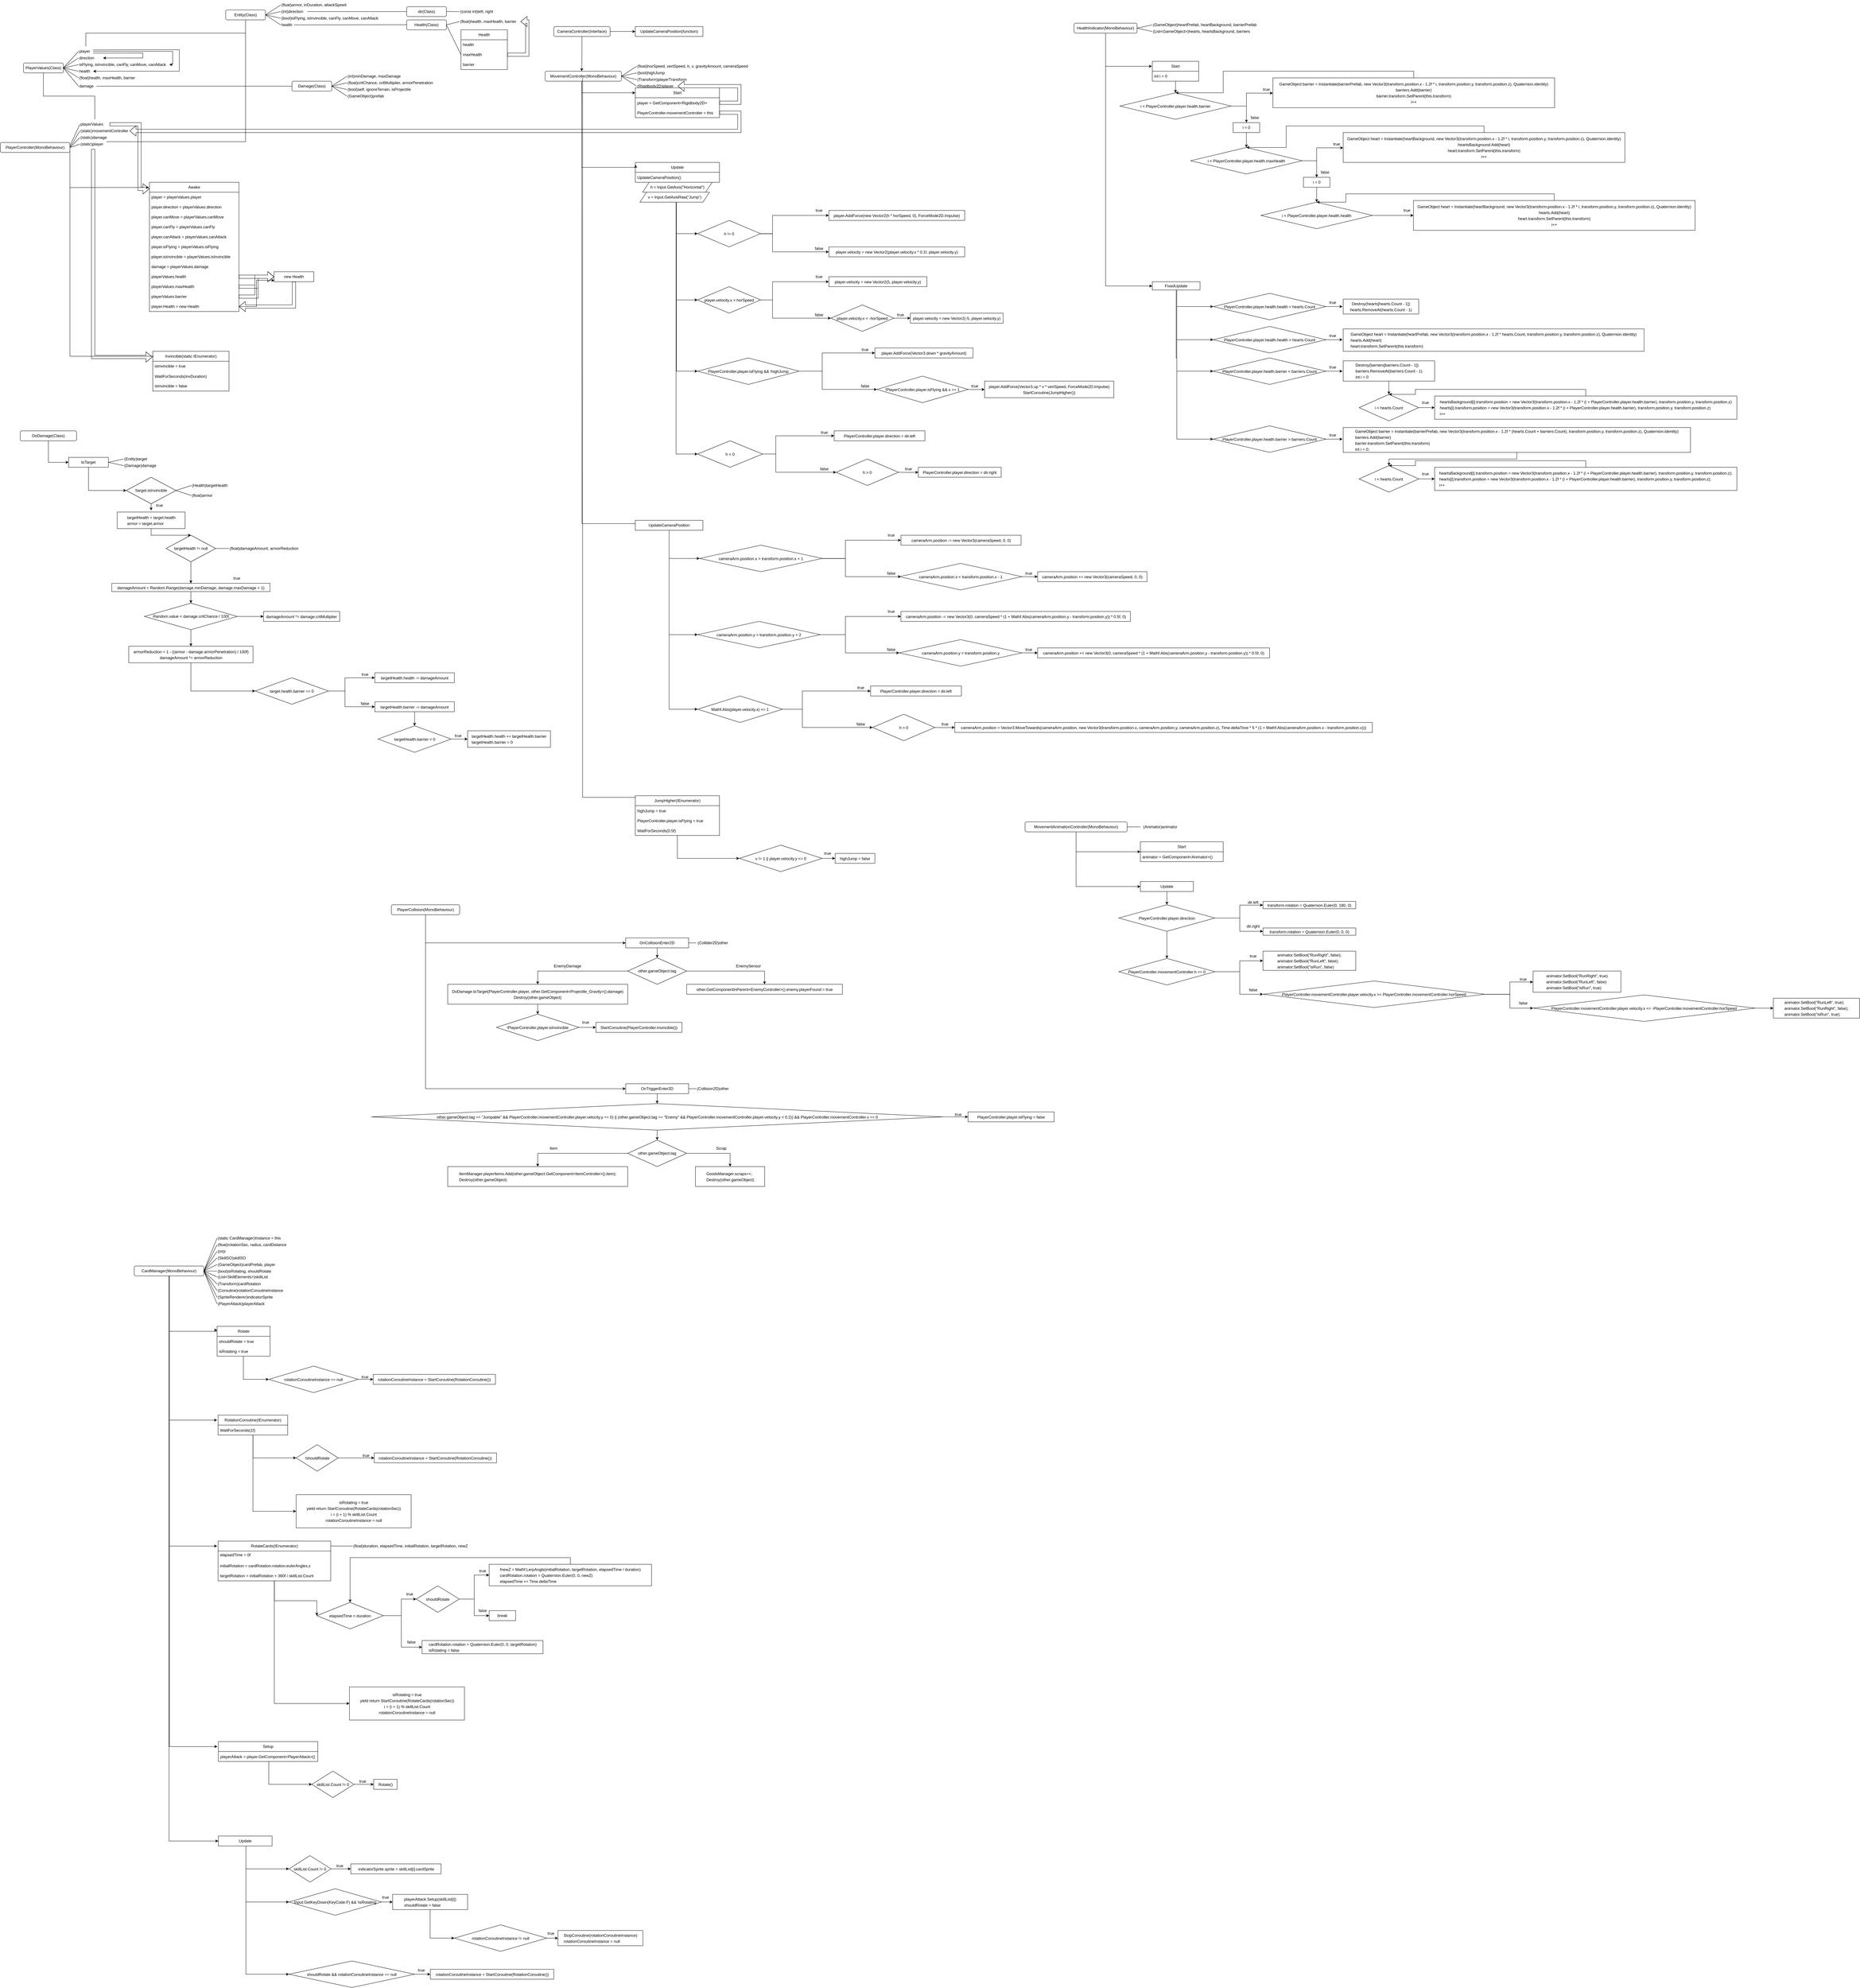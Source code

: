 <mxfile version="24.7.5">
  <diagram name="페이지-1" id="Gi3Yo8XrRmWB8pIC-Bxq">
    <mxGraphModel dx="5736" dy="4057" grid="1" gridSize="10" guides="1" tooltips="1" connect="1" arrows="1" fold="1" page="1" pageScale="1" pageWidth="827" pageHeight="1169" math="0" shadow="0">
      <root>
        <mxCell id="0" />
        <mxCell id="1" parent="0" />
        <mxCell id="qINuYHvKmvZRoY0IgBBN-25" style="edgeStyle=orthogonalEdgeStyle;rounded=0;orthogonalLoop=1;jettySize=auto;html=1;exitX=0.5;exitY=1;exitDx=0;exitDy=0;endArrow=none;endFill=0;" parent="1" source="qINuYHvKmvZRoY0IgBBN-1" target="qINuYHvKmvZRoY0IgBBN-24" edge="1">
          <mxGeometry relative="1" as="geometry" />
        </mxCell>
        <mxCell id="qINuYHvKmvZRoY0IgBBN-1" value="Entity(Class)" style="rounded=1;whiteSpace=wrap;html=1;" parent="1" vertex="1">
          <mxGeometry x="690" width="120" height="30" as="geometry" />
        </mxCell>
        <mxCell id="qINuYHvKmvZRoY0IgBBN-3" value="" style="endArrow=none;html=1;rounded=0;exitX=1;exitY=0.5;exitDx=0;exitDy=0;entryX=0;entryY=0.5;entryDx=0;entryDy=0;" parent="1" source="qINuYHvKmvZRoY0IgBBN-1" target="qINuYHvKmvZRoY0IgBBN-4" edge="1">
          <mxGeometry width="50" height="50" relative="1" as="geometry">
            <mxPoint x="816" y="10" as="sourcePoint" />
            <mxPoint x="856" as="targetPoint" />
          </mxGeometry>
        </mxCell>
        <mxCell id="qINuYHvKmvZRoY0IgBBN-4" value="(float)armor, inDuration, attackSpeed" style="text;html=1;align=left;verticalAlign=middle;whiteSpace=wrap;rounded=0;" parent="1" vertex="1">
          <mxGeometry x="856" y="-30" width="220" height="30" as="geometry" />
        </mxCell>
        <mxCell id="qINuYHvKmvZRoY0IgBBN-5" value="" style="endArrow=none;html=1;rounded=0;exitX=1;exitY=0.5;exitDx=0;exitDy=0;entryX=0;entryY=0.5;entryDx=0;entryDy=0;" parent="1" target="qINuYHvKmvZRoY0IgBBN-6" edge="1">
          <mxGeometry width="50" height="50" relative="1" as="geometry">
            <mxPoint x="810" y="15" as="sourcePoint" />
            <mxPoint x="856" y="15" as="targetPoint" />
          </mxGeometry>
        </mxCell>
        <mxCell id="qINuYHvKmvZRoY0IgBBN-6" value="(int)direction" style="text;html=1;align=left;verticalAlign=middle;whiteSpace=wrap;rounded=0;" parent="1" vertex="1">
          <mxGeometry x="856" y="-10" width="80" height="30" as="geometry" />
        </mxCell>
        <mxCell id="qINuYHvKmvZRoY0IgBBN-7" value="(bool)isFlying, isInvincible, canFly, canMove, canAttack" style="text;html=1;align=left;verticalAlign=middle;whiteSpace=wrap;rounded=0;" parent="1" vertex="1">
          <mxGeometry x="856" y="10" width="300" height="30" as="geometry" />
        </mxCell>
        <mxCell id="qINuYHvKmvZRoY0IgBBN-8" value="health" style="text;html=1;align=left;verticalAlign=middle;whiteSpace=wrap;rounded=0;" parent="1" vertex="1">
          <mxGeometry x="856" y="30" width="40" height="30" as="geometry" />
        </mxCell>
        <mxCell id="qINuYHvKmvZRoY0IgBBN-9" value="" style="endArrow=none;html=1;rounded=0;exitX=1;exitY=0.5;exitDx=0;exitDy=0;entryX=0;entryY=0.5;entryDx=0;entryDy=0;" parent="1" source="qINuYHvKmvZRoY0IgBBN-1" target="qINuYHvKmvZRoY0IgBBN-7" edge="1">
          <mxGeometry width="50" height="50" relative="1" as="geometry">
            <mxPoint x="820" y="25" as="sourcePoint" />
            <mxPoint x="866" y="15" as="targetPoint" />
          </mxGeometry>
        </mxCell>
        <mxCell id="qINuYHvKmvZRoY0IgBBN-11" value="" style="endArrow=none;html=1;rounded=0;exitX=1;exitY=0.5;exitDx=0;exitDy=0;entryX=0;entryY=0.5;entryDx=0;entryDy=0;" parent="1" source="qINuYHvKmvZRoY0IgBBN-1" target="qINuYHvKmvZRoY0IgBBN-8" edge="1">
          <mxGeometry width="50" height="50" relative="1" as="geometry">
            <mxPoint x="820" y="25" as="sourcePoint" />
            <mxPoint x="866" y="35" as="targetPoint" />
          </mxGeometry>
        </mxCell>
        <mxCell id="qINuYHvKmvZRoY0IgBBN-12" value="dir(Class)" style="rounded=1;whiteSpace=wrap;html=1;" parent="1" vertex="1">
          <mxGeometry x="1236" y="-10" width="120" height="30" as="geometry" />
        </mxCell>
        <mxCell id="qINuYHvKmvZRoY0IgBBN-13" value="(const int)left, right" style="text;html=1;align=left;verticalAlign=middle;whiteSpace=wrap;rounded=0;" parent="1" vertex="1">
          <mxGeometry x="1396" y="-10" width="220" height="30" as="geometry" />
        </mxCell>
        <mxCell id="qINuYHvKmvZRoY0IgBBN-15" value="" style="endArrow=none;html=1;rounded=0;exitX=1;exitY=0.5;exitDx=0;exitDy=0;entryX=0;entryY=0.5;entryDx=0;entryDy=0;" parent="1" source="qINuYHvKmvZRoY0IgBBN-12" target="qINuYHvKmvZRoY0IgBBN-13" edge="1">
          <mxGeometry width="50" height="50" relative="1" as="geometry">
            <mxPoint x="820" y="25" as="sourcePoint" />
            <mxPoint x="866" y="-5" as="targetPoint" />
          </mxGeometry>
        </mxCell>
        <mxCell id="qINuYHvKmvZRoY0IgBBN-17" value="" style="endArrow=none;html=1;rounded=0;entryX=0;entryY=0.5;entryDx=0;entryDy=0;exitX=1;exitY=0.5;exitDx=0;exitDy=0;" parent="1" source="qINuYHvKmvZRoY0IgBBN-6" target="qINuYHvKmvZRoY0IgBBN-12" edge="1">
          <mxGeometry width="50" height="50" relative="1" as="geometry">
            <mxPoint x="1086" y="5" as="sourcePoint" />
            <mxPoint x="976" y="4.58" as="targetPoint" />
          </mxGeometry>
        </mxCell>
        <mxCell id="qINuYHvKmvZRoY0IgBBN-18" value="Health(Class)" style="rounded=1;whiteSpace=wrap;html=1;" parent="1" vertex="1">
          <mxGeometry x="1236" y="30" width="120" height="30" as="geometry" />
        </mxCell>
        <mxCell id="qINuYHvKmvZRoY0IgBBN-19" value="" style="endArrow=none;html=1;rounded=0;entryX=0;entryY=0.5;entryDx=0;entryDy=0;" parent="1" source="qINuYHvKmvZRoY0IgBBN-8" edge="1">
          <mxGeometry width="50" height="50" relative="1" as="geometry">
            <mxPoint x="936" y="44.58" as="sourcePoint" />
            <mxPoint x="1236" y="44.58" as="targetPoint" />
          </mxGeometry>
        </mxCell>
        <mxCell id="qINuYHvKmvZRoY0IgBBN-20" value="(float)health, maxHealth, barrier" style="text;html=1;align=left;verticalAlign=middle;whiteSpace=wrap;rounded=0;" parent="1" vertex="1">
          <mxGeometry x="1396" y="20" width="184" height="30" as="geometry" />
        </mxCell>
        <mxCell id="qINuYHvKmvZRoY0IgBBN-21" value="" style="endArrow=none;html=1;rounded=0;exitX=1;exitY=0.5;exitDx=0;exitDy=0;entryX=0;entryY=0.5;entryDx=0;entryDy=0;" parent="1" target="qINuYHvKmvZRoY0IgBBN-20" edge="1">
          <mxGeometry width="50" height="50" relative="1" as="geometry">
            <mxPoint x="1356" y="45" as="sourcePoint" />
            <mxPoint x="866" y="35" as="targetPoint" />
          </mxGeometry>
        </mxCell>
        <mxCell id="qINuYHvKmvZRoY0IgBBN-65" style="edgeStyle=orthogonalEdgeStyle;rounded=0;orthogonalLoop=1;jettySize=auto;html=1;exitX=0.5;exitY=1;exitDx=0;exitDy=0;entryX=0.5;entryY=0;entryDx=0;entryDy=0;endArrow=none;endFill=0;" parent="1" source="qINuYHvKmvZRoY0IgBBN-22" target="qINuYHvKmvZRoY0IgBBN-63" edge="1">
          <mxGeometry relative="1" as="geometry" />
        </mxCell>
        <mxCell id="qINuYHvKmvZRoY0IgBBN-22" value="PlayerValues(Class)" style="rounded=1;whiteSpace=wrap;html=1;" parent="1" vertex="1">
          <mxGeometry x="80" y="160" width="120" height="30" as="geometry" />
        </mxCell>
        <mxCell id="qINuYHvKmvZRoY0IgBBN-23" value="" style="endArrow=none;html=1;rounded=0;entryX=0;entryY=0.5;entryDx=0;entryDy=0;exitX=1;exitY=0.5;exitDx=0;exitDy=0;" parent="1" source="qINuYHvKmvZRoY0IgBBN-22" target="qINuYHvKmvZRoY0IgBBN-24" edge="1">
          <mxGeometry width="50" height="50" relative="1" as="geometry">
            <mxPoint x="200" y="160" as="sourcePoint" />
            <mxPoint x="246" y="140" as="targetPoint" />
          </mxGeometry>
        </mxCell>
        <mxCell id="qINuYHvKmvZRoY0IgBBN-24" value="player" style="text;html=1;align=left;verticalAlign=middle;whiteSpace=wrap;rounded=0;" parent="1" vertex="1">
          <mxGeometry x="246" y="110" width="44" height="30" as="geometry" />
        </mxCell>
        <mxCell id="qINuYHvKmvZRoY0IgBBN-35" value="" style="endArrow=none;html=1;rounded=0;exitX=1;exitY=0.5;exitDx=0;exitDy=0;entryX=0;entryY=0.5;entryDx=0;entryDy=0;" parent="1" source="qINuYHvKmvZRoY0IgBBN-22" target="qINuYHvKmvZRoY0IgBBN-36" edge="1">
          <mxGeometry width="50" height="50" relative="1" as="geometry">
            <mxPoint x="200" y="155" as="sourcePoint" />
            <mxPoint x="246" y="155" as="targetPoint" />
          </mxGeometry>
        </mxCell>
        <mxCell id="qINuYHvKmvZRoY0IgBBN-36" value="direction" style="text;html=1;align=left;verticalAlign=middle;whiteSpace=wrap;rounded=0;" parent="1" vertex="1">
          <mxGeometry x="246" y="130" width="74" height="30" as="geometry" />
        </mxCell>
        <mxCell id="qINuYHvKmvZRoY0IgBBN-37" value="isFlying, isInvincible, canFly, canMove, canAttack" style="text;html=1;align=left;verticalAlign=middle;whiteSpace=wrap;rounded=0;" parent="1" vertex="1">
          <mxGeometry x="246" y="150" width="274" height="30" as="geometry" />
        </mxCell>
        <mxCell id="qINuYHvKmvZRoY0IgBBN-38" value="health" style="text;html=1;align=left;verticalAlign=middle;whiteSpace=wrap;rounded=0;" parent="1" vertex="1">
          <mxGeometry x="246" y="170" width="44" height="30" as="geometry" />
        </mxCell>
        <mxCell id="qINuYHvKmvZRoY0IgBBN-39" value="" style="endArrow=none;html=1;rounded=0;exitX=1;exitY=0.5;exitDx=0;exitDy=0;entryX=0;entryY=0.5;entryDx=0;entryDy=0;" parent="1" source="qINuYHvKmvZRoY0IgBBN-22" target="qINuYHvKmvZRoY0IgBBN-37" edge="1">
          <mxGeometry width="50" height="50" relative="1" as="geometry">
            <mxPoint x="200" y="155" as="sourcePoint" />
            <mxPoint x="256" y="155" as="targetPoint" />
          </mxGeometry>
        </mxCell>
        <mxCell id="qINuYHvKmvZRoY0IgBBN-40" value="" style="endArrow=none;html=1;rounded=0;exitX=1;exitY=0.5;exitDx=0;exitDy=0;entryX=0;entryY=0.5;entryDx=0;entryDy=0;" parent="1" source="qINuYHvKmvZRoY0IgBBN-22" target="qINuYHvKmvZRoY0IgBBN-38" edge="1">
          <mxGeometry width="50" height="50" relative="1" as="geometry">
            <mxPoint x="200" y="155" as="sourcePoint" />
            <mxPoint x="256" y="175" as="targetPoint" />
          </mxGeometry>
        </mxCell>
        <mxCell id="qINuYHvKmvZRoY0IgBBN-41" value="" style="endArrow=none;startArrow=classic;html=1;rounded=0;exitX=1;exitY=0.5;exitDx=0;exitDy=0;endFill=0;entryX=1.001;entryY=0.679;entryDx=0;entryDy=0;entryPerimeter=0;" parent="1" source="qINuYHvKmvZRoY0IgBBN-36" target="qINuYHvKmvZRoY0IgBBN-24" edge="1">
          <mxGeometry width="50" height="50" relative="1" as="geometry">
            <mxPoint x="580" y="190" as="sourcePoint" />
            <mxPoint x="300" y="130" as="targetPoint" />
            <Array as="points">
              <mxPoint x="440" y="145" />
              <mxPoint x="440" y="130" />
            </Array>
          </mxGeometry>
        </mxCell>
        <mxCell id="qINuYHvKmvZRoY0IgBBN-44" value="" style="endArrow=none;startArrow=classic;html=1;rounded=0;exitX=1;exitY=0.5;exitDx=0;exitDy=0;entryX=1;entryY=0.5;entryDx=0;entryDy=0;endFill=0;" parent="1" source="qINuYHvKmvZRoY0IgBBN-37" target="qINuYHvKmvZRoY0IgBBN-24" edge="1">
          <mxGeometry width="50" height="50" relative="1" as="geometry">
            <mxPoint x="330" y="155" as="sourcePoint" />
            <mxPoint x="330" y="135" as="targetPoint" />
            <Array as="points">
              <mxPoint x="530" y="165" />
              <mxPoint x="530" y="125" />
            </Array>
          </mxGeometry>
        </mxCell>
        <mxCell id="qINuYHvKmvZRoY0IgBBN-46" value="" style="endArrow=none;startArrow=classic;html=1;rounded=0;exitX=1;exitY=0.5;exitDx=0;exitDy=0;entryX=0.99;entryY=0.362;entryDx=0;entryDy=0;entryPerimeter=0;endFill=0;" parent="1" source="qINuYHvKmvZRoY0IgBBN-38" target="qINuYHvKmvZRoY0IgBBN-24" edge="1">
          <mxGeometry width="50" height="50" relative="1" as="geometry">
            <mxPoint x="520" y="165" as="sourcePoint" />
            <mxPoint x="320" y="125" as="targetPoint" />
            <Array as="points">
              <mxPoint x="550" y="185" />
              <mxPoint x="550" y="120" />
            </Array>
          </mxGeometry>
        </mxCell>
        <mxCell id="qINuYHvKmvZRoY0IgBBN-47" value="(float)health, maxHealth, barrier" style="text;html=1;align=left;verticalAlign=middle;whiteSpace=wrap;rounded=0;" parent="1" vertex="1">
          <mxGeometry x="246" y="190" width="174" height="30" as="geometry" />
        </mxCell>
        <mxCell id="qINuYHvKmvZRoY0IgBBN-48" value="" style="endArrow=none;html=1;rounded=0;exitX=1;exitY=0.5;exitDx=0;exitDy=0;entryX=0;entryY=0.5;entryDx=0;entryDy=0;" parent="1" source="qINuYHvKmvZRoY0IgBBN-22" target="qINuYHvKmvZRoY0IgBBN-47" edge="1">
          <mxGeometry width="50" height="50" relative="1" as="geometry">
            <mxPoint x="200" y="180" as="sourcePoint" />
            <mxPoint x="256" y="190" as="targetPoint" />
          </mxGeometry>
        </mxCell>
        <mxCell id="qINuYHvKmvZRoY0IgBBN-49" value="damage" style="text;html=1;align=left;verticalAlign=middle;whiteSpace=wrap;rounded=0;" parent="1" vertex="1">
          <mxGeometry x="246" y="215" width="54" height="30" as="geometry" />
        </mxCell>
        <mxCell id="qINuYHvKmvZRoY0IgBBN-50" value="" style="endArrow=none;html=1;rounded=0;entryX=0;entryY=0.5;entryDx=0;entryDy=0;exitX=1;exitY=0.5;exitDx=0;exitDy=0;" parent="1" source="qINuYHvKmvZRoY0IgBBN-22" target="qINuYHvKmvZRoY0IgBBN-49" edge="1">
          <mxGeometry width="50" height="50" relative="1" as="geometry">
            <mxPoint x="200" y="170" as="sourcePoint" />
            <mxPoint x="256" y="215" as="targetPoint" />
          </mxGeometry>
        </mxCell>
        <mxCell id="qINuYHvKmvZRoY0IgBBN-51" value="Damage(Class)" style="rounded=1;whiteSpace=wrap;html=1;" parent="1" vertex="1">
          <mxGeometry x="890" y="215" width="120" height="30" as="geometry" />
        </mxCell>
        <mxCell id="qINuYHvKmvZRoY0IgBBN-53" value="" style="endArrow=none;html=1;rounded=0;exitX=1;exitY=0.5;exitDx=0;exitDy=0;entryX=0;entryY=0.5;entryDx=0;entryDy=0;" parent="1" target="qINuYHvKmvZRoY0IgBBN-54" edge="1">
          <mxGeometry width="50" height="50" relative="1" as="geometry">
            <mxPoint x="1010" y="230" as="sourcePoint" />
            <mxPoint x="1056" y="230" as="targetPoint" />
          </mxGeometry>
        </mxCell>
        <mxCell id="qINuYHvKmvZRoY0IgBBN-54" value="(int)minDamage, maxDamage" style="text;html=1;align=left;verticalAlign=middle;whiteSpace=wrap;rounded=0;" parent="1" vertex="1">
          <mxGeometry x="1056" y="185" width="174" height="30" as="geometry" />
        </mxCell>
        <mxCell id="qINuYHvKmvZRoY0IgBBN-55" value="" style="endArrow=none;html=1;rounded=0;exitX=1;exitY=0.5;exitDx=0;exitDy=0;entryX=0;entryY=0.5;entryDx=0;entryDy=0;" parent="1" source="qINuYHvKmvZRoY0IgBBN-51" target="qINuYHvKmvZRoY0IgBBN-56" edge="1">
          <mxGeometry width="50" height="50" relative="1" as="geometry">
            <mxPoint x="1010" y="265" as="sourcePoint" />
            <mxPoint x="1056" y="250" as="targetPoint" />
          </mxGeometry>
        </mxCell>
        <mxCell id="qINuYHvKmvZRoY0IgBBN-56" value="(float)critChance, critMultiplier, armorPenetration" style="text;html=1;align=left;verticalAlign=middle;whiteSpace=wrap;rounded=0;" parent="1" vertex="1">
          <mxGeometry x="1056" y="205" width="274" height="30" as="geometry" />
        </mxCell>
        <mxCell id="qINuYHvKmvZRoY0IgBBN-57" value="(bool)self, ignoreTerrain, isProjectile" style="text;html=1;align=left;verticalAlign=middle;whiteSpace=wrap;rounded=0;" parent="1" vertex="1">
          <mxGeometry x="1056" y="225" width="194" height="30" as="geometry" />
        </mxCell>
        <mxCell id="qINuYHvKmvZRoY0IgBBN-58" value="" style="endArrow=none;html=1;rounded=0;exitX=1;exitY=0.5;exitDx=0;exitDy=0;entryX=0;entryY=0.5;entryDx=0;entryDy=0;" parent="1" source="qINuYHvKmvZRoY0IgBBN-51" target="qINuYHvKmvZRoY0IgBBN-57" edge="1">
          <mxGeometry width="50" height="50" relative="1" as="geometry">
            <mxPoint x="1020" y="240" as="sourcePoint" />
            <mxPoint x="1066" y="230" as="targetPoint" />
          </mxGeometry>
        </mxCell>
        <mxCell id="qINuYHvKmvZRoY0IgBBN-59" value="(GameObject)prefab" style="text;html=1;align=left;verticalAlign=middle;whiteSpace=wrap;rounded=0;" parent="1" vertex="1">
          <mxGeometry x="1056" y="245" width="194" height="30" as="geometry" />
        </mxCell>
        <mxCell id="qINuYHvKmvZRoY0IgBBN-60" value="" style="endArrow=none;html=1;rounded=0;exitX=1;exitY=0.5;exitDx=0;exitDy=0;entryX=0;entryY=0.5;entryDx=0;entryDy=0;" parent="1" source="qINuYHvKmvZRoY0IgBBN-51" target="qINuYHvKmvZRoY0IgBBN-59" edge="1">
          <mxGeometry width="50" height="50" relative="1" as="geometry">
            <mxPoint x="1010" y="250" as="sourcePoint" />
            <mxPoint x="1066" y="250" as="targetPoint" />
          </mxGeometry>
        </mxCell>
        <mxCell id="qINuYHvKmvZRoY0IgBBN-61" value="" style="endArrow=none;html=1;rounded=0;exitX=0;exitY=0.5;exitDx=0;exitDy=0;entryX=1;entryY=0.5;entryDx=0;entryDy=0;" parent="1" source="qINuYHvKmvZRoY0IgBBN-51" target="qINuYHvKmvZRoY0IgBBN-49" edge="1">
          <mxGeometry width="50" height="50" relative="1" as="geometry">
            <mxPoint x="806" y="240" as="sourcePoint" />
            <mxPoint x="852" y="270" as="targetPoint" />
            <Array as="points" />
          </mxGeometry>
        </mxCell>
        <mxCell id="qINuYHvKmvZRoY0IgBBN-62" value="PlayerController(MonoBehaviour)" style="rounded=1;whiteSpace=wrap;html=1;" parent="1" vertex="1">
          <mxGeometry x="10" y="400" width="210" height="30" as="geometry" />
        </mxCell>
        <mxCell id="qINuYHvKmvZRoY0IgBBN-63" value="playerValues" style="text;html=1;align=left;verticalAlign=middle;whiteSpace=wrap;rounded=0;" parent="1" vertex="1">
          <mxGeometry x="250" y="330" width="90" height="30" as="geometry" />
        </mxCell>
        <mxCell id="qINuYHvKmvZRoY0IgBBN-64" value="" style="endArrow=none;html=1;rounded=0;entryX=0;entryY=0.5;entryDx=0;entryDy=0;" parent="1" target="qINuYHvKmvZRoY0IgBBN-63" edge="1">
          <mxGeometry width="50" height="50" relative="1" as="geometry">
            <mxPoint x="220" y="410" as="sourcePoint" />
            <mxPoint x="256" y="135" as="targetPoint" />
          </mxGeometry>
        </mxCell>
        <mxCell id="qINuYHvKmvZRoY0IgBBN-66" value="(static)movementController" style="text;html=1;align=left;verticalAlign=middle;whiteSpace=wrap;rounded=0;" parent="1" vertex="1">
          <mxGeometry x="250" y="350" width="150" height="30" as="geometry" />
        </mxCell>
        <mxCell id="qINuYHvKmvZRoY0IgBBN-67" value="" style="endArrow=none;html=1;rounded=0;entryX=0;entryY=0.5;entryDx=0;entryDy=0;exitX=1;exitY=0.5;exitDx=0;exitDy=0;" parent="1" source="qINuYHvKmvZRoY0IgBBN-62" target="qINuYHvKmvZRoY0IgBBN-66" edge="1">
          <mxGeometry width="50" height="50" relative="1" as="geometry">
            <mxPoint x="220" y="430" as="sourcePoint" />
            <mxPoint x="256" y="157" as="targetPoint" />
          </mxGeometry>
        </mxCell>
        <mxCell id="qINuYHvKmvZRoY0IgBBN-69" value="(static)damage" style="text;html=1;align=left;verticalAlign=middle;whiteSpace=wrap;rounded=0;" parent="1" vertex="1">
          <mxGeometry x="250" y="370" width="100" height="30" as="geometry" />
        </mxCell>
        <mxCell id="qINuYHvKmvZRoY0IgBBN-70" value="" style="endArrow=none;html=1;rounded=0;entryX=0;entryY=0.5;entryDx=0;entryDy=0;exitX=1;exitY=0.5;exitDx=0;exitDy=0;" parent="1" source="qINuYHvKmvZRoY0IgBBN-62" target="qINuYHvKmvZRoY0IgBBN-69" edge="1">
          <mxGeometry width="50" height="50" relative="1" as="geometry">
            <mxPoint x="220" y="435" as="sourcePoint" />
            <mxPoint x="256" y="177" as="targetPoint" />
          </mxGeometry>
        </mxCell>
        <mxCell id="qINuYHvKmvZRoY0IgBBN-72" value="Health" style="swimlane;fontStyle=0;childLayout=stackLayout;horizontal=1;startSize=30;horizontalStack=0;resizeParent=1;resizeParentMax=0;resizeLast=0;collapsible=1;marginBottom=0;whiteSpace=wrap;html=1;" parent="1" vertex="1">
          <mxGeometry x="1400" y="60" width="140" height="120" as="geometry" />
        </mxCell>
        <mxCell id="qINuYHvKmvZRoY0IgBBN-73" value="health" style="text;strokeColor=none;fillColor=none;align=left;verticalAlign=middle;spacingLeft=4;spacingRight=4;overflow=hidden;points=[[0,0.5],[1,0.5]];portConstraint=eastwest;rotatable=0;whiteSpace=wrap;html=1;" parent="qINuYHvKmvZRoY0IgBBN-72" vertex="1">
          <mxGeometry y="30" width="140" height="30" as="geometry" />
        </mxCell>
        <mxCell id="qINuYHvKmvZRoY0IgBBN-74" value="maxHealth" style="text;strokeColor=none;fillColor=none;align=left;verticalAlign=middle;spacingLeft=4;spacingRight=4;overflow=hidden;points=[[0,0.5],[1,0.5]];portConstraint=eastwest;rotatable=0;whiteSpace=wrap;html=1;" parent="qINuYHvKmvZRoY0IgBBN-72" vertex="1">
          <mxGeometry y="60" width="140" height="30" as="geometry" />
        </mxCell>
        <mxCell id="qINuYHvKmvZRoY0IgBBN-75" value="barrier" style="text;strokeColor=none;fillColor=none;align=left;verticalAlign=middle;spacingLeft=4;spacingRight=4;overflow=hidden;points=[[0,0.5],[1,0.5]];portConstraint=eastwest;rotatable=0;whiteSpace=wrap;html=1;" parent="qINuYHvKmvZRoY0IgBBN-72" vertex="1">
          <mxGeometry y="90" width="140" height="30" as="geometry" />
        </mxCell>
        <mxCell id="qINuYHvKmvZRoY0IgBBN-76" value="" style="endArrow=none;html=1;rounded=0;exitX=1;exitY=0.5;exitDx=0;exitDy=0;entryX=0;entryY=0.5;entryDx=0;entryDy=0;" parent="1" source="qINuYHvKmvZRoY0IgBBN-18" target="qINuYHvKmvZRoY0IgBBN-74" edge="1">
          <mxGeometry width="50" height="50" relative="1" as="geometry">
            <mxPoint x="1366" y="55" as="sourcePoint" />
            <mxPoint x="1406" y="45" as="targetPoint" />
          </mxGeometry>
        </mxCell>
        <mxCell id="qINuYHvKmvZRoY0IgBBN-77" style="edgeStyle=orthogonalEdgeStyle;rounded=0;orthogonalLoop=1;jettySize=auto;html=1;exitX=1;exitY=0.5;exitDx=0;exitDy=0;entryX=1;entryY=0.5;entryDx=0;entryDy=0;shape=flexArrow;" parent="1" source="qINuYHvKmvZRoY0IgBBN-74" target="qINuYHvKmvZRoY0IgBBN-20" edge="1">
          <mxGeometry relative="1" as="geometry" />
        </mxCell>
        <mxCell id="qINuYHvKmvZRoY0IgBBN-81" value="Awake" style="swimlane;fontStyle=0;childLayout=stackLayout;horizontal=1;startSize=30;horizontalStack=0;resizeParent=1;resizeParentMax=0;resizeLast=0;collapsible=1;marginBottom=0;whiteSpace=wrap;html=1;" parent="1" vertex="1">
          <mxGeometry x="460" y="520" width="270" height="390" as="geometry">
            <mxRectangle x="470" y="430" width="130" height="30" as="alternateBounds" />
          </mxGeometry>
        </mxCell>
        <mxCell id="qINuYHvKmvZRoY0IgBBN-82" value="player = playerValues.player" style="text;strokeColor=none;fillColor=none;align=left;verticalAlign=middle;spacingLeft=4;spacingRight=4;overflow=hidden;points=[[0,0.5],[1,0.5]];portConstraint=eastwest;rotatable=0;whiteSpace=wrap;html=1;" parent="qINuYHvKmvZRoY0IgBBN-81" vertex="1">
          <mxGeometry y="30" width="270" height="30" as="geometry" />
        </mxCell>
        <mxCell id="qINuYHvKmvZRoY0IgBBN-83" value="player.direction = playerValues.direction" style="text;strokeColor=none;fillColor=none;align=left;verticalAlign=middle;spacingLeft=4;spacingRight=4;overflow=hidden;points=[[0,0.5],[1,0.5]];portConstraint=eastwest;rotatable=0;whiteSpace=wrap;html=1;" parent="qINuYHvKmvZRoY0IgBBN-81" vertex="1">
          <mxGeometry y="60" width="270" height="30" as="geometry" />
        </mxCell>
        <mxCell id="qINuYHvKmvZRoY0IgBBN-84" value="player.canMove = playerValues.canMove" style="text;strokeColor=none;fillColor=none;align=left;verticalAlign=middle;spacingLeft=4;spacingRight=4;overflow=hidden;points=[[0,0.5],[1,0.5]];portConstraint=eastwest;rotatable=0;whiteSpace=wrap;html=1;" parent="qINuYHvKmvZRoY0IgBBN-81" vertex="1">
          <mxGeometry y="90" width="270" height="30" as="geometry" />
        </mxCell>
        <mxCell id="qINuYHvKmvZRoY0IgBBN-96" value="player.canFly = playerValues.canFly" style="text;strokeColor=none;fillColor=none;align=left;verticalAlign=middle;spacingLeft=4;spacingRight=4;overflow=hidden;points=[[0,0.5],[1,0.5]];portConstraint=eastwest;rotatable=0;whiteSpace=wrap;html=1;" parent="qINuYHvKmvZRoY0IgBBN-81" vertex="1">
          <mxGeometry y="120" width="270" height="30" as="geometry" />
        </mxCell>
        <mxCell id="qINuYHvKmvZRoY0IgBBN-95" value="player.canAttack = playerValues.canAttack" style="text;strokeColor=none;fillColor=none;align=left;verticalAlign=middle;spacingLeft=4;spacingRight=4;overflow=hidden;points=[[0,0.5],[1,0.5]];portConstraint=eastwest;rotatable=0;whiteSpace=wrap;html=1;" parent="qINuYHvKmvZRoY0IgBBN-81" vertex="1">
          <mxGeometry y="150" width="270" height="30" as="geometry" />
        </mxCell>
        <mxCell id="qINuYHvKmvZRoY0IgBBN-94" value="player.isFlying = playerValues.isFlying" style="text;strokeColor=none;fillColor=none;align=left;verticalAlign=middle;spacingLeft=4;spacingRight=4;overflow=hidden;points=[[0,0.5],[1,0.5]];portConstraint=eastwest;rotatable=0;whiteSpace=wrap;html=1;" parent="qINuYHvKmvZRoY0IgBBN-81" vertex="1">
          <mxGeometry y="180" width="270" height="30" as="geometry" />
        </mxCell>
        <mxCell id="qINuYHvKmvZRoY0IgBBN-93" value="player.isInvincible = playerValues.isInvincible" style="text;strokeColor=none;fillColor=none;align=left;verticalAlign=middle;spacingLeft=4;spacingRight=4;overflow=hidden;points=[[0,0.5],[1,0.5]];portConstraint=eastwest;rotatable=0;whiteSpace=wrap;html=1;" parent="qINuYHvKmvZRoY0IgBBN-81" vertex="1">
          <mxGeometry y="210" width="270" height="30" as="geometry" />
        </mxCell>
        <mxCell id="qINuYHvKmvZRoY0IgBBN-92" value="damage = playerValues.damage" style="text;strokeColor=none;fillColor=none;align=left;verticalAlign=middle;spacingLeft=4;spacingRight=4;overflow=hidden;points=[[0,0.5],[1,0.5]];portConstraint=eastwest;rotatable=0;whiteSpace=wrap;html=1;" parent="qINuYHvKmvZRoY0IgBBN-81" vertex="1">
          <mxGeometry y="240" width="270" height="30" as="geometry" />
        </mxCell>
        <mxCell id="qINuYHvKmvZRoY0IgBBN-98" value="playerValues.health" style="text;strokeColor=none;fillColor=none;align=left;verticalAlign=middle;spacingLeft=4;spacingRight=4;overflow=hidden;points=[[0,0.5],[1,0.5]];portConstraint=eastwest;rotatable=0;whiteSpace=wrap;html=1;" parent="qINuYHvKmvZRoY0IgBBN-81" vertex="1">
          <mxGeometry y="270" width="270" height="30" as="geometry" />
        </mxCell>
        <mxCell id="qINuYHvKmvZRoY0IgBBN-97" value="playerValues.maxHealth" style="text;strokeColor=none;fillColor=none;align=left;verticalAlign=middle;spacingLeft=4;spacingRight=4;overflow=hidden;points=[[0,0.5],[1,0.5]];portConstraint=eastwest;rotatable=0;whiteSpace=wrap;html=1;" parent="qINuYHvKmvZRoY0IgBBN-81" vertex="1">
          <mxGeometry y="300" width="270" height="30" as="geometry" />
        </mxCell>
        <mxCell id="qINuYHvKmvZRoY0IgBBN-99" value="playerValues.barrier" style="text;strokeColor=none;fillColor=none;align=left;verticalAlign=middle;spacingLeft=4;spacingRight=4;overflow=hidden;points=[[0,0.5],[1,0.5]];portConstraint=eastwest;rotatable=0;whiteSpace=wrap;html=1;" parent="qINuYHvKmvZRoY0IgBBN-81" vertex="1">
          <mxGeometry y="330" width="270" height="30" as="geometry" />
        </mxCell>
        <mxCell id="9ZU2zUD2Yw7ObN8155Rs-5" value="player.Health = new Health" style="text;strokeColor=none;fillColor=none;align=left;verticalAlign=middle;spacingLeft=4;spacingRight=4;overflow=hidden;points=[[0,0.5],[1,0.5]];portConstraint=eastwest;rotatable=0;whiteSpace=wrap;html=1;" parent="qINuYHvKmvZRoY0IgBBN-81" vertex="1">
          <mxGeometry y="360" width="270" height="30" as="geometry" />
        </mxCell>
        <mxCell id="qINuYHvKmvZRoY0IgBBN-85" value="" style="endArrow=classic;html=1;rounded=0;exitX=1;exitY=0.5;exitDx=0;exitDy=0;entryX=-0.006;entryY=0.04;entryDx=0;entryDy=0;entryPerimeter=0;endFill=1;" parent="1" target="qINuYHvKmvZRoY0IgBBN-81" edge="1">
          <mxGeometry width="50" height="50" relative="1" as="geometry">
            <mxPoint x="220" y="410" as="sourcePoint" />
            <mxPoint x="270" y="410" as="targetPoint" />
            <Array as="points">
              <mxPoint x="220" y="536" />
            </Array>
          </mxGeometry>
        </mxCell>
        <mxCell id="qINuYHvKmvZRoY0IgBBN-86" value="(static)player" style="text;html=1;align=left;verticalAlign=middle;whiteSpace=wrap;rounded=0;" parent="1" vertex="1">
          <mxGeometry x="250" y="390" width="80" height="30" as="geometry" />
        </mxCell>
        <mxCell id="qINuYHvKmvZRoY0IgBBN-87" value="" style="endArrow=none;html=1;rounded=0;entryX=0;entryY=0.5;entryDx=0;entryDy=0;exitX=1;exitY=0.5;exitDx=0;exitDy=0;" parent="1" source="qINuYHvKmvZRoY0IgBBN-62" target="qINuYHvKmvZRoY0IgBBN-86" edge="1">
          <mxGeometry width="50" height="50" relative="1" as="geometry">
            <mxPoint x="230" y="425" as="sourcePoint" />
            <mxPoint x="260" y="395" as="targetPoint" />
          </mxGeometry>
        </mxCell>
        <mxCell id="qINuYHvKmvZRoY0IgBBN-88" style="edgeStyle=orthogonalEdgeStyle;rounded=0;orthogonalLoop=1;jettySize=auto;html=1;entryX=0;entryY=0.051;entryDx=0;entryDy=0;exitX=1;exitY=0.5;exitDx=0;exitDy=0;shape=flexArrow;entryPerimeter=0;" parent="1" source="qINuYHvKmvZRoY0IgBBN-63" target="qINuYHvKmvZRoY0IgBBN-81" edge="1">
          <mxGeometry relative="1" as="geometry">
            <Array as="points">
              <mxPoint x="430" y="345" />
              <mxPoint x="430" y="540" />
            </Array>
          </mxGeometry>
        </mxCell>
        <mxCell id="qINuYHvKmvZRoY0IgBBN-89" style="edgeStyle=orthogonalEdgeStyle;rounded=0;orthogonalLoop=1;jettySize=auto;html=1;exitX=0.5;exitY=1;exitDx=0;exitDy=0;endArrow=none;endFill=0;entryX=1;entryY=0.25;entryDx=0;entryDy=0;" parent="1" source="qINuYHvKmvZRoY0IgBBN-1" target="qINuYHvKmvZRoY0IgBBN-86" edge="1">
          <mxGeometry relative="1" as="geometry">
            <mxPoint x="760" y="40" as="sourcePoint" />
            <mxPoint x="278" y="120" as="targetPoint" />
          </mxGeometry>
        </mxCell>
        <mxCell id="qINuYHvKmvZRoY0IgBBN-120" value="Invincible(static IEnumerator)" style="swimlane;fontStyle=0;childLayout=stackLayout;horizontal=1;startSize=30;horizontalStack=0;resizeParent=1;resizeParentMax=0;resizeLast=0;collapsible=1;marginBottom=0;whiteSpace=wrap;html=1;" parent="1" vertex="1">
          <mxGeometry x="470" y="1030" width="230" height="120" as="geometry">
            <mxRectangle x="470" y="430" width="130" height="30" as="alternateBounds" />
          </mxGeometry>
        </mxCell>
        <mxCell id="qINuYHvKmvZRoY0IgBBN-122" value="isInvincible = true" style="text;strokeColor=none;fillColor=none;align=left;verticalAlign=middle;spacingLeft=4;spacingRight=4;overflow=hidden;points=[[0,0.5],[1,0.5]];portConstraint=eastwest;rotatable=0;whiteSpace=wrap;html=1;" parent="qINuYHvKmvZRoY0IgBBN-120" vertex="1">
          <mxGeometry y="30" width="230" height="30" as="geometry" />
        </mxCell>
        <mxCell id="qINuYHvKmvZRoY0IgBBN-125" value="&lt;div style=&quot;line-height: 18px;&quot;&gt;WaitForSeconds(invDuration)&lt;/div&gt;" style="text;strokeColor=none;fillColor=none;align=left;verticalAlign=middle;spacingLeft=4;spacingRight=4;overflow=hidden;points=[[0,0.5],[1,0.5]];portConstraint=eastwest;rotatable=0;whiteSpace=wrap;html=1;" parent="qINuYHvKmvZRoY0IgBBN-120" vertex="1">
          <mxGeometry y="60" width="230" height="30" as="geometry" />
        </mxCell>
        <mxCell id="qINuYHvKmvZRoY0IgBBN-127" value="isInvincible = false" style="text;strokeColor=none;fillColor=none;align=left;verticalAlign=middle;spacingLeft=4;spacingRight=4;overflow=hidden;points=[[0,0.5],[1,0.5]];portConstraint=eastwest;rotatable=0;whiteSpace=wrap;html=1;" parent="qINuYHvKmvZRoY0IgBBN-120" vertex="1">
          <mxGeometry y="90" width="230" height="30" as="geometry" />
        </mxCell>
        <mxCell id="qINuYHvKmvZRoY0IgBBN-132" value="" style="endArrow=none;html=1;rounded=0;exitX=1;exitY=0.5;exitDx=0;exitDy=0;entryX=0.013;entryY=0.124;entryDx=0;entryDy=0;entryPerimeter=0;" parent="1" source="qINuYHvKmvZRoY0IgBBN-62" target="qINuYHvKmvZRoY0IgBBN-120" edge="1">
          <mxGeometry width="50" height="50" relative="1" as="geometry">
            <mxPoint x="230" y="420" as="sourcePoint" />
            <mxPoint x="480" y="515" as="targetPoint" />
            <Array as="points">
              <mxPoint x="220" y="1045" />
            </Array>
          </mxGeometry>
        </mxCell>
        <mxCell id="qINuYHvKmvZRoY0IgBBN-134" style="edgeStyle=orthogonalEdgeStyle;rounded=0;orthogonalLoop=1;jettySize=auto;html=1;entryX=-0.004;entryY=0.143;entryDx=0;entryDy=0;startArrow=none;startFill=0;endArrow=block;endFill=1;exitX=0.5;exitY=1;exitDx=0;exitDy=0;entryPerimeter=0;shape=flexArrow;" parent="1" source="qINuYHvKmvZRoY0IgBBN-86" target="qINuYHvKmvZRoY0IgBBN-120" edge="1">
          <mxGeometry relative="1" as="geometry">
            <mxPoint x="300" y="430" as="sourcePoint" />
            <mxPoint x="480" y="895" as="targetPoint" />
          </mxGeometry>
        </mxCell>
        <mxCell id="9ZU2zUD2Yw7ObN8155Rs-6" style="edgeStyle=orthogonalEdgeStyle;rounded=0;orthogonalLoop=1;jettySize=auto;html=1;shape=flexArrow;" parent="1" source="9ZU2zUD2Yw7ObN8155Rs-1" target="9ZU2zUD2Yw7ObN8155Rs-5" edge="1">
          <mxGeometry relative="1" as="geometry" />
        </mxCell>
        <mxCell id="9ZU2zUD2Yw7ObN8155Rs-1" value="new Health" style="rounded=0;whiteSpace=wrap;html=1;" parent="1" vertex="1">
          <mxGeometry x="836" y="790" width="120" height="30" as="geometry" />
        </mxCell>
        <mxCell id="9ZU2zUD2Yw7ObN8155Rs-2" style="edgeStyle=orthogonalEdgeStyle;rounded=0;orthogonalLoop=1;jettySize=auto;html=1;shape=flexArrow;" parent="1" source="qINuYHvKmvZRoY0IgBBN-98" target="9ZU2zUD2Yw7ObN8155Rs-1" edge="1">
          <mxGeometry relative="1" as="geometry" />
        </mxCell>
        <mxCell id="9ZU2zUD2Yw7ObN8155Rs-3" style="edgeStyle=orthogonalEdgeStyle;rounded=0;orthogonalLoop=1;jettySize=auto;html=1;entryX=0;entryY=0.5;entryDx=0;entryDy=0;shape=flexArrow;" parent="1" source="qINuYHvKmvZRoY0IgBBN-97" target="9ZU2zUD2Yw7ObN8155Rs-1" edge="1">
          <mxGeometry relative="1" as="geometry">
            <mxPoint x="790" y="745" as="targetPoint" />
          </mxGeometry>
        </mxCell>
        <mxCell id="9ZU2zUD2Yw7ObN8155Rs-4" style="edgeStyle=orthogonalEdgeStyle;rounded=0;orthogonalLoop=1;jettySize=auto;html=1;shape=flexArrow;entryX=0;entryY=0.5;entryDx=0;entryDy=0;" parent="1" source="qINuYHvKmvZRoY0IgBBN-99" target="9ZU2zUD2Yw7ObN8155Rs-1" edge="1">
          <mxGeometry relative="1" as="geometry" />
        </mxCell>
        <mxCell id="9ZU2zUD2Yw7ObN8155Rs-7" style="edgeStyle=orthogonalEdgeStyle;rounded=0;orthogonalLoop=1;jettySize=auto;html=1;entryX=0.008;entryY=0.867;entryDx=0;entryDy=0;entryPerimeter=0;" parent="1" source="9ZU2zUD2Yw7ObN8155Rs-5" target="9ZU2zUD2Yw7ObN8155Rs-1" edge="1">
          <mxGeometry relative="1" as="geometry" />
        </mxCell>
        <mxCell id="9ZU2zUD2Yw7ObN8155Rs-9" value="MovementController(MonoBehaviour)" style="rounded=1;whiteSpace=wrap;html=1;" parent="1" vertex="1">
          <mxGeometry x="1654" y="185" width="230" height="30" as="geometry" />
        </mxCell>
        <mxCell id="9ZU2zUD2Yw7ObN8155Rs-10" value="" style="endArrow=none;html=1;rounded=0;exitX=1;exitY=0.5;exitDx=0;exitDy=0;entryX=0;entryY=0.5;entryDx=0;entryDy=0;" parent="1" target="9ZU2zUD2Yw7ObN8155Rs-18" edge="1">
          <mxGeometry width="50" height="50" relative="1" as="geometry">
            <mxPoint x="1884" y="200" as="sourcePoint" />
            <mxPoint x="1934" y="165" as="targetPoint" />
          </mxGeometry>
        </mxCell>
        <mxCell id="9ZU2zUD2Yw7ObN8155Rs-11" value="" style="endArrow=none;html=1;rounded=0;exitX=1;exitY=0.5;exitDx=0;exitDy=0;entryX=0;entryY=0.5;entryDx=0;entryDy=0;" parent="1" target="9ZU2zUD2Yw7ObN8155Rs-12" edge="1">
          <mxGeometry width="50" height="50" relative="1" as="geometry">
            <mxPoint x="1884" y="200" as="sourcePoint" />
            <mxPoint x="1930" y="210" as="targetPoint" />
          </mxGeometry>
        </mxCell>
        <mxCell id="9ZU2zUD2Yw7ObN8155Rs-12" value="(bool)highJump" style="text;html=1;align=left;verticalAlign=middle;whiteSpace=wrap;rounded=0;" parent="1" vertex="1">
          <mxGeometry x="1930" y="175" width="274" height="30" as="geometry" />
        </mxCell>
        <mxCell id="9ZU2zUD2Yw7ObN8155Rs-13" value="(Transform)playerTransform" style="text;html=1;align=left;verticalAlign=middle;whiteSpace=wrap;rounded=0;" parent="1" vertex="1">
          <mxGeometry x="1930" y="195" width="194" height="30" as="geometry" />
        </mxCell>
        <mxCell id="9ZU2zUD2Yw7ObN8155Rs-14" value="" style="endArrow=none;html=1;rounded=0;exitX=1;exitY=0.5;exitDx=0;exitDy=0;entryX=0;entryY=0.5;entryDx=0;entryDy=0;" parent="1" target="9ZU2zUD2Yw7ObN8155Rs-13" edge="1">
          <mxGeometry width="50" height="50" relative="1" as="geometry">
            <mxPoint x="1884" y="200" as="sourcePoint" />
            <mxPoint x="1940" y="190" as="targetPoint" />
          </mxGeometry>
        </mxCell>
        <mxCell id="9ZU2zUD2Yw7ObN8155Rs-15" value="(Rigidbody2D)player" style="text;html=1;align=left;verticalAlign=middle;whiteSpace=wrap;rounded=0;" parent="1" vertex="1">
          <mxGeometry x="1930" y="215" width="124" height="30" as="geometry" />
        </mxCell>
        <mxCell id="9ZU2zUD2Yw7ObN8155Rs-16" value="" style="endArrow=none;html=1;rounded=0;exitX=1;exitY=0.5;exitDx=0;exitDy=0;entryX=0;entryY=0.5;entryDx=0;entryDy=0;" parent="1" target="9ZU2zUD2Yw7ObN8155Rs-15" edge="1">
          <mxGeometry width="50" height="50" relative="1" as="geometry">
            <mxPoint x="1884" y="200" as="sourcePoint" />
            <mxPoint x="1940" y="210" as="targetPoint" />
          </mxGeometry>
        </mxCell>
        <mxCell id="9ZU2zUD2Yw7ObN8155Rs-18" value="(float)horSpeed, vertSpeed, h, v, gravityAmount, cameraSpeed" style="text;html=1;align=left;verticalAlign=middle;whiteSpace=wrap;rounded=0;" parent="1" vertex="1">
          <mxGeometry x="1930" y="155" width="354" height="30" as="geometry" />
        </mxCell>
        <mxCell id="9ZU2zUD2Yw7ObN8155Rs-21" value="Start" style="swimlane;fontStyle=0;childLayout=stackLayout;horizontal=1;startSize=30;horizontalStack=0;resizeParent=1;resizeParentMax=0;resizeLast=0;collapsible=1;marginBottom=0;whiteSpace=wrap;html=1;" parent="1" vertex="1">
          <mxGeometry x="1926" y="235" width="254" height="90" as="geometry" />
        </mxCell>
        <mxCell id="9ZU2zUD2Yw7ObN8155Rs-22" value="&lt;div style=&quot;line-height: 18px;&quot;&gt;player = GetComponent&amp;lt;Rigidbody2D&amp;gt;&lt;/div&gt;" style="text;strokeColor=none;fillColor=none;align=left;verticalAlign=middle;spacingLeft=4;spacingRight=4;overflow=hidden;points=[[0,0.5],[1,0.5]];portConstraint=eastwest;rotatable=0;whiteSpace=wrap;html=1;" parent="9ZU2zUD2Yw7ObN8155Rs-21" vertex="1">
          <mxGeometry y="30" width="254" height="30" as="geometry" />
        </mxCell>
        <mxCell id="9ZU2zUD2Yw7ObN8155Rs-23" value="&lt;div style=&quot;line-height: 18px;&quot;&gt;PlayerController.movementController = this&lt;/div&gt;" style="text;strokeColor=none;fillColor=none;align=left;verticalAlign=middle;spacingLeft=4;spacingRight=4;overflow=hidden;points=[[0,0.5],[1,0.5]];portConstraint=eastwest;rotatable=0;whiteSpace=wrap;html=1;" parent="9ZU2zUD2Yw7ObN8155Rs-21" vertex="1">
          <mxGeometry y="60" width="254" height="30" as="geometry" />
        </mxCell>
        <mxCell id="9ZU2zUD2Yw7ObN8155Rs-25" style="edgeStyle=orthogonalEdgeStyle;rounded=0;orthogonalLoop=1;jettySize=auto;html=1;exitX=0.479;exitY=0.979;exitDx=0;exitDy=0;exitPerimeter=0;" parent="1" source="9ZU2zUD2Yw7ObN8155Rs-9" edge="1">
          <mxGeometry relative="1" as="geometry">
            <mxPoint x="1770" y="220" as="sourcePoint" />
            <mxPoint x="1926" y="250" as="targetPoint" />
            <Array as="points">
              <mxPoint x="1764" y="250" />
            </Array>
          </mxGeometry>
        </mxCell>
        <mxCell id="9ZU2zUD2Yw7ObN8155Rs-26" style="edgeStyle=orthogonalEdgeStyle;rounded=0;orthogonalLoop=1;jettySize=auto;html=1;exitX=1;exitY=0.5;exitDx=0;exitDy=0;shape=flexArrow;" parent="1" source="9ZU2zUD2Yw7ObN8155Rs-22" target="9ZU2zUD2Yw7ObN8155Rs-15" edge="1">
          <mxGeometry relative="1" as="geometry">
            <Array as="points">
              <mxPoint x="2240" y="280" />
              <mxPoint x="2240" y="230" />
            </Array>
          </mxGeometry>
        </mxCell>
        <mxCell id="9ZU2zUD2Yw7ObN8155Rs-43" style="edgeStyle=orthogonalEdgeStyle;rounded=0;orthogonalLoop=1;jettySize=auto;html=1;entryX=1;entryY=0.5;entryDx=0;entryDy=0;exitX=1;exitY=0.5;exitDx=0;exitDy=0;shape=flexArrow;" parent="1" source="9ZU2zUD2Yw7ObN8155Rs-23" target="qINuYHvKmvZRoY0IgBBN-66" edge="1">
          <mxGeometry relative="1" as="geometry">
            <mxPoint x="400" y="370" as="targetPoint" />
            <Array as="points">
              <mxPoint x="2240" y="310" />
              <mxPoint x="2240" y="365" />
            </Array>
          </mxGeometry>
        </mxCell>
        <mxCell id="9ZU2zUD2Yw7ObN8155Rs-44" value="Update" style="swimlane;fontStyle=0;childLayout=stackLayout;horizontal=1;startSize=30;horizontalStack=0;resizeParent=1;resizeParentMax=0;resizeLast=0;collapsible=1;marginBottom=0;whiteSpace=wrap;html=1;" parent="1" vertex="1">
          <mxGeometry x="1926" y="460" width="254" height="60" as="geometry" />
        </mxCell>
        <mxCell id="9ZU2zUD2Yw7ObN8155Rs-51" value="&lt;div style=&quot;line-height: 18px;&quot;&gt;UpdateCameraPosition()&lt;/div&gt;" style="text;strokeColor=none;fillColor=none;align=left;verticalAlign=middle;spacingLeft=4;spacingRight=4;overflow=hidden;points=[[0,0.5],[1,0.5]];portConstraint=eastwest;rotatable=0;whiteSpace=wrap;html=1;" parent="9ZU2zUD2Yw7ObN8155Rs-44" vertex="1">
          <mxGeometry y="30" width="254" height="30" as="geometry" />
        </mxCell>
        <mxCell id="9ZU2zUD2Yw7ObN8155Rs-47" style="edgeStyle=orthogonalEdgeStyle;rounded=0;orthogonalLoop=1;jettySize=auto;html=1;entryX=0.004;entryY=0.125;entryDx=0;entryDy=0;entryPerimeter=0;exitX=0.48;exitY=0.974;exitDx=0;exitDy=0;exitPerimeter=0;" parent="1" source="9ZU2zUD2Yw7ObN8155Rs-9" target="9ZU2zUD2Yw7ObN8155Rs-44" edge="1">
          <mxGeometry relative="1" as="geometry">
            <mxPoint x="1765" y="220" as="sourcePoint" />
            <mxPoint x="1926" y="480" as="targetPoint" />
            <Array as="points">
              <mxPoint x="1764" y="475" />
              <mxPoint x="1927" y="475" />
            </Array>
          </mxGeometry>
        </mxCell>
        <mxCell id="9ZU2zUD2Yw7ObN8155Rs-63" style="edgeStyle=orthogonalEdgeStyle;rounded=0;orthogonalLoop=1;jettySize=auto;html=1;" parent="1" source="9ZU2zUD2Yw7ObN8155Rs-56" target="9ZU2zUD2Yw7ObN8155Rs-62" edge="1">
          <mxGeometry relative="1" as="geometry" />
        </mxCell>
        <mxCell id="9ZU2zUD2Yw7ObN8155Rs-64" style="edgeStyle=orthogonalEdgeStyle;rounded=0;orthogonalLoop=1;jettySize=auto;html=1;entryX=0.48;entryY=-0.009;entryDx=0;entryDy=0;entryPerimeter=0;" parent="1" source="9ZU2zUD2Yw7ObN8155Rs-56" target="9ZU2zUD2Yw7ObN8155Rs-9" edge="1">
          <mxGeometry relative="1" as="geometry">
            <mxPoint x="1765" y="180" as="targetPoint" />
          </mxGeometry>
        </mxCell>
        <mxCell id="9ZU2zUD2Yw7ObN8155Rs-56" value="CameraController(Interface)" style="rounded=1;whiteSpace=wrap;html=1;" parent="1" vertex="1">
          <mxGeometry x="1680" y="50" width="170" height="30" as="geometry" />
        </mxCell>
        <mxCell id="9ZU2zUD2Yw7ObN8155Rs-62" value="UpdateCameraPosition(function)" style="rounded=0;whiteSpace=wrap;html=1;" parent="1" vertex="1">
          <mxGeometry x="1926" y="50" width="204" height="30" as="geometry" />
        </mxCell>
        <mxCell id="9ZU2zUD2Yw7ObN8155Rs-68" style="edgeStyle=orthogonalEdgeStyle;rounded=0;orthogonalLoop=1;jettySize=auto;html=1;exitX=1;exitY=0.5;exitDx=0;exitDy=0;" parent="1" source="9ZU2zUD2Yw7ObN8155Rs-67" edge="1">
          <mxGeometry relative="1" as="geometry">
            <mxPoint x="2510" y="620" as="targetPoint" />
            <mxPoint x="2340" y="680" as="sourcePoint" />
            <Array as="points">
              <mxPoint x="2340" y="675" />
              <mxPoint x="2340" y="620" />
            </Array>
          </mxGeometry>
        </mxCell>
        <mxCell id="9ZU2zUD2Yw7ObN8155Rs-67" value="&lt;div style=&quot;line-height: 18px;&quot;&gt;h != 0&lt;/div&gt;" style="rhombus;whiteSpace=wrap;html=1;" parent="1" vertex="1">
          <mxGeometry x="2114" y="635" width="190" height="80" as="geometry" />
        </mxCell>
        <mxCell id="9ZU2zUD2Yw7ObN8155Rs-69" style="edgeStyle=orthogonalEdgeStyle;rounded=0;orthogonalLoop=1;jettySize=auto;html=1;entryX=0;entryY=0.5;entryDx=0;entryDy=0;exitX=0.996;exitY=0.505;exitDx=0;exitDy=0;exitPerimeter=0;" parent="1" source="9ZU2zUD2Yw7ObN8155Rs-67" target="9ZU2zUD2Yw7ObN8155Rs-75" edge="1">
          <mxGeometry relative="1" as="geometry">
            <mxPoint x="2510" y="735" as="targetPoint" />
            <mxPoint x="2310" y="674" as="sourcePoint" />
            <Array as="points">
              <mxPoint x="2340" y="675" />
              <mxPoint x="2340" y="730" />
            </Array>
          </mxGeometry>
        </mxCell>
        <mxCell id="9ZU2zUD2Yw7ObN8155Rs-70" value="true" style="text;html=1;align=center;verticalAlign=middle;resizable=0;points=[];autosize=1;strokeColor=none;fillColor=none;" parent="1" vertex="1">
          <mxGeometry x="2460" y="590" width="40" height="30" as="geometry" />
        </mxCell>
        <mxCell id="9ZU2zUD2Yw7ObN8155Rs-72" value="false" style="text;html=1;align=center;verticalAlign=middle;resizable=0;points=[];autosize=1;strokeColor=none;fillColor=none;" parent="1" vertex="1">
          <mxGeometry x="2455" y="705" width="50" height="30" as="geometry" />
        </mxCell>
        <mxCell id="9ZU2zUD2Yw7ObN8155Rs-73" value="&lt;div style=&quot;line-height: 18px;&quot;&gt;player.AddForce(new Vector2(h * horSpeed, 0), ForceMode2D.Impulse)&lt;/div&gt;" style="rounded=0;whiteSpace=wrap;html=1;" parent="1" vertex="1">
          <mxGeometry x="2510" y="605" width="410" height="30" as="geometry" />
        </mxCell>
        <mxCell id="9ZU2zUD2Yw7ObN8155Rs-75" value="&lt;div style=&quot;line-height: 18px;&quot;&gt;&lt;div style=&quot;line-height: 18px;&quot;&gt;player.velocity = new Vector2(player.velocity.x * 0.1f, player.velocity.y)&lt;/div&gt;&lt;/div&gt;" style="rounded=0;whiteSpace=wrap;html=1;" parent="1" vertex="1">
          <mxGeometry x="2510" y="715" width="410" height="30" as="geometry" />
        </mxCell>
        <mxCell id="9ZU2zUD2Yw7ObN8155Rs-77" style="edgeStyle=orthogonalEdgeStyle;rounded=0;orthogonalLoop=1;jettySize=auto;html=1;exitX=1;exitY=0.5;exitDx=0;exitDy=0;" parent="1" source="9ZU2zUD2Yw7ObN8155Rs-78" edge="1">
          <mxGeometry relative="1" as="geometry">
            <mxPoint x="2510" y="820" as="targetPoint" />
            <mxPoint x="2340" y="880" as="sourcePoint" />
            <Array as="points">
              <mxPoint x="2340" y="875" />
              <mxPoint x="2340" y="820" />
            </Array>
          </mxGeometry>
        </mxCell>
        <mxCell id="9ZU2zUD2Yw7ObN8155Rs-78" value="&lt;div style=&quot;line-height: 18px;&quot;&gt;&lt;div style=&quot;line-height: 18px;&quot;&gt;player.velocity.x &amp;gt; horSpeed&lt;/div&gt;&lt;/div&gt;" style="rhombus;whiteSpace=wrap;html=1;" parent="1" vertex="1">
          <mxGeometry x="2114" y="835" width="190" height="80" as="geometry" />
        </mxCell>
        <mxCell id="9ZU2zUD2Yw7ObN8155Rs-79" style="edgeStyle=orthogonalEdgeStyle;rounded=0;orthogonalLoop=1;jettySize=auto;html=1;exitX=1;exitY=0.5;exitDx=0;exitDy=0;entryX=0;entryY=0.5;entryDx=0;entryDy=0;" parent="1" source="9ZU2zUD2Yw7ObN8155Rs-78" target="9ZU2zUD2Yw7ObN8155Rs-86" edge="1">
          <mxGeometry relative="1" as="geometry">
            <mxPoint x="2510" y="935" as="targetPoint" />
            <mxPoint x="2340" y="880" as="sourcePoint" />
            <Array as="points">
              <mxPoint x="2340" y="875" />
              <mxPoint x="2340" y="930" />
            </Array>
          </mxGeometry>
        </mxCell>
        <mxCell id="9ZU2zUD2Yw7ObN8155Rs-80" value="true" style="text;html=1;align=center;verticalAlign=middle;resizable=0;points=[];autosize=1;strokeColor=none;fillColor=none;" parent="1" vertex="1">
          <mxGeometry x="2460" y="790" width="40" height="30" as="geometry" />
        </mxCell>
        <mxCell id="9ZU2zUD2Yw7ObN8155Rs-81" value="false" style="text;html=1;align=center;verticalAlign=middle;resizable=0;points=[];autosize=1;strokeColor=none;fillColor=none;" parent="1" vertex="1">
          <mxGeometry x="2455" y="905" width="50" height="30" as="geometry" />
        </mxCell>
        <mxCell id="9ZU2zUD2Yw7ObN8155Rs-82" value="&lt;div style=&quot;line-height: 18px;&quot;&gt;&lt;div style=&quot;line-height: 18px;&quot;&gt;player.velocity = new Vector2(5, player.velocity.y)&lt;/div&gt;&lt;/div&gt;" style="rounded=0;whiteSpace=wrap;html=1;" parent="1" vertex="1">
          <mxGeometry x="2510" y="805" width="296" height="30" as="geometry" />
        </mxCell>
        <mxCell id="9ZU2zUD2Yw7ObN8155Rs-83" value="&lt;div style=&quot;line-height: 18px;&quot;&gt;&lt;div style=&quot;line-height: 18px;&quot;&gt;&lt;div style=&quot;line-height: 18px;&quot;&gt;player.velocity = new Vector2(-5, player.velocity.y)&lt;/div&gt;&lt;/div&gt;&lt;/div&gt;" style="rounded=0;whiteSpace=wrap;html=1;" parent="1" vertex="1">
          <mxGeometry x="2756" y="915" width="280" height="30" as="geometry" />
        </mxCell>
        <mxCell id="9ZU2zUD2Yw7ObN8155Rs-84" style="edgeStyle=orthogonalEdgeStyle;rounded=0;orthogonalLoop=1;jettySize=auto;html=1;entryX=0;entryY=0.5;entryDx=0;entryDy=0;" parent="1" target="9ZU2zUD2Yw7ObN8155Rs-67" edge="1">
          <mxGeometry relative="1" as="geometry">
            <mxPoint x="2050" y="580" as="sourcePoint" />
            <Array as="points">
              <mxPoint x="2050" y="675" />
            </Array>
          </mxGeometry>
        </mxCell>
        <mxCell id="9ZU2zUD2Yw7ObN8155Rs-85" style="edgeStyle=orthogonalEdgeStyle;rounded=0;orthogonalLoop=1;jettySize=auto;html=1;entryX=0;entryY=0.5;entryDx=0;entryDy=0;" parent="1" target="9ZU2zUD2Yw7ObN8155Rs-78" edge="1">
          <mxGeometry relative="1" as="geometry">
            <mxPoint x="2050" y="580" as="sourcePoint" />
            <Array as="points">
              <mxPoint x="2050" y="875" />
            </Array>
          </mxGeometry>
        </mxCell>
        <mxCell id="9ZU2zUD2Yw7ObN8155Rs-87" style="edgeStyle=orthogonalEdgeStyle;rounded=0;orthogonalLoop=1;jettySize=auto;html=1;" parent="1" source="9ZU2zUD2Yw7ObN8155Rs-86" target="9ZU2zUD2Yw7ObN8155Rs-83" edge="1">
          <mxGeometry relative="1" as="geometry" />
        </mxCell>
        <mxCell id="9ZU2zUD2Yw7ObN8155Rs-86" value="&lt;div style=&quot;line-height: 18px;&quot;&gt;&lt;div style=&quot;line-height: 18px;&quot;&gt;&lt;div style=&quot;line-height: 18px;&quot;&gt;player.velocity.x &amp;lt; -horSpeed&lt;/div&gt;&lt;/div&gt;&lt;/div&gt;" style="rhombus;whiteSpace=wrap;html=1;" parent="1" vertex="1">
          <mxGeometry x="2516" y="890" width="190" height="80" as="geometry" />
        </mxCell>
        <mxCell id="9ZU2zUD2Yw7ObN8155Rs-88" value="true" style="text;html=1;align=center;verticalAlign=middle;resizable=0;points=[];autosize=1;strokeColor=none;fillColor=none;" parent="1" vertex="1">
          <mxGeometry x="2706" y="905" width="40" height="30" as="geometry" />
        </mxCell>
        <mxCell id="9ZU2zUD2Yw7ObN8155Rs-89" style="edgeStyle=orthogonalEdgeStyle;rounded=0;orthogonalLoop=1;jettySize=auto;html=1;exitX=1;exitY=0.5;exitDx=0;exitDy=0;entryX=0;entryY=0.5;entryDx=0;entryDy=0;" parent="1" source="9ZU2zUD2Yw7ObN8155Rs-90" target="9ZU2zUD2Yw7ObN8155Rs-93" edge="1">
          <mxGeometry relative="1" as="geometry">
            <mxPoint x="2510" y="1035" as="targetPoint" />
            <mxPoint x="2340" y="1095" as="sourcePoint" />
            <Array as="points">
              <mxPoint x="2490" y="1090" />
              <mxPoint x="2490" y="1035" />
            </Array>
          </mxGeometry>
        </mxCell>
        <mxCell id="9ZU2zUD2Yw7ObN8155Rs-90" value="&lt;div style=&quot;line-height: 18px;&quot;&gt;&lt;div style=&quot;line-height: 18px;&quot;&gt;&lt;div style=&quot;line-height: 18px;&quot;&gt;PlayerController.player.isFlying &amp;amp;&amp;amp; !highJump&lt;/div&gt;&lt;/div&gt;&lt;/div&gt;" style="rhombus;whiteSpace=wrap;html=1;" parent="1" vertex="1">
          <mxGeometry x="2114" y="1050" width="306" height="80" as="geometry" />
        </mxCell>
        <mxCell id="9ZU2zUD2Yw7ObN8155Rs-91" style="edgeStyle=orthogonalEdgeStyle;rounded=0;orthogonalLoop=1;jettySize=auto;html=1;exitX=1;exitY=0.5;exitDx=0;exitDy=0;entryX=0;entryY=0.5;entryDx=0;entryDy=0;" parent="1" source="9ZU2zUD2Yw7ObN8155Rs-90" target="9ZU2zUD2Yw7ObN8155Rs-96" edge="1">
          <mxGeometry relative="1" as="geometry">
            <mxPoint x="2510" y="1150" as="targetPoint" />
            <mxPoint x="2340" y="1095" as="sourcePoint" />
            <Array as="points">
              <mxPoint x="2490" y="1090" />
              <mxPoint x="2490" y="1145" />
            </Array>
          </mxGeometry>
        </mxCell>
        <mxCell id="9ZU2zUD2Yw7ObN8155Rs-92" value="false" style="text;html=1;align=center;verticalAlign=middle;resizable=0;points=[];autosize=1;strokeColor=none;fillColor=none;" parent="1" vertex="1">
          <mxGeometry x="2594" y="1120" width="50" height="30" as="geometry" />
        </mxCell>
        <mxCell id="9ZU2zUD2Yw7ObN8155Rs-93" value="&lt;div style=&quot;line-height: 18px;&quot;&gt;&lt;div style=&quot;line-height: 18px;&quot;&gt;&lt;div style=&quot;line-height: 18px;&quot;&gt;player.AddForce(Vector3.down * gravityAmount)&lt;/div&gt;&lt;/div&gt;&lt;/div&gt;" style="rounded=0;whiteSpace=wrap;html=1;" parent="1" vertex="1">
          <mxGeometry x="2649" y="1020" width="296" height="30" as="geometry" />
        </mxCell>
        <mxCell id="9ZU2zUD2Yw7ObN8155Rs-94" value="&lt;div style=&quot;line-height: 18px;&quot;&gt;&lt;div style=&quot;line-height: 18px;&quot;&gt;&lt;div style=&quot;line-height: 18px;&quot;&gt;&lt;div style=&quot;line-height: 18px;&quot;&gt;player.AddForce(Vector3.up * v * vertSpeed, ForceMode2D.Impulse)&lt;/div&gt;&lt;div style=&quot;line-height: 18px;&quot;&gt;&lt;div style=&quot;line-height: 18px;&quot;&gt;StartCoroutine(JumpHigher())&lt;/div&gt;&lt;/div&gt;&lt;/div&gt;&lt;/div&gt;&lt;/div&gt;" style="rounded=0;whiteSpace=wrap;html=1;" parent="1" vertex="1">
          <mxGeometry x="2980" y="1120" width="390" height="50" as="geometry" />
        </mxCell>
        <mxCell id="9ZU2zUD2Yw7ObN8155Rs-95" style="edgeStyle=orthogonalEdgeStyle;rounded=0;orthogonalLoop=1;jettySize=auto;html=1;" parent="1" target="9ZU2zUD2Yw7ObN8155Rs-94" edge="1">
          <mxGeometry relative="1" as="geometry">
            <mxPoint x="2910" y="1145" as="sourcePoint" />
          </mxGeometry>
        </mxCell>
        <mxCell id="9ZU2zUD2Yw7ObN8155Rs-96" value="&lt;div style=&quot;line-height: 18px;&quot;&gt;&lt;div style=&quot;line-height: 18px;&quot;&gt;&lt;div style=&quot;line-height: 18px;&quot;&gt;&lt;div style=&quot;line-height: 18px;&quot;&gt;!PlayerController.player.isFlying &amp;amp;&amp;amp; v == 1&lt;/div&gt;&lt;/div&gt;&lt;/div&gt;&lt;/div&gt;" style="rhombus;whiteSpace=wrap;html=1;" parent="1" vertex="1">
          <mxGeometry x="2655" y="1105" width="275" height="80" as="geometry" />
        </mxCell>
        <mxCell id="9ZU2zUD2Yw7ObN8155Rs-97" value="true" style="text;html=1;align=center;verticalAlign=middle;resizable=0;points=[];autosize=1;strokeColor=none;fillColor=none;" parent="1" vertex="1">
          <mxGeometry x="2930" y="1120" width="40" height="30" as="geometry" />
        </mxCell>
        <mxCell id="9ZU2zUD2Yw7ObN8155Rs-98" style="edgeStyle=orthogonalEdgeStyle;rounded=0;orthogonalLoop=1;jettySize=auto;html=1;entryX=0;entryY=0.5;entryDx=0;entryDy=0;" parent="1" target="9ZU2zUD2Yw7ObN8155Rs-90" edge="1">
          <mxGeometry relative="1" as="geometry">
            <mxPoint x="2050" y="581" as="sourcePoint" />
            <mxPoint x="2124" y="885" as="targetPoint" />
            <Array as="points">
              <mxPoint x="2050" y="1090" />
            </Array>
          </mxGeometry>
        </mxCell>
        <mxCell id="9ZU2zUD2Yw7ObN8155Rs-99" value="true" style="text;html=1;align=center;verticalAlign=middle;resizable=0;points=[];autosize=1;strokeColor=none;fillColor=none;" parent="1" vertex="1">
          <mxGeometry x="2599" y="1010" width="40" height="30" as="geometry" />
        </mxCell>
        <mxCell id="9ZU2zUD2Yw7ObN8155Rs-100" style="edgeStyle=orthogonalEdgeStyle;rounded=0;orthogonalLoop=1;jettySize=auto;html=1;exitX=1;exitY=0.5;exitDx=0;exitDy=0;entryX=0;entryY=0.5;entryDx=0;entryDy=0;" parent="1" source="9ZU2zUD2Yw7ObN8155Rs-101" target="9ZU2zUD2Yw7ObN8155Rs-104" edge="1">
          <mxGeometry relative="1" as="geometry">
            <mxPoint x="2510" y="1285" as="targetPoint" />
            <mxPoint x="2340" y="1345" as="sourcePoint" />
            <Array as="points">
              <mxPoint x="2350" y="1340" />
              <mxPoint x="2350" y="1285" />
            </Array>
          </mxGeometry>
        </mxCell>
        <mxCell id="9ZU2zUD2Yw7ObN8155Rs-101" value="&lt;div style=&quot;line-height: 18px;&quot;&gt;&lt;div style=&quot;line-height: 18px;&quot;&gt;&lt;div style=&quot;line-height: 18px;&quot;&gt;&lt;div style=&quot;line-height: 18px;&quot;&gt;h &amp;lt; 0&lt;/div&gt;&lt;/div&gt;&lt;/div&gt;&lt;/div&gt;" style="rhombus;whiteSpace=wrap;html=1;" parent="1" vertex="1">
          <mxGeometry x="2114" y="1300" width="196" height="80" as="geometry" />
        </mxCell>
        <mxCell id="9ZU2zUD2Yw7ObN8155Rs-102" style="edgeStyle=orthogonalEdgeStyle;rounded=0;orthogonalLoop=1;jettySize=auto;html=1;exitX=1;exitY=0.5;exitDx=0;exitDy=0;entryX=0;entryY=0.5;entryDx=0;entryDy=0;" parent="1" source="9ZU2zUD2Yw7ObN8155Rs-101" target="9ZU2zUD2Yw7ObN8155Rs-107" edge="1">
          <mxGeometry relative="1" as="geometry">
            <mxPoint x="2510" y="1400" as="targetPoint" />
            <mxPoint x="2340" y="1345" as="sourcePoint" />
            <Array as="points">
              <mxPoint x="2350" y="1340" />
              <mxPoint x="2350" y="1395" />
            </Array>
          </mxGeometry>
        </mxCell>
        <mxCell id="9ZU2zUD2Yw7ObN8155Rs-103" value="false" style="text;html=1;align=center;verticalAlign=middle;resizable=0;points=[];autosize=1;strokeColor=none;fillColor=none;" parent="1" vertex="1">
          <mxGeometry x="2471" y="1370" width="50" height="30" as="geometry" />
        </mxCell>
        <mxCell id="9ZU2zUD2Yw7ObN8155Rs-104" value="&lt;div style=&quot;line-height: 18px;&quot;&gt;&lt;div style=&quot;line-height: 18px;&quot;&gt;&lt;div style=&quot;line-height: 18px;&quot;&gt;&lt;div style=&quot;line-height: 18px;&quot;&gt;PlayerController.player.direction = dir.left&lt;/div&gt;&lt;/div&gt;&lt;/div&gt;&lt;/div&gt;" style="rounded=0;whiteSpace=wrap;html=1;" parent="1" vertex="1">
          <mxGeometry x="2526" y="1270" width="274" height="30" as="geometry" />
        </mxCell>
        <mxCell id="9ZU2zUD2Yw7ObN8155Rs-105" value="&lt;div style=&quot;line-height: 18px;&quot;&gt;&lt;div style=&quot;line-height: 18px;&quot;&gt;&lt;div style=&quot;line-height: 18px;&quot;&gt;&lt;div style=&quot;line-height: 18px;&quot;&gt;&lt;div style=&quot;line-height: 18px;&quot;&gt;PlayerController.player.direction = dir.right&lt;/div&gt;&lt;/div&gt;&lt;/div&gt;&lt;/div&gt;&lt;/div&gt;" style="rounded=0;whiteSpace=wrap;html=1;" parent="1" vertex="1">
          <mxGeometry x="2780" y="1380" width="250" height="30" as="geometry" />
        </mxCell>
        <mxCell id="9ZU2zUD2Yw7ObN8155Rs-106" style="edgeStyle=orthogonalEdgeStyle;rounded=0;orthogonalLoop=1;jettySize=auto;html=1;" parent="1" target="9ZU2zUD2Yw7ObN8155Rs-105" edge="1">
          <mxGeometry relative="1" as="geometry">
            <mxPoint x="2720" y="1395" as="sourcePoint" />
          </mxGeometry>
        </mxCell>
        <mxCell id="9ZU2zUD2Yw7ObN8155Rs-107" value="&lt;div style=&quot;line-height: 18px;&quot;&gt;&lt;div style=&quot;line-height: 18px;&quot;&gt;&lt;div style=&quot;line-height: 18px;&quot;&gt;&lt;div style=&quot;line-height: 18px;&quot;&gt;&lt;div style=&quot;line-height: 18px;&quot;&gt;h &amp;gt; 0&lt;/div&gt;&lt;/div&gt;&lt;/div&gt;&lt;/div&gt;&lt;/div&gt;" style="rhombus;whiteSpace=wrap;html=1;" parent="1" vertex="1">
          <mxGeometry x="2532" y="1355" width="188" height="80" as="geometry" />
        </mxCell>
        <mxCell id="9ZU2zUD2Yw7ObN8155Rs-108" value="true" style="text;html=1;align=center;verticalAlign=middle;resizable=0;points=[];autosize=1;strokeColor=none;fillColor=none;" parent="1" vertex="1">
          <mxGeometry x="2730" y="1370" width="40" height="30" as="geometry" />
        </mxCell>
        <mxCell id="9ZU2zUD2Yw7ObN8155Rs-109" style="edgeStyle=orthogonalEdgeStyle;rounded=0;orthogonalLoop=1;jettySize=auto;html=1;entryX=0;entryY=0.5;entryDx=0;entryDy=0;" parent="1" target="9ZU2zUD2Yw7ObN8155Rs-101" edge="1">
          <mxGeometry relative="1" as="geometry">
            <mxPoint x="2050" y="580" as="sourcePoint" />
            <mxPoint x="2124" y="1092" as="targetPoint" />
            <Array as="points">
              <mxPoint x="2049" y="1340" />
            </Array>
          </mxGeometry>
        </mxCell>
        <mxCell id="9ZU2zUD2Yw7ObN8155Rs-110" value="true" style="text;html=1;align=center;verticalAlign=middle;resizable=0;points=[];autosize=1;strokeColor=none;fillColor=none;" parent="1" vertex="1">
          <mxGeometry x="2476" y="1260" width="40" height="30" as="geometry" />
        </mxCell>
        <mxCell id="9ZU2zUD2Yw7ObN8155Rs-117" style="edgeStyle=orthogonalEdgeStyle;rounded=0;orthogonalLoop=1;jettySize=auto;html=1;exitX=0.479;exitY=1.02;exitDx=0;exitDy=0;entryX=0;entryY=0.5;entryDx=0;entryDy=0;exitPerimeter=0;endArrow=none;endFill=0;" parent="1" source="9ZU2zUD2Yw7ObN8155Rs-9" target="9ZU2zUD2Yw7ObN8155Rs-118" edge="1">
          <mxGeometry relative="1" as="geometry">
            <mxPoint x="1765" y="175" as="sourcePoint" />
            <mxPoint x="1927" y="1670" as="targetPoint" />
            <Array as="points">
              <mxPoint x="1764" y="220" />
              <mxPoint x="1765" y="220" />
              <mxPoint x="1765" y="1550" />
              <mxPoint x="1926" y="1550" />
            </Array>
          </mxGeometry>
        </mxCell>
        <mxCell id="9ZU2zUD2Yw7ObN8155Rs-144" style="edgeStyle=orthogonalEdgeStyle;rounded=0;orthogonalLoop=1;jettySize=auto;html=1;entryX=0;entryY=0.5;entryDx=0;entryDy=0;" parent="1" source="9ZU2zUD2Yw7ObN8155Rs-118" target="9ZU2zUD2Yw7ObN8155Rs-143" edge="1">
          <mxGeometry relative="1" as="geometry" />
        </mxCell>
        <mxCell id="9ZU2zUD2Yw7ObN8155Rs-157" style="edgeStyle=orthogonalEdgeStyle;rounded=0;orthogonalLoop=1;jettySize=auto;html=1;entryX=0;entryY=0.5;entryDx=0;entryDy=0;" parent="1" source="9ZU2zUD2Yw7ObN8155Rs-118" target="9ZU2zUD2Yw7ObN8155Rs-148" edge="1">
          <mxGeometry relative="1" as="geometry" />
        </mxCell>
        <mxCell id="9ZU2zUD2Yw7ObN8155Rs-118" value="UpdateCameraPosition" style="rounded=0;whiteSpace=wrap;html=1;" parent="1" vertex="1">
          <mxGeometry x="1926" y="1540" width="204" height="30" as="geometry" />
        </mxCell>
        <mxCell id="9ZU2zUD2Yw7ObN8155Rs-120" style="edgeStyle=orthogonalEdgeStyle;rounded=0;orthogonalLoop=1;jettySize=auto;html=1;exitX=1;exitY=0.5;exitDx=0;exitDy=0;entryX=0;entryY=0.5;entryDx=0;entryDy=0;" parent="1" source="9ZU2zUD2Yw7ObN8155Rs-121" target="9ZU2zUD2Yw7ObN8155Rs-125" edge="1">
          <mxGeometry relative="1" as="geometry">
            <mxPoint x="2516" y="1600" as="targetPoint" />
            <mxPoint x="2346" y="1660" as="sourcePoint" />
            <Array as="points">
              <mxPoint x="2560" y="1655" />
              <mxPoint x="2560" y="1600" />
            </Array>
          </mxGeometry>
        </mxCell>
        <mxCell id="9ZU2zUD2Yw7ObN8155Rs-121" value="&lt;div style=&quot;line-height: 18px;&quot;&gt;&lt;div style=&quot;line-height: 18px;&quot;&gt;cameraArm.position.x &amp;gt; transform.position.x + 1&lt;/div&gt;&lt;/div&gt;" style="rhombus;whiteSpace=wrap;html=1;" parent="1" vertex="1">
          <mxGeometry x="2120" y="1615" width="370" height="80" as="geometry" />
        </mxCell>
        <mxCell id="9ZU2zUD2Yw7ObN8155Rs-122" style="edgeStyle=orthogonalEdgeStyle;rounded=0;orthogonalLoop=1;jettySize=auto;html=1;entryX=0;entryY=0.5;entryDx=0;entryDy=0;exitX=0.996;exitY=0.505;exitDx=0;exitDy=0;exitPerimeter=0;" parent="1" source="9ZU2zUD2Yw7ObN8155Rs-121" edge="1">
          <mxGeometry relative="1" as="geometry">
            <mxPoint x="2727.5" y="1710" as="targetPoint" />
            <mxPoint x="2316" y="1654" as="sourcePoint" />
            <Array as="points">
              <mxPoint x="2560" y="1655" />
              <mxPoint x="2560" y="1710" />
            </Array>
          </mxGeometry>
        </mxCell>
        <mxCell id="9ZU2zUD2Yw7ObN8155Rs-123" value="true" style="text;html=1;align=center;verticalAlign=middle;resizable=0;points=[];autosize=1;strokeColor=none;fillColor=none;" parent="1" vertex="1">
          <mxGeometry x="2677.5" y="1570" width="40" height="30" as="geometry" />
        </mxCell>
        <mxCell id="9ZU2zUD2Yw7ObN8155Rs-124" value="false" style="text;html=1;align=center;verticalAlign=middle;resizable=0;points=[];autosize=1;strokeColor=none;fillColor=none;" parent="1" vertex="1">
          <mxGeometry x="2672.5" y="1685" width="50" height="30" as="geometry" />
        </mxCell>
        <mxCell id="9ZU2zUD2Yw7ObN8155Rs-125" value="&lt;div style=&quot;line-height: 18px;&quot;&gt;&lt;div style=&quot;line-height: 18px;&quot;&gt;cameraArm.position -= new Vector3(cameraSpeed, 0, 0)&lt;/div&gt;&lt;/div&gt;" style="rounded=0;whiteSpace=wrap;html=1;" parent="1" vertex="1">
          <mxGeometry x="2727.5" y="1585" width="362.5" height="30" as="geometry" />
        </mxCell>
        <mxCell id="9ZU2zUD2Yw7ObN8155Rs-127" style="edgeStyle=orthogonalEdgeStyle;rounded=0;orthogonalLoop=1;jettySize=auto;html=1;entryX=0;entryY=0.5;entryDx=0;entryDy=0;exitX=0.5;exitY=1;exitDx=0;exitDy=0;" parent="1" source="9ZU2zUD2Yw7ObN8155Rs-118" target="9ZU2zUD2Yw7ObN8155Rs-121" edge="1">
          <mxGeometry relative="1" as="geometry">
            <mxPoint x="2130" y="1560" as="sourcePoint" />
          </mxGeometry>
        </mxCell>
        <mxCell id="9ZU2zUD2Yw7ObN8155Rs-131" style="edgeStyle=orthogonalEdgeStyle;rounded=0;orthogonalLoop=1;jettySize=auto;html=1;entryX=0;entryY=0.5;entryDx=0;entryDy=0;" parent="1" source="9ZU2zUD2Yw7ObN8155Rs-128" target="9ZU2zUD2Yw7ObN8155Rs-129" edge="1">
          <mxGeometry relative="1" as="geometry" />
        </mxCell>
        <mxCell id="9ZU2zUD2Yw7ObN8155Rs-128" value="&lt;div style=&quot;line-height: 18px;&quot;&gt;&lt;div style=&quot;line-height: 18px;&quot;&gt;&lt;div style=&quot;line-height: 18px;&quot;&gt;cameraArm.position.x &amp;lt; transform.position.x - 1&lt;/div&gt;&lt;/div&gt;&lt;/div&gt;" style="rhombus;whiteSpace=wrap;html=1;" parent="1" vertex="1">
          <mxGeometry x="2722.5" y="1670" width="370" height="80" as="geometry" />
        </mxCell>
        <mxCell id="9ZU2zUD2Yw7ObN8155Rs-129" value="&lt;div style=&quot;line-height: 18px;&quot;&gt;&lt;div style=&quot;line-height: 18px;&quot;&gt;&lt;div style=&quot;line-height: 18px;&quot;&gt;&lt;div style=&quot;line-height: 18px;&quot;&gt;&lt;div style=&quot;line-height: 18px;&quot;&gt;cameraArm.position += new Vector3(cameraSpeed, 0, 0)&lt;/div&gt;&lt;/div&gt;&lt;/div&gt;&lt;/div&gt;&lt;/div&gt;" style="rounded=0;whiteSpace=wrap;html=1;" parent="1" vertex="1">
          <mxGeometry x="3140" y="1695" width="330" height="30" as="geometry" />
        </mxCell>
        <mxCell id="9ZU2zUD2Yw7ObN8155Rs-130" value="true" style="text;html=1;align=center;verticalAlign=middle;resizable=0;points=[];autosize=1;strokeColor=none;fillColor=none;" parent="1" vertex="1">
          <mxGeometry x="3092.5" y="1685" width="40" height="30" as="geometry" />
        </mxCell>
        <mxCell id="9ZU2zUD2Yw7ObN8155Rs-132" value="&lt;span style=&quot;text-align: left;&quot;&gt;h = Input.GetAxis(&quot;Horizontal&quot;)&lt;/span&gt;" style="shape=parallelogram;perimeter=parallelogramPerimeter;whiteSpace=wrap;html=1;fixedSize=1;" parent="1" vertex="1">
          <mxGeometry x="1948" y="520" width="210" height="30" as="geometry" />
        </mxCell>
        <mxCell id="9ZU2zUD2Yw7ObN8155Rs-133" value="&lt;span style=&quot;text-align: left;&quot;&gt;v = Input.GetAxisRaw(&quot;Jump&quot;)&lt;/span&gt;" style="shape=parallelogram;perimeter=parallelogramPerimeter;whiteSpace=wrap;html=1;fixedSize=1;" parent="1" vertex="1">
          <mxGeometry x="1940" y="550" width="210" height="30" as="geometry" />
        </mxCell>
        <mxCell id="9ZU2zUD2Yw7ObN8155Rs-134" value="true" style="text;html=1;align=center;verticalAlign=middle;resizable=0;points=[];autosize=1;strokeColor=none;fillColor=none;" parent="1" vertex="1">
          <mxGeometry x="2677.5" y="1800" width="40" height="30" as="geometry" />
        </mxCell>
        <mxCell id="9ZU2zUD2Yw7ObN8155Rs-135" value="false" style="text;html=1;align=center;verticalAlign=middle;resizable=0;points=[];autosize=1;strokeColor=none;fillColor=none;" parent="1" vertex="1">
          <mxGeometry x="2672.5" y="1915" width="50" height="30" as="geometry" />
        </mxCell>
        <mxCell id="9ZU2zUD2Yw7ObN8155Rs-136" value="&lt;div style=&quot;line-height: 18px;&quot;&gt;&lt;div style=&quot;line-height: 18px;&quot;&gt;&lt;div style=&quot;line-height: 18px;&quot;&gt;cameraArm.position -= new Vector3(0, cameraSpeed * (1 + Mathf.Abs(cameraArm.position.y - transform.position.y)) * 0.5f, 0)&lt;/div&gt;&lt;/div&gt;&lt;/div&gt;" style="rounded=0;whiteSpace=wrap;html=1;" parent="1" vertex="1">
          <mxGeometry x="2727.5" y="1815" width="692.5" height="30" as="geometry" />
        </mxCell>
        <mxCell id="9ZU2zUD2Yw7ObN8155Rs-137" style="edgeStyle=orthogonalEdgeStyle;rounded=0;orthogonalLoop=1;jettySize=auto;html=1;entryX=0;entryY=0.5;entryDx=0;entryDy=0;" parent="1" source="9ZU2zUD2Yw7ObN8155Rs-138" target="9ZU2zUD2Yw7ObN8155Rs-139" edge="1">
          <mxGeometry relative="1" as="geometry" />
        </mxCell>
        <mxCell id="9ZU2zUD2Yw7ObN8155Rs-138" value="&lt;div style=&quot;line-height: 18px;&quot;&gt;&lt;div style=&quot;line-height: 18px;&quot;&gt;&lt;div style=&quot;line-height: 18px;&quot;&gt;&lt;div style=&quot;line-height: 18px;&quot;&gt;cameraArm.position.y &amp;lt; transform.position.y&lt;/div&gt;&lt;/div&gt;&lt;/div&gt;&lt;/div&gt;" style="rhombus;whiteSpace=wrap;html=1;" parent="1" vertex="1">
          <mxGeometry x="2722.5" y="1900" width="370" height="80" as="geometry" />
        </mxCell>
        <mxCell id="9ZU2zUD2Yw7ObN8155Rs-139" value="&lt;div style=&quot;line-height: 18px;&quot;&gt;&lt;div style=&quot;line-height: 18px;&quot;&gt;&lt;div style=&quot;line-height: 18px;&quot;&gt;&lt;div style=&quot;line-height: 18px;&quot;&gt;&lt;div style=&quot;line-height: 18px;&quot;&gt;&lt;div style=&quot;line-height: 18px;&quot;&gt;cameraArm.position += new Vector3(0, cameraSpeed * (1 + Mathf.Abs(cameraArm.position.y - transform.position.y)) * 0.5f, 0)&lt;/div&gt;&lt;/div&gt;&lt;/div&gt;&lt;/div&gt;&lt;/div&gt;&lt;/div&gt;" style="rounded=0;whiteSpace=wrap;html=1;" parent="1" vertex="1">
          <mxGeometry x="3140" y="1925" width="700" height="30" as="geometry" />
        </mxCell>
        <mxCell id="9ZU2zUD2Yw7ObN8155Rs-140" value="true" style="text;html=1;align=center;verticalAlign=middle;resizable=0;points=[];autosize=1;strokeColor=none;fillColor=none;" parent="1" vertex="1">
          <mxGeometry x="3092.5" y="1915" width="40" height="30" as="geometry" />
        </mxCell>
        <mxCell id="9ZU2zUD2Yw7ObN8155Rs-145" style="edgeStyle=orthogonalEdgeStyle;rounded=0;orthogonalLoop=1;jettySize=auto;html=1;entryX=0;entryY=0.5;entryDx=0;entryDy=0;" parent="1" source="9ZU2zUD2Yw7ObN8155Rs-143" target="9ZU2zUD2Yw7ObN8155Rs-136" edge="1">
          <mxGeometry relative="1" as="geometry">
            <Array as="points">
              <mxPoint x="2560" y="1885" />
              <mxPoint x="2560" y="1830" />
            </Array>
          </mxGeometry>
        </mxCell>
        <mxCell id="9ZU2zUD2Yw7ObN8155Rs-146" style="edgeStyle=orthogonalEdgeStyle;rounded=0;orthogonalLoop=1;jettySize=auto;html=1;entryX=0;entryY=0.5;entryDx=0;entryDy=0;" parent="1" source="9ZU2zUD2Yw7ObN8155Rs-143" target="9ZU2zUD2Yw7ObN8155Rs-138" edge="1">
          <mxGeometry relative="1" as="geometry">
            <Array as="points">
              <mxPoint x="2560" y="1885" />
              <mxPoint x="2560" y="1940" />
            </Array>
          </mxGeometry>
        </mxCell>
        <mxCell id="9ZU2zUD2Yw7ObN8155Rs-143" value="&lt;div style=&quot;line-height: 18px;&quot;&gt;&lt;div style=&quot;line-height: 18px;&quot;&gt;&lt;div style=&quot;line-height: 18px;&quot;&gt;cameraArm.position.y &amp;gt; transform.position.y + 2&lt;/div&gt;&lt;/div&gt;&lt;/div&gt;" style="rhombus;whiteSpace=wrap;html=1;" parent="1" vertex="1">
          <mxGeometry x="2114" y="1845" width="370" height="80" as="geometry" />
        </mxCell>
        <mxCell id="9ZU2zUD2Yw7ObN8155Rs-147" style="edgeStyle=orthogonalEdgeStyle;rounded=0;orthogonalLoop=1;jettySize=auto;html=1;exitX=1;exitY=0.5;exitDx=0;exitDy=0;entryX=0;entryY=0.5;entryDx=0;entryDy=0;" parent="1" source="9ZU2zUD2Yw7ObN8155Rs-148" target="9ZU2zUD2Yw7ObN8155Rs-151" edge="1">
          <mxGeometry relative="1" as="geometry">
            <mxPoint x="2510" y="2055" as="targetPoint" />
            <mxPoint x="2340" y="2115" as="sourcePoint" />
            <Array as="points">
              <mxPoint x="2430" y="2110" />
              <mxPoint x="2430" y="2055" />
            </Array>
          </mxGeometry>
        </mxCell>
        <mxCell id="9ZU2zUD2Yw7ObN8155Rs-148" value="&lt;div style=&quot;line-height: 18px;&quot;&gt;&lt;div style=&quot;line-height: 18px;&quot;&gt;&lt;div style=&quot;line-height: 18px;&quot;&gt;&lt;div style=&quot;line-height: 18px;&quot;&gt;&lt;div style=&quot;line-height: 18px;&quot;&gt;Mathf.Abs(player.velocity.x) &amp;lt;= 1&lt;/div&gt;&lt;/div&gt;&lt;/div&gt;&lt;/div&gt;&lt;/div&gt;" style="rhombus;whiteSpace=wrap;html=1;" parent="1" vertex="1">
          <mxGeometry x="2114" y="2070" width="256" height="80" as="geometry" />
        </mxCell>
        <mxCell id="9ZU2zUD2Yw7ObN8155Rs-149" style="edgeStyle=orthogonalEdgeStyle;rounded=0;orthogonalLoop=1;jettySize=auto;html=1;exitX=1;exitY=0.5;exitDx=0;exitDy=0;entryX=0;entryY=0.5;entryDx=0;entryDy=0;" parent="1" source="9ZU2zUD2Yw7ObN8155Rs-148" target="9ZU2zUD2Yw7ObN8155Rs-154" edge="1">
          <mxGeometry relative="1" as="geometry">
            <mxPoint x="2510" y="2170" as="targetPoint" />
            <mxPoint x="2340" y="2115" as="sourcePoint" />
            <Array as="points">
              <mxPoint x="2430" y="2110" />
              <mxPoint x="2430" y="2165" />
            </Array>
          </mxGeometry>
        </mxCell>
        <mxCell id="9ZU2zUD2Yw7ObN8155Rs-150" value="false" style="text;html=1;align=center;verticalAlign=middle;resizable=0;points=[];autosize=1;strokeColor=none;fillColor=none;" parent="1" vertex="1">
          <mxGeometry x="2581" y="2140" width="50" height="30" as="geometry" />
        </mxCell>
        <mxCell id="9ZU2zUD2Yw7ObN8155Rs-151" value="&lt;div style=&quot;line-height: 18px;&quot;&gt;&lt;div style=&quot;line-height: 18px;&quot;&gt;&lt;div style=&quot;line-height: 18px;&quot;&gt;&lt;div style=&quot;line-height: 18px;&quot;&gt;PlayerController.player.direction = dir.left&lt;/div&gt;&lt;/div&gt;&lt;/div&gt;&lt;/div&gt;" style="rounded=0;whiteSpace=wrap;html=1;" parent="1" vertex="1">
          <mxGeometry x="2636" y="2040" width="274" height="30" as="geometry" />
        </mxCell>
        <mxCell id="9ZU2zUD2Yw7ObN8155Rs-152" value="&lt;div style=&quot;line-height: 18px;&quot;&gt;&lt;div style=&quot;line-height: 18px;&quot;&gt;&lt;div style=&quot;line-height: 18px;&quot;&gt;&lt;div style=&quot;line-height: 18px;&quot;&gt;&lt;div style=&quot;line-height: 18px;&quot;&gt;&lt;div style=&quot;line-height: 18px;&quot;&gt;cameraArm.position = Vector3.MoveTowards(cameraArm.position, new Vector3(transform.position.x, cameraArm.position.y, cameraArm.position.z), Time.deltaTime * 5 * (1 + Mathf.Abs(cameraArm.position.x - transform.position.x)))&lt;/div&gt;&lt;/div&gt;&lt;/div&gt;&lt;/div&gt;&lt;/div&gt;&lt;/div&gt;" style="rounded=0;whiteSpace=wrap;html=1;" parent="1" vertex="1">
          <mxGeometry x="2890" y="2150" width="1260" height="30" as="geometry" />
        </mxCell>
        <mxCell id="9ZU2zUD2Yw7ObN8155Rs-153" style="edgeStyle=orthogonalEdgeStyle;rounded=0;orthogonalLoop=1;jettySize=auto;html=1;" parent="1" target="9ZU2zUD2Yw7ObN8155Rs-152" edge="1">
          <mxGeometry relative="1" as="geometry">
            <mxPoint x="2830" y="2165" as="sourcePoint" />
          </mxGeometry>
        </mxCell>
        <mxCell id="9ZU2zUD2Yw7ObN8155Rs-154" value="&lt;div style=&quot;line-height: 18px;&quot;&gt;&lt;div style=&quot;line-height: 18px;&quot;&gt;&lt;div style=&quot;line-height: 18px;&quot;&gt;&lt;div style=&quot;line-height: 18px;&quot;&gt;&lt;div style=&quot;line-height: 18px;&quot;&gt;h &amp;gt; 0&lt;/div&gt;&lt;/div&gt;&lt;/div&gt;&lt;/div&gt;&lt;/div&gt;" style="rhombus;whiteSpace=wrap;html=1;" parent="1" vertex="1">
          <mxGeometry x="2642" y="2125" width="188" height="80" as="geometry" />
        </mxCell>
        <mxCell id="9ZU2zUD2Yw7ObN8155Rs-155" value="true" style="text;html=1;align=center;verticalAlign=middle;resizable=0;points=[];autosize=1;strokeColor=none;fillColor=none;" parent="1" vertex="1">
          <mxGeometry x="2840" y="2140" width="40" height="30" as="geometry" />
        </mxCell>
        <mxCell id="9ZU2zUD2Yw7ObN8155Rs-156" value="true" style="text;html=1;align=center;verticalAlign=middle;resizable=0;points=[];autosize=1;strokeColor=none;fillColor=none;" parent="1" vertex="1">
          <mxGeometry x="2586" y="2030" width="40" height="30" as="geometry" />
        </mxCell>
        <mxCell id="9ZU2zUD2Yw7ObN8155Rs-158" value="JumpHigher(&lt;span style=&quot;text-align: start;&quot;&gt;IEnumerator)&lt;/span&gt;" style="swimlane;fontStyle=0;childLayout=stackLayout;horizontal=1;startSize=30;horizontalStack=0;resizeParent=1;resizeParentMax=0;resizeLast=0;collapsible=1;marginBottom=0;whiteSpace=wrap;html=1;" parent="1" vertex="1">
          <mxGeometry x="1926" y="2371" width="254" height="120" as="geometry" />
        </mxCell>
        <mxCell id="9ZU2zUD2Yw7ObN8155Rs-159" value="&lt;div style=&quot;line-height: 18px;&quot;&gt;&lt;div style=&quot;line-height: 18px;&quot;&gt;highJump = true&lt;/div&gt;&lt;/div&gt;" style="text;strokeColor=none;fillColor=none;align=left;verticalAlign=middle;spacingLeft=4;spacingRight=4;overflow=hidden;points=[[0,0.5],[1,0.5]];portConstraint=eastwest;rotatable=0;whiteSpace=wrap;html=1;" parent="9ZU2zUD2Yw7ObN8155Rs-158" vertex="1">
          <mxGeometry y="30" width="254" height="30" as="geometry" />
        </mxCell>
        <mxCell id="9ZU2zUD2Yw7ObN8155Rs-160" value="&lt;div style=&quot;line-height: 18px;&quot;&gt;&lt;div style=&quot;line-height: 18px;&quot;&gt;PlayerController.player.isFlying = true&lt;/div&gt;&lt;/div&gt;" style="text;strokeColor=none;fillColor=none;align=left;verticalAlign=middle;spacingLeft=4;spacingRight=4;overflow=hidden;points=[[0,0.5],[1,0.5]];portConstraint=eastwest;rotatable=0;whiteSpace=wrap;html=1;" parent="9ZU2zUD2Yw7ObN8155Rs-158" vertex="1">
          <mxGeometry y="60" width="254" height="30" as="geometry" />
        </mxCell>
        <mxCell id="9ZU2zUD2Yw7ObN8155Rs-165" value="&lt;div style=&quot;line-height: 18px;&quot;&gt;WaitForSeconds(0.5f)&lt;/div&gt;" style="text;strokeColor=none;fillColor=none;align=left;verticalAlign=middle;spacingLeft=4;spacingRight=4;overflow=hidden;points=[[0,0.5],[1,0.5]];portConstraint=eastwest;rotatable=0;whiteSpace=wrap;html=1;" parent="9ZU2zUD2Yw7ObN8155Rs-158" vertex="1">
          <mxGeometry y="90" width="254" height="30" as="geometry" />
        </mxCell>
        <mxCell id="9ZU2zUD2Yw7ObN8155Rs-161" style="edgeStyle=orthogonalEdgeStyle;rounded=0;orthogonalLoop=1;jettySize=auto;html=1;exitX=0.5;exitY=1;exitDx=0;exitDy=0;endArrow=none;endFill=0;entryX=-0.001;entryY=0.057;entryDx=0;entryDy=0;entryPerimeter=0;" parent="1" target="9ZU2zUD2Yw7ObN8155Rs-158" edge="1">
          <mxGeometry relative="1" as="geometry">
            <mxPoint x="1767" y="205" as="sourcePoint" />
            <mxPoint x="1930" y="2370" as="targetPoint" />
            <Array as="points">
              <mxPoint x="1767" y="2376" />
            </Array>
          </mxGeometry>
        </mxCell>
        <mxCell id="9ZU2zUD2Yw7ObN8155Rs-170" value="" style="edgeStyle=orthogonalEdgeStyle;rounded=0;orthogonalLoop=1;jettySize=auto;html=1;" parent="1" source="9ZU2zUD2Yw7ObN8155Rs-168" target="9ZU2zUD2Yw7ObN8155Rs-169" edge="1">
          <mxGeometry relative="1" as="geometry" />
        </mxCell>
        <mxCell id="9ZU2zUD2Yw7ObN8155Rs-168" value="&lt;div style=&quot;line-height: 18px;&quot;&gt;v != 1 || player.velocity.y &amp;lt;= 0&lt;/div&gt;" style="rhombus;whiteSpace=wrap;html=1;" parent="1" vertex="1">
          <mxGeometry x="2240" y="2520" width="250" height="80" as="geometry" />
        </mxCell>
        <mxCell id="9ZU2zUD2Yw7ObN8155Rs-167" style="edgeStyle=orthogonalEdgeStyle;rounded=0;orthogonalLoop=1;jettySize=auto;html=1;" parent="1" source="9ZU2zUD2Yw7ObN8155Rs-165" target="9ZU2zUD2Yw7ObN8155Rs-168" edge="1">
          <mxGeometry relative="1" as="geometry">
            <mxPoint x="2280" y="2560" as="targetPoint" />
            <Array as="points">
              <mxPoint x="2053" y="2560" />
              <mxPoint x="2280" y="2560" />
            </Array>
          </mxGeometry>
        </mxCell>
        <mxCell id="9ZU2zUD2Yw7ObN8155Rs-169" value="&lt;div style=&quot;line-height: 18px;&quot;&gt;highJump = false&lt;/div&gt;" style="whiteSpace=wrap;html=1;" parent="1" vertex="1">
          <mxGeometry x="2529" y="2545" width="120" height="30" as="geometry" />
        </mxCell>
        <mxCell id="9ZU2zUD2Yw7ObN8155Rs-171" value="true" style="text;html=1;align=center;verticalAlign=middle;resizable=0;points=[];autosize=1;strokeColor=none;fillColor=none;" parent="1" vertex="1">
          <mxGeometry x="2486" y="2530" width="40" height="30" as="geometry" />
        </mxCell>
        <mxCell id="bqxRSU9KcA0UeakLfcGV-5" style="edgeStyle=orthogonalEdgeStyle;rounded=0;orthogonalLoop=1;jettySize=auto;html=1;entryX=0;entryY=0.5;entryDx=0;entryDy=0;" edge="1" parent="1" source="bqxRSU9KcA0UeakLfcGV-1" target="bqxRSU9KcA0UeakLfcGV-6">
          <mxGeometry relative="1" as="geometry">
            <mxPoint x="310" y="1350" as="targetPoint" />
            <Array as="points">
              <mxPoint x="155" y="1365" />
            </Array>
          </mxGeometry>
        </mxCell>
        <mxCell id="bqxRSU9KcA0UeakLfcGV-1" value="DoDamage(Class)" style="rounded=1;whiteSpace=wrap;html=1;" vertex="1" parent="1">
          <mxGeometry x="70" y="1270" width="170" height="30" as="geometry" />
        </mxCell>
        <mxCell id="bqxRSU9KcA0UeakLfcGV-13" style="edgeStyle=orthogonalEdgeStyle;rounded=0;orthogonalLoop=1;jettySize=auto;html=1;" edge="1" parent="1" source="bqxRSU9KcA0UeakLfcGV-6">
          <mxGeometry relative="1" as="geometry">
            <mxPoint x="390" y="1450" as="targetPoint" />
            <Array as="points">
              <mxPoint x="276" y="1450" />
            </Array>
          </mxGeometry>
        </mxCell>
        <mxCell id="bqxRSU9KcA0UeakLfcGV-6" value="toTarget" style="rounded=0;whiteSpace=wrap;html=1;" vertex="1" parent="1">
          <mxGeometry x="216" y="1350" width="120" height="30" as="geometry" />
        </mxCell>
        <mxCell id="bqxRSU9KcA0UeakLfcGV-8" value="" style="endArrow=none;html=1;rounded=0;exitX=1;exitY=0.5;exitDx=0;exitDy=0;entryX=0;entryY=0.5;entryDx=0;entryDy=0;" edge="1" parent="1" target="bqxRSU9KcA0UeakLfcGV-9">
          <mxGeometry width="50" height="50" relative="1" as="geometry">
            <mxPoint x="336" y="1365" as="sourcePoint" />
            <mxPoint x="382" y="1385" as="targetPoint" />
          </mxGeometry>
        </mxCell>
        <mxCell id="bqxRSU9KcA0UeakLfcGV-9" value="(Entity)target" style="text;html=1;align=left;verticalAlign=middle;whiteSpace=wrap;rounded=0;" vertex="1" parent="1">
          <mxGeometry x="382" y="1340" width="274" height="30" as="geometry" />
        </mxCell>
        <mxCell id="bqxRSU9KcA0UeakLfcGV-10" value="(Damage)damage" style="text;html=1;align=left;verticalAlign=middle;whiteSpace=wrap;rounded=0;" vertex="1" parent="1">
          <mxGeometry x="382" y="1360" width="194" height="30" as="geometry" />
        </mxCell>
        <mxCell id="bqxRSU9KcA0UeakLfcGV-11" value="" style="endArrow=none;html=1;rounded=0;exitX=1;exitY=0.5;exitDx=0;exitDy=0;entryX=0;entryY=0.5;entryDx=0;entryDy=0;" edge="1" parent="1" target="bqxRSU9KcA0UeakLfcGV-10">
          <mxGeometry width="50" height="50" relative="1" as="geometry">
            <mxPoint x="336" y="1365" as="sourcePoint" />
            <mxPoint x="392" y="1365" as="targetPoint" />
          </mxGeometry>
        </mxCell>
        <mxCell id="bqxRSU9KcA0UeakLfcGV-28" style="edgeStyle=orthogonalEdgeStyle;rounded=0;orthogonalLoop=1;jettySize=auto;html=1;" edge="1" parent="1" source="bqxRSU9KcA0UeakLfcGV-14">
          <mxGeometry relative="1" as="geometry">
            <mxPoint x="465" y="1510" as="targetPoint" />
          </mxGeometry>
        </mxCell>
        <mxCell id="bqxRSU9KcA0UeakLfcGV-14" value="!target.isInvincible" style="rhombus;whiteSpace=wrap;html=1;" vertex="1" parent="1">
          <mxGeometry x="390" y="1410" width="150" height="80" as="geometry" />
        </mxCell>
        <mxCell id="bqxRSU9KcA0UeakLfcGV-15" value="" style="endArrow=none;html=1;rounded=0;exitX=1;exitY=0.5;exitDx=0;exitDy=0;entryX=0;entryY=0.5;entryDx=0;entryDy=0;" edge="1" parent="1" target="bqxRSU9KcA0UeakLfcGV-16" source="bqxRSU9KcA0UeakLfcGV-14">
          <mxGeometry width="50" height="50" relative="1" as="geometry">
            <mxPoint x="540" y="1445" as="sourcePoint" />
            <mxPoint x="586" y="1465" as="targetPoint" />
          </mxGeometry>
        </mxCell>
        <mxCell id="bqxRSU9KcA0UeakLfcGV-16" value="(Health)targetHealth" style="text;html=1;align=left;verticalAlign=middle;whiteSpace=wrap;rounded=0;" vertex="1" parent="1">
          <mxGeometry x="586" y="1420" width="274" height="30" as="geometry" />
        </mxCell>
        <mxCell id="bqxRSU9KcA0UeakLfcGV-17" value="(float)armor" style="text;html=1;align=left;verticalAlign=middle;whiteSpace=wrap;rounded=0;" vertex="1" parent="1">
          <mxGeometry x="586" y="1450" width="274" height="30" as="geometry" />
        </mxCell>
        <mxCell id="bqxRSU9KcA0UeakLfcGV-19" value="" style="endArrow=none;html=1;rounded=0;exitX=1;exitY=0.5;exitDx=0;exitDy=0;entryX=0;entryY=0.5;entryDx=0;entryDy=0;" edge="1" parent="1" source="bqxRSU9KcA0UeakLfcGV-14" target="bqxRSU9KcA0UeakLfcGV-17">
          <mxGeometry width="50" height="50" relative="1" as="geometry">
            <mxPoint x="550" y="1460" as="sourcePoint" />
            <mxPoint x="580" y="1460" as="targetPoint" />
          </mxGeometry>
        </mxCell>
        <mxCell id="bqxRSU9KcA0UeakLfcGV-37" style="edgeStyle=orthogonalEdgeStyle;rounded=0;orthogonalLoop=1;jettySize=auto;html=1;entryX=0.5;entryY=0;entryDx=0;entryDy=0;" edge="1" parent="1" source="bqxRSU9KcA0UeakLfcGV-21" target="bqxRSU9KcA0UeakLfcGV-35">
          <mxGeometry relative="1" as="geometry" />
        </mxCell>
        <mxCell id="bqxRSU9KcA0UeakLfcGV-21" value="targetHealth != null" style="rhombus;whiteSpace=wrap;html=1;" vertex="1" parent="1">
          <mxGeometry x="510" y="1585" width="150" height="80" as="geometry" />
        </mxCell>
        <mxCell id="bqxRSU9KcA0UeakLfcGV-26" value="true" style="text;html=1;align=center;verticalAlign=middle;resizable=0;points=[];autosize=1;strokeColor=none;fillColor=none;" vertex="1" parent="1">
          <mxGeometry x="470" y="1480" width="40" height="30" as="geometry" />
        </mxCell>
        <mxCell id="bqxRSU9KcA0UeakLfcGV-29" style="edgeStyle=orthogonalEdgeStyle;rounded=0;orthogonalLoop=1;jettySize=auto;html=1;entryX=0.5;entryY=0;entryDx=0;entryDy=0;" edge="1" parent="1" source="bqxRSU9KcA0UeakLfcGV-27" target="bqxRSU9KcA0UeakLfcGV-21">
          <mxGeometry relative="1" as="geometry" />
        </mxCell>
        <mxCell id="bqxRSU9KcA0UeakLfcGV-27" value="&lt;div style=&quot;line-height: 18px;&quot;&gt;targetHealth = target.health&lt;/div&gt;&lt;div style=&quot;text-align: start; line-height: 18px;&quot;&gt;&lt;div style=&quot;line-height: 18px;&quot;&gt;armor = target.armor&lt;/div&gt;&lt;/div&gt;" style="rounded=0;whiteSpace=wrap;html=1;" vertex="1" parent="1">
          <mxGeometry x="362.5" y="1515" width="205" height="50" as="geometry" />
        </mxCell>
        <mxCell id="bqxRSU9KcA0UeakLfcGV-32" value="" style="endArrow=none;html=1;rounded=0;exitX=1;exitY=0.5;exitDx=0;exitDy=0;entryX=0;entryY=0.5;entryDx=0;entryDy=0;" edge="1" parent="1" target="bqxRSU9KcA0UeakLfcGV-33" source="bqxRSU9KcA0UeakLfcGV-21">
          <mxGeometry width="50" height="50" relative="1" as="geometry">
            <mxPoint x="540" y="1627.5" as="sourcePoint" />
            <mxPoint x="586" y="1655" as="targetPoint" />
          </mxGeometry>
        </mxCell>
        <mxCell id="bqxRSU9KcA0UeakLfcGV-33" value="(float)damageAmount, armorReduction" style="text;html=1;align=left;verticalAlign=middle;whiteSpace=wrap;rounded=0;" vertex="1" parent="1">
          <mxGeometry x="700" y="1610" width="274" height="30" as="geometry" />
        </mxCell>
        <mxCell id="bqxRSU9KcA0UeakLfcGV-41" style="edgeStyle=orthogonalEdgeStyle;rounded=0;orthogonalLoop=1;jettySize=auto;html=1;entryX=0.5;entryY=0;entryDx=0;entryDy=0;" edge="1" parent="1" source="bqxRSU9KcA0UeakLfcGV-35" target="bqxRSU9KcA0UeakLfcGV-40">
          <mxGeometry relative="1" as="geometry" />
        </mxCell>
        <mxCell id="bqxRSU9KcA0UeakLfcGV-35" value="&lt;div style=&quot;line-height: 18px;&quot;&gt;&lt;span style=&quot;text-align: start;&quot;&gt;damageAmount&lt;/span&gt;&lt;span style=&quot;text-align: start;&quot;&gt; &lt;/span&gt;&lt;span style=&quot;text-align: start;&quot;&gt;=&lt;/span&gt;&lt;span style=&quot;text-align: start;&quot;&gt; &lt;/span&gt;&lt;span style=&quot;text-align: start;&quot;&gt;Random&lt;/span&gt;&lt;span style=&quot;text-align: start;&quot;&gt;.&lt;/span&gt;&lt;span style=&quot;text-align: start;&quot;&gt;Range&lt;/span&gt;&lt;span style=&quot;text-align: start;&quot;&gt;(&lt;/span&gt;&lt;span style=&quot;text-align: start;&quot;&gt;damage&lt;/span&gt;&lt;span style=&quot;text-align: start;&quot;&gt;.&lt;/span&gt;&lt;span style=&quot;text-align: start;&quot;&gt;minDamage&lt;/span&gt;&lt;span style=&quot;text-align: start;&quot;&gt;, &lt;/span&gt;&lt;span style=&quot;text-align: start;&quot;&gt;damage&lt;/span&gt;&lt;span style=&quot;text-align: start;&quot;&gt;.&lt;/span&gt;&lt;span style=&quot;text-align: start;&quot;&gt;maxDamage&lt;/span&gt;&lt;span style=&quot;text-align: start;&quot;&gt; &lt;/span&gt;&lt;span style=&quot;text-align: start;&quot;&gt;+&lt;/span&gt;&lt;span style=&quot;text-align: start;&quot;&gt; &lt;/span&gt;&lt;span style=&quot;text-align: start;&quot;&gt;1&lt;/span&gt;&lt;span style=&quot;text-align: start;&quot;&gt;)&lt;/span&gt;&lt;br&gt;&lt;/div&gt;" style="rounded=0;whiteSpace=wrap;html=1;" vertex="1" parent="1">
          <mxGeometry x="346.25" y="1730" width="477.5" height="25" as="geometry" />
        </mxCell>
        <mxCell id="bqxRSU9KcA0UeakLfcGV-38" value="true" style="text;html=1;align=center;verticalAlign=middle;resizable=0;points=[];autosize=1;strokeColor=none;fillColor=none;" vertex="1" parent="1">
          <mxGeometry x="703" y="1700" width="40" height="30" as="geometry" />
        </mxCell>
        <mxCell id="bqxRSU9KcA0UeakLfcGV-43" style="edgeStyle=orthogonalEdgeStyle;rounded=0;orthogonalLoop=1;jettySize=auto;html=1;" edge="1" parent="1" source="bqxRSU9KcA0UeakLfcGV-40" target="bqxRSU9KcA0UeakLfcGV-44">
          <mxGeometry relative="1" as="geometry">
            <mxPoint x="880" y="1830" as="targetPoint" />
          </mxGeometry>
        </mxCell>
        <mxCell id="bqxRSU9KcA0UeakLfcGV-45" style="edgeStyle=orthogonalEdgeStyle;rounded=0;orthogonalLoop=1;jettySize=auto;html=1;" edge="1" parent="1" source="bqxRSU9KcA0UeakLfcGV-40" target="bqxRSU9KcA0UeakLfcGV-46">
          <mxGeometry relative="1" as="geometry">
            <mxPoint x="585" y="1920" as="targetPoint" />
          </mxGeometry>
        </mxCell>
        <mxCell id="bqxRSU9KcA0UeakLfcGV-40" value="&lt;span style=&quot;text-align: start;&quot;&gt;Random&lt;/span&gt;&lt;span style=&quot;text-align: start;&quot;&gt;.&lt;/span&gt;&lt;span style=&quot;text-align: start;&quot;&gt;value&lt;/span&gt;&lt;span style=&quot;text-align: start;&quot;&gt; &lt;/span&gt;&lt;span style=&quot;text-align: start;&quot;&gt;&amp;lt;&lt;/span&gt;&lt;span style=&quot;text-align: start;&quot;&gt; &lt;/span&gt;&lt;span style=&quot;text-align: start;&quot;&gt;damage&lt;/span&gt;&lt;span style=&quot;text-align: start;&quot;&gt;.&lt;/span&gt;&lt;span style=&quot;text-align: start;&quot;&gt;critChance&lt;/span&gt;&lt;span style=&quot;text-align: start;&quot;&gt; &lt;/span&gt;&lt;span style=&quot;text-align: start;&quot;&gt;/&lt;/span&gt;&lt;span style=&quot;text-align: start;&quot;&gt; &lt;/span&gt;&lt;span style=&quot;text-align: start;&quot;&gt;100f&lt;/span&gt;" style="rhombus;whiteSpace=wrap;html=1;" vertex="1" parent="1">
          <mxGeometry x="445" y="1790" width="280" height="80" as="geometry" />
        </mxCell>
        <mxCell id="bqxRSU9KcA0UeakLfcGV-44" value="&lt;div style=&quot;line-height: 18px;&quot;&gt;damageAmount *= damage.critMultiplier&lt;/div&gt;" style="rounded=0;whiteSpace=wrap;html=1;" vertex="1" parent="1">
          <mxGeometry x="804" y="1815" width="230" height="30" as="geometry" />
        </mxCell>
        <mxCell id="bqxRSU9KcA0UeakLfcGV-46" value="&lt;div style=&quot;line-height: 18px;&quot;&gt;armorReduction = 1 - ((armor - damage.armorPenetration) / 100f)&lt;/div&gt;&lt;div style=&quot;line-height: 18px;&quot;&gt;&lt;div style=&quot;line-height: 18px;&quot;&gt;damageAmount *= armorReduction&lt;/div&gt;&lt;/div&gt;" style="rounded=0;whiteSpace=wrap;html=1;" vertex="1" parent="1">
          <mxGeometry x="397.5" y="1920" width="375" height="50" as="geometry" />
        </mxCell>
        <mxCell id="bqxRSU9KcA0UeakLfcGV-47" style="edgeStyle=orthogonalEdgeStyle;rounded=0;orthogonalLoop=1;jettySize=auto;html=1;entryX=0;entryY=0.5;entryDx=0;entryDy=0;" edge="1" parent="1" target="bqxRSU9KcA0UeakLfcGV-48">
          <mxGeometry relative="1" as="geometry">
            <mxPoint x="585" y="1970" as="sourcePoint" />
            <Array as="points">
              <mxPoint x="585" y="2055" />
            </Array>
          </mxGeometry>
        </mxCell>
        <mxCell id="bqxRSU9KcA0UeakLfcGV-49" style="edgeStyle=orthogonalEdgeStyle;rounded=0;orthogonalLoop=1;jettySize=auto;html=1;entryX=0;entryY=0.5;entryDx=0;entryDy=0;" edge="1" parent="1" source="bqxRSU9KcA0UeakLfcGV-48" target="bqxRSU9KcA0UeakLfcGV-51">
          <mxGeometry relative="1" as="geometry">
            <mxPoint x="1140" y="2021" as="targetPoint" />
            <Array as="points">
              <mxPoint x="1050" y="2055" />
              <mxPoint x="1050" y="2015" />
            </Array>
          </mxGeometry>
        </mxCell>
        <mxCell id="bqxRSU9KcA0UeakLfcGV-48" value="&lt;div style=&quot;line-height: 18px;&quot;&gt;target.health.barrier == 0&lt;/div&gt;" style="rhombus;whiteSpace=wrap;html=1;" vertex="1" parent="1">
          <mxGeometry x="779" y="2015" width="221" height="80" as="geometry" />
        </mxCell>
        <mxCell id="bqxRSU9KcA0UeakLfcGV-50" value="true" style="text;html=1;align=center;verticalAlign=middle;resizable=0;points=[];autosize=1;strokeColor=none;fillColor=none;" vertex="1" parent="1">
          <mxGeometry x="1090" y="1990" width="40" height="30" as="geometry" />
        </mxCell>
        <mxCell id="bqxRSU9KcA0UeakLfcGV-51" value="&lt;div style=&quot;line-height: 18px;&quot;&gt;targetHealth.health -= damageAmount&lt;/div&gt;" style="whiteSpace=wrap;html=1;" vertex="1" parent="1">
          <mxGeometry x="1140" y="2000" width="240" height="30" as="geometry" />
        </mxCell>
        <mxCell id="bqxRSU9KcA0UeakLfcGV-52" style="edgeStyle=orthogonalEdgeStyle;rounded=0;orthogonalLoop=1;jettySize=auto;html=1;entryX=0;entryY=0.5;entryDx=0;entryDy=0;exitX=1;exitY=0.5;exitDx=0;exitDy=0;" edge="1" parent="1" target="bqxRSU9KcA0UeakLfcGV-54" source="bqxRSU9KcA0UeakLfcGV-48">
          <mxGeometry relative="1" as="geometry">
            <mxPoint x="1140" y="2108.5" as="targetPoint" />
            <mxPoint x="1000" y="2142.5" as="sourcePoint" />
            <Array as="points">
              <mxPoint x="1050" y="2055" />
              <mxPoint x="1050" y="2102" />
            </Array>
          </mxGeometry>
        </mxCell>
        <mxCell id="bqxRSU9KcA0UeakLfcGV-53" value="false" style="text;html=1;align=center;verticalAlign=middle;resizable=0;points=[];autosize=1;strokeColor=none;fillColor=none;" vertex="1" parent="1">
          <mxGeometry x="1085" y="2077.5" width="50" height="30" as="geometry" />
        </mxCell>
        <mxCell id="bqxRSU9KcA0UeakLfcGV-56" style="edgeStyle=orthogonalEdgeStyle;rounded=0;orthogonalLoop=1;jettySize=auto;html=1;entryX=0.5;entryY=0;entryDx=0;entryDy=0;" edge="1" parent="1" source="bqxRSU9KcA0UeakLfcGV-54" target="bqxRSU9KcA0UeakLfcGV-55">
          <mxGeometry relative="1" as="geometry" />
        </mxCell>
        <mxCell id="bqxRSU9KcA0UeakLfcGV-54" value="&lt;div style=&quot;line-height: 18px;&quot;&gt;&lt;div style=&quot;line-height: 18px;&quot;&gt;targetHealth.barrier -= damageAmount&lt;/div&gt;&lt;/div&gt;" style="whiteSpace=wrap;html=1;" vertex="1" parent="1">
          <mxGeometry x="1140" y="2087.5" width="240" height="30" as="geometry" />
        </mxCell>
        <mxCell id="bqxRSU9KcA0UeakLfcGV-57" style="edgeStyle=orthogonalEdgeStyle;rounded=0;orthogonalLoop=1;jettySize=auto;html=1;" edge="1" parent="1" source="bqxRSU9KcA0UeakLfcGV-55">
          <mxGeometry relative="1" as="geometry">
            <mxPoint x="1420" y="2200" as="targetPoint" />
          </mxGeometry>
        </mxCell>
        <mxCell id="bqxRSU9KcA0UeakLfcGV-55" value="&lt;div style=&quot;line-height: 18px;&quot;&gt;&lt;div style=&quot;line-height: 18px;&quot;&gt;targetHealth.barrier &amp;lt; 0&lt;/div&gt;&lt;/div&gt;" style="rhombus;whiteSpace=wrap;html=1;" vertex="1" parent="1">
          <mxGeometry x="1149.5" y="2160" width="221" height="80" as="geometry" />
        </mxCell>
        <mxCell id="bqxRSU9KcA0UeakLfcGV-58" value="true" style="text;html=1;align=center;verticalAlign=middle;resizable=0;points=[];autosize=1;strokeColor=none;fillColor=none;" vertex="1" parent="1">
          <mxGeometry x="1370.5" y="2175" width="40" height="30" as="geometry" />
        </mxCell>
        <mxCell id="bqxRSU9KcA0UeakLfcGV-59" value="&lt;div style=&quot;text-align: start; line-height: 18px;&quot;&gt;&lt;div&gt;targetHealth.health += targetHealth.barrier&lt;/div&gt;&lt;div&gt;                        targetHealth.barrier = 0&lt;/div&gt;&lt;/div&gt;" style="whiteSpace=wrap;html=1;" vertex="1" parent="1">
          <mxGeometry x="1420" y="2175" width="250" height="50" as="geometry" />
        </mxCell>
        <mxCell id="bqxRSU9KcA0UeakLfcGV-67" style="edgeStyle=orthogonalEdgeStyle;rounded=0;orthogonalLoop=1;jettySize=auto;html=1;" edge="1" parent="1" source="bqxRSU9KcA0UeakLfcGV-61">
          <mxGeometry relative="1" as="geometry">
            <mxPoint x="3485" y="170" as="targetPoint" />
            <Array as="points">
              <mxPoint x="3345" y="170" />
              <mxPoint x="3485" y="170" />
            </Array>
          </mxGeometry>
        </mxCell>
        <mxCell id="bqxRSU9KcA0UeakLfcGV-108" style="edgeStyle=orthogonalEdgeStyle;rounded=0;orthogonalLoop=1;jettySize=auto;html=1;entryX=0;entryY=0.5;entryDx=0;entryDy=0;" edge="1" parent="1" source="bqxRSU9KcA0UeakLfcGV-61" target="bqxRSU9KcA0UeakLfcGV-109">
          <mxGeometry relative="1" as="geometry">
            <mxPoint x="3486" y="835" as="targetPoint" />
            <Array as="points">
              <mxPoint x="3345" y="833" />
              <mxPoint x="3486" y="833" />
            </Array>
          </mxGeometry>
        </mxCell>
        <mxCell id="bqxRSU9KcA0UeakLfcGV-61" value="HealthIndicator(MonoBehaviour)" style="rounded=1;whiteSpace=wrap;html=1;" vertex="1" parent="1">
          <mxGeometry x="3250" y="40" width="190" height="30" as="geometry" />
        </mxCell>
        <mxCell id="bqxRSU9KcA0UeakLfcGV-63" value="" style="endArrow=none;html=1;rounded=0;exitX=1;exitY=0.5;exitDx=0;exitDy=0;entryX=0;entryY=0.5;entryDx=0;entryDy=0;" edge="1" parent="1" target="bqxRSU9KcA0UeakLfcGV-64" source="bqxRSU9KcA0UeakLfcGV-61">
          <mxGeometry width="50" height="50" relative="1" as="geometry">
            <mxPoint x="3440" y="57.5" as="sourcePoint" />
            <mxPoint x="3490" y="22.5" as="targetPoint" />
          </mxGeometry>
        </mxCell>
        <mxCell id="bqxRSU9KcA0UeakLfcGV-64" value="(GameObject)heartPrefab, heartBackground, barrierPrefab" style="text;html=1;align=left;verticalAlign=middle;whiteSpace=wrap;rounded=0;" vertex="1" parent="1">
          <mxGeometry x="3486" y="30" width="354" height="30" as="geometry" />
        </mxCell>
        <mxCell id="bqxRSU9KcA0UeakLfcGV-65" value="" style="endArrow=none;html=1;rounded=0;exitX=1;exitY=0.5;exitDx=0;exitDy=0;entryX=0;entryY=0.5;entryDx=0;entryDy=0;" edge="1" parent="1" target="bqxRSU9KcA0UeakLfcGV-66" source="bqxRSU9KcA0UeakLfcGV-61">
          <mxGeometry width="50" height="50" relative="1" as="geometry">
            <mxPoint x="3440" y="75" as="sourcePoint" />
            <mxPoint x="3490" y="42.5" as="targetPoint" />
          </mxGeometry>
        </mxCell>
        <mxCell id="bqxRSU9KcA0UeakLfcGV-66" value="(List&amp;lt;GameObject&amp;gt;)hearts, heartsBackground, barriers" style="text;html=1;align=left;verticalAlign=middle;whiteSpace=wrap;rounded=0;" vertex="1" parent="1">
          <mxGeometry x="3486" y="50" width="354" height="30" as="geometry" />
        </mxCell>
        <mxCell id="bqxRSU9KcA0UeakLfcGV-80" style="edgeStyle=orthogonalEdgeStyle;rounded=0;orthogonalLoop=1;jettySize=auto;html=1;" edge="1" parent="1" source="bqxRSU9KcA0UeakLfcGV-74">
          <mxGeometry relative="1" as="geometry">
            <mxPoint x="3850" y="251" as="targetPoint" />
            <Array as="points">
              <mxPoint x="3770" y="290" />
              <mxPoint x="3770" y="251" />
            </Array>
          </mxGeometry>
        </mxCell>
        <mxCell id="bqxRSU9KcA0UeakLfcGV-74" value="&lt;div style=&quot;line-height: 18px;&quot;&gt;i &amp;lt; PlayerController.player.health.barrier&lt;/div&gt;" style="rhombus;whiteSpace=wrap;html=1;" vertex="1" parent="1">
          <mxGeometry x="3388" y="250" width="336" height="80" as="geometry" />
        </mxCell>
        <mxCell id="bqxRSU9KcA0UeakLfcGV-79" style="edgeStyle=orthogonalEdgeStyle;rounded=0;orthogonalLoop=1;jettySize=auto;html=1;entryX=0.5;entryY=0;entryDx=0;entryDy=0;" edge="1" parent="1" source="bqxRSU9KcA0UeakLfcGV-75" target="bqxRSU9KcA0UeakLfcGV-74">
          <mxGeometry relative="1" as="geometry" />
        </mxCell>
        <mxCell id="bqxRSU9KcA0UeakLfcGV-75" value="Start" style="swimlane;fontStyle=0;childLayout=stackLayout;horizontal=1;startSize=30;horizontalStack=0;resizeParent=1;resizeParentMax=0;resizeLast=0;collapsible=1;marginBottom=0;whiteSpace=wrap;html=1;" vertex="1" parent="1">
          <mxGeometry x="3486" y="155" width="140" height="60" as="geometry" />
        </mxCell>
        <mxCell id="bqxRSU9KcA0UeakLfcGV-76" value="int i = 0" style="text;strokeColor=none;fillColor=none;align=left;verticalAlign=middle;spacingLeft=4;spacingRight=4;overflow=hidden;points=[[0,0.5],[1,0.5]];portConstraint=eastwest;rotatable=0;whiteSpace=wrap;html=1;" vertex="1" parent="bqxRSU9KcA0UeakLfcGV-75">
          <mxGeometry y="30" width="140" height="30" as="geometry" />
        </mxCell>
        <mxCell id="bqxRSU9KcA0UeakLfcGV-81" value="true" style="text;html=1;align=center;verticalAlign=middle;resizable=0;points=[];autosize=1;strokeColor=none;fillColor=none;" vertex="1" parent="1">
          <mxGeometry x="3810" y="225" width="40" height="30" as="geometry" />
        </mxCell>
        <mxCell id="bqxRSU9KcA0UeakLfcGV-127" style="edgeStyle=orthogonalEdgeStyle;rounded=0;orthogonalLoop=1;jettySize=auto;html=1;entryX=0.5;entryY=0;entryDx=0;entryDy=0;exitX=0.5;exitY=0;exitDx=0;exitDy=0;" edge="1" parent="1" source="bqxRSU9KcA0UeakLfcGV-82" target="bqxRSU9KcA0UeakLfcGV-74">
          <mxGeometry relative="1" as="geometry">
            <Array as="points">
              <mxPoint x="4275" y="185" />
              <mxPoint x="3700" y="185" />
              <mxPoint x="3700" y="250" />
            </Array>
          </mxGeometry>
        </mxCell>
        <mxCell id="bqxRSU9KcA0UeakLfcGV-82" value="&lt;div style=&quot;line-height: 18px;&quot;&gt;GameObject barrier = Instantiate(barrierPrefab, new Vector3(transform.position.x - 1.2f * i, transform.position.y, transform.position.z), Quaternion.identity)&lt;/div&gt;&lt;div style=&quot;line-height: 18px;&quot;&gt;&lt;div style=&quot;line-height: 18px;&quot;&gt;barriers.Add(barrier)&lt;/div&gt;&lt;div style=&quot;line-height: 18px;&quot;&gt;&lt;div style=&quot;line-height: 18px;&quot;&gt;barrier.transform.SetParent(this.transform)&lt;/div&gt;&lt;div style=&quot;line-height: 18px;&quot;&gt;i++&lt;/div&gt;&lt;/div&gt;&lt;/div&gt;" style="rounded=0;whiteSpace=wrap;html=1;" vertex="1" parent="1">
          <mxGeometry x="3850" y="205" width="850" height="90" as="geometry" />
        </mxCell>
        <mxCell id="bqxRSU9KcA0UeakLfcGV-86" style="edgeStyle=orthogonalEdgeStyle;rounded=0;orthogonalLoop=1;jettySize=auto;html=1;" edge="1" parent="1" source="bqxRSU9KcA0UeakLfcGV-87">
          <mxGeometry relative="1" as="geometry">
            <mxPoint x="4062" y="416" as="targetPoint" />
            <Array as="points">
              <mxPoint x="3982" y="455" />
              <mxPoint x="3982" y="416" />
              <mxPoint x="4062" y="416" />
            </Array>
          </mxGeometry>
        </mxCell>
        <mxCell id="bqxRSU9KcA0UeakLfcGV-87" value="&lt;div style=&quot;line-height: 18px;&quot;&gt;i &amp;lt; PlayerController.player.health.maxHealth&lt;/div&gt;" style="rhombus;whiteSpace=wrap;html=1;" vertex="1" parent="1">
          <mxGeometry x="3602" y="415" width="336" height="80" as="geometry" />
        </mxCell>
        <mxCell id="bqxRSU9KcA0UeakLfcGV-89" value="true" style="text;html=1;align=center;verticalAlign=middle;resizable=0;points=[];autosize=1;strokeColor=none;fillColor=none;" vertex="1" parent="1">
          <mxGeometry x="4022" y="390" width="40" height="30" as="geometry" />
        </mxCell>
        <mxCell id="bqxRSU9KcA0UeakLfcGV-128" style="edgeStyle=orthogonalEdgeStyle;rounded=0;orthogonalLoop=1;jettySize=auto;html=1;entryX=0.5;entryY=0;entryDx=0;entryDy=0;exitX=0.5;exitY=0;exitDx=0;exitDy=0;" edge="1" parent="1" source="bqxRSU9KcA0UeakLfcGV-90" target="bqxRSU9KcA0UeakLfcGV-87">
          <mxGeometry relative="1" as="geometry">
            <Array as="points">
              <mxPoint x="4487" y="350" />
              <mxPoint x="3890" y="350" />
              <mxPoint x="3890" y="415" />
            </Array>
          </mxGeometry>
        </mxCell>
        <mxCell id="bqxRSU9KcA0UeakLfcGV-90" value="&lt;div style=&quot;line-height: 18px;&quot;&gt;GameObject heart = Instantiate(heartBackground, new Vector3(transform.position.x - 1.2f * i, transform.position.y, transform.position.z), Quaternion.identity)&lt;/div&gt;&lt;div style=&quot;line-height: 18px;&quot;&gt;&lt;div style=&quot;line-height: 18px;&quot;&gt;heartsBackground.Add(heart)&lt;/div&gt;&lt;div style=&quot;line-height: 18px;&quot;&gt;&lt;div style=&quot;line-height: 18px;&quot;&gt;heart.transform.SetParent(this.transform)&lt;/div&gt;&lt;div style=&quot;line-height: 18px;&quot;&gt;i++&lt;/div&gt;&lt;/div&gt;&lt;/div&gt;" style="rounded=0;whiteSpace=wrap;html=1;" vertex="1" parent="1">
          <mxGeometry x="4062" y="370" width="850" height="90" as="geometry" />
        </mxCell>
        <mxCell id="bqxRSU9KcA0UeakLfcGV-93" style="edgeStyle=orthogonalEdgeStyle;rounded=0;orthogonalLoop=1;jettySize=auto;html=1;exitX=1;exitY=0.5;exitDx=0;exitDy=0;entryX=0.5;entryY=0;entryDx=0;entryDy=0;" edge="1" parent="1" source="bqxRSU9KcA0UeakLfcGV-74" target="bqxRSU9KcA0UeakLfcGV-95">
          <mxGeometry relative="1" as="geometry">
            <mxPoint x="3770" y="360" as="targetPoint" />
            <mxPoint x="3734.0" y="295" as="sourcePoint" />
            <Array as="points">
              <mxPoint x="3770" y="290" />
            </Array>
          </mxGeometry>
        </mxCell>
        <mxCell id="bqxRSU9KcA0UeakLfcGV-94" value="false" style="text;html=1;align=center;verticalAlign=middle;resizable=0;points=[];autosize=1;strokeColor=none;fillColor=none;" vertex="1" parent="1">
          <mxGeometry x="3770" y="310" width="50" height="30" as="geometry" />
        </mxCell>
        <mxCell id="bqxRSU9KcA0UeakLfcGV-97" style="edgeStyle=orthogonalEdgeStyle;rounded=0;orthogonalLoop=1;jettySize=auto;html=1;entryX=0.5;entryY=0;entryDx=0;entryDy=0;" edge="1" parent="1" source="bqxRSU9KcA0UeakLfcGV-95" target="bqxRSU9KcA0UeakLfcGV-87">
          <mxGeometry relative="1" as="geometry" />
        </mxCell>
        <mxCell id="bqxRSU9KcA0UeakLfcGV-95" value="i = 0" style="rounded=0;whiteSpace=wrap;html=1;" vertex="1" parent="1">
          <mxGeometry x="3730" y="340" width="80" height="30" as="geometry" />
        </mxCell>
        <mxCell id="bqxRSU9KcA0UeakLfcGV-98" style="edgeStyle=orthogonalEdgeStyle;rounded=0;orthogonalLoop=1;jettySize=auto;html=1;" edge="1" parent="1" source="bqxRSU9KcA0UeakLfcGV-99">
          <mxGeometry relative="1" as="geometry">
            <mxPoint x="4274" y="620" as="targetPoint" />
            <Array as="points">
              <mxPoint x="4274" y="620" />
            </Array>
          </mxGeometry>
        </mxCell>
        <mxCell id="bqxRSU9KcA0UeakLfcGV-99" value="&lt;div style=&quot;line-height: 18px;&quot;&gt;i &amp;lt; PlayerController.player.health.health&lt;/div&gt;" style="rhombus;whiteSpace=wrap;html=1;" vertex="1" parent="1">
          <mxGeometry x="3814" y="580" width="336" height="80" as="geometry" />
        </mxCell>
        <mxCell id="bqxRSU9KcA0UeakLfcGV-100" value="true" style="text;html=1;align=center;verticalAlign=middle;resizable=0;points=[];autosize=1;strokeColor=none;fillColor=none;" vertex="1" parent="1">
          <mxGeometry x="4234" y="590" width="40" height="30" as="geometry" />
        </mxCell>
        <mxCell id="bqxRSU9KcA0UeakLfcGV-129" style="edgeStyle=orthogonalEdgeStyle;rounded=0;orthogonalLoop=1;jettySize=auto;html=1;entryX=0.5;entryY=0;entryDx=0;entryDy=0;exitX=0.5;exitY=0;exitDx=0;exitDy=0;" edge="1" parent="1" source="bqxRSU9KcA0UeakLfcGV-101" target="bqxRSU9KcA0UeakLfcGV-99">
          <mxGeometry relative="1" as="geometry">
            <Array as="points">
              <mxPoint x="4699" y="555" />
              <mxPoint x="4070" y="555" />
              <mxPoint x="4070" y="580" />
            </Array>
          </mxGeometry>
        </mxCell>
        <mxCell id="bqxRSU9KcA0UeakLfcGV-101" value="&lt;div style=&quot;line-height: 18px;&quot;&gt;GameObject heart = Instantiate(heartBackground, new Vector3(transform.position.x - 1.2f * i, transform.position.y, transform.position.z), Quaternion.identity)&lt;/div&gt;&lt;div style=&quot;line-height: 18px;&quot;&gt;&lt;div style=&quot;line-height: 18px;&quot;&gt;hearts.Add(heart)&lt;/div&gt;&lt;div style=&quot;line-height: 18px;&quot;&gt;&lt;div style=&quot;line-height: 18px;&quot;&gt;heart.transform.SetParent(this.transform)&lt;/div&gt;&lt;div style=&quot;line-height: 18px;&quot;&gt;i++&lt;/div&gt;&lt;/div&gt;&lt;/div&gt;" style="rounded=0;whiteSpace=wrap;html=1;" vertex="1" parent="1">
          <mxGeometry x="4274" y="575" width="850" height="90" as="geometry" />
        </mxCell>
        <mxCell id="bqxRSU9KcA0UeakLfcGV-102" style="edgeStyle=orthogonalEdgeStyle;rounded=0;orthogonalLoop=1;jettySize=auto;html=1;exitX=1;exitY=0.5;exitDx=0;exitDy=0;entryX=0.5;entryY=0;entryDx=0;entryDy=0;" edge="1" parent="1" target="bqxRSU9KcA0UeakLfcGV-105">
          <mxGeometry relative="1" as="geometry">
            <mxPoint x="3982" y="525" as="targetPoint" />
            <mxPoint x="3936" y="455" as="sourcePoint" />
            <Array as="points">
              <mxPoint x="3982" y="455" />
            </Array>
          </mxGeometry>
        </mxCell>
        <mxCell id="bqxRSU9KcA0UeakLfcGV-103" value="false" style="text;html=1;align=center;verticalAlign=middle;resizable=0;points=[];autosize=1;strokeColor=none;fillColor=none;" vertex="1" parent="1">
          <mxGeometry x="3982" y="475" width="50" height="30" as="geometry" />
        </mxCell>
        <mxCell id="bqxRSU9KcA0UeakLfcGV-104" style="edgeStyle=orthogonalEdgeStyle;rounded=0;orthogonalLoop=1;jettySize=auto;html=1;entryX=0.5;entryY=0;entryDx=0;entryDy=0;" edge="1" parent="1" source="bqxRSU9KcA0UeakLfcGV-105" target="bqxRSU9KcA0UeakLfcGV-99">
          <mxGeometry relative="1" as="geometry" />
        </mxCell>
        <mxCell id="bqxRSU9KcA0UeakLfcGV-105" value="i = 0" style="rounded=0;whiteSpace=wrap;html=1;" vertex="1" parent="1">
          <mxGeometry x="3942" y="505" width="80" height="30" as="geometry" />
        </mxCell>
        <mxCell id="bqxRSU9KcA0UeakLfcGV-111" value="" style="edgeStyle=orthogonalEdgeStyle;rounded=0;orthogonalLoop=1;jettySize=auto;html=1;entryX=0;entryY=0.5;entryDx=0;entryDy=0;" edge="1" parent="1" source="bqxRSU9KcA0UeakLfcGV-109" target="bqxRSU9KcA0UeakLfcGV-110">
          <mxGeometry relative="1" as="geometry">
            <Array as="points">
              <mxPoint x="3560" y="895" />
            </Array>
          </mxGeometry>
        </mxCell>
        <mxCell id="bqxRSU9KcA0UeakLfcGV-109" value="FixedUpdate" style="rounded=0;whiteSpace=wrap;html=1;" vertex="1" parent="1">
          <mxGeometry x="3486" y="820" width="144" height="25" as="geometry" />
        </mxCell>
        <mxCell id="bqxRSU9KcA0UeakLfcGV-112" style="edgeStyle=orthogonalEdgeStyle;rounded=0;orthogonalLoop=1;jettySize=auto;html=1;" edge="1" parent="1" source="bqxRSU9KcA0UeakLfcGV-110">
          <mxGeometry relative="1" as="geometry">
            <mxPoint x="4060" y="895" as="targetPoint" />
          </mxGeometry>
        </mxCell>
        <mxCell id="bqxRSU9KcA0UeakLfcGV-110" value="&lt;div style=&quot;line-height: 18px;&quot;&gt;PlayerController.player.health.health &amp;lt; hearts.Count&lt;/div&gt;" style="rhombus;whiteSpace=wrap;html=1;rounded=0;" vertex="1" parent="1">
          <mxGeometry x="3670" y="855" width="340" height="80" as="geometry" />
        </mxCell>
        <mxCell id="bqxRSU9KcA0UeakLfcGV-113" value="true" style="text;html=1;align=center;verticalAlign=middle;resizable=0;points=[];autosize=1;strokeColor=none;fillColor=none;" vertex="1" parent="1">
          <mxGeometry x="4010" y="868" width="40" height="30" as="geometry" />
        </mxCell>
        <mxCell id="bqxRSU9KcA0UeakLfcGV-114" value="&lt;div style=&quot;line-height: 18px;&quot;&gt;Destroy(hearts[hearts.Count - 1])&lt;/div&gt;&lt;div style=&quot;line-height: 18px;&quot;&gt;&lt;div style=&quot;line-height: 18px;&quot;&gt;hearts.RemoveAt(hearts.Count - 1)&lt;/div&gt;&lt;/div&gt;" style="rounded=0;whiteSpace=wrap;html=1;" vertex="1" parent="1">
          <mxGeometry x="4062" y="872.5" width="228" height="45" as="geometry" />
        </mxCell>
        <mxCell id="bqxRSU9KcA0UeakLfcGV-115" value="" style="edgeStyle=orthogonalEdgeStyle;rounded=0;orthogonalLoop=1;jettySize=auto;html=1;entryX=0;entryY=0.5;entryDx=0;entryDy=0;" edge="1" parent="1" target="bqxRSU9KcA0UeakLfcGV-117">
          <mxGeometry relative="1" as="geometry">
            <mxPoint x="3560" y="850" as="sourcePoint" />
            <Array as="points">
              <mxPoint x="3560" y="995" />
            </Array>
          </mxGeometry>
        </mxCell>
        <mxCell id="bqxRSU9KcA0UeakLfcGV-116" style="edgeStyle=orthogonalEdgeStyle;rounded=0;orthogonalLoop=1;jettySize=auto;html=1;" edge="1" parent="1" source="bqxRSU9KcA0UeakLfcGV-117">
          <mxGeometry relative="1" as="geometry">
            <mxPoint x="4060" y="995" as="targetPoint" />
          </mxGeometry>
        </mxCell>
        <mxCell id="bqxRSU9KcA0UeakLfcGV-117" value="&lt;div style=&quot;line-height: 18px;&quot;&gt;&lt;div style=&quot;line-height: 18px;&quot;&gt;PlayerController.player.health.health &amp;gt; hearts.Count&lt;/div&gt;&lt;/div&gt;" style="rhombus;whiteSpace=wrap;html=1;rounded=0;" vertex="1" parent="1">
          <mxGeometry x="3670" y="955" width="340" height="80" as="geometry" />
        </mxCell>
        <mxCell id="bqxRSU9KcA0UeakLfcGV-118" value="true" style="text;html=1;align=center;verticalAlign=middle;resizable=0;points=[];autosize=1;strokeColor=none;fillColor=none;" vertex="1" parent="1">
          <mxGeometry x="4010" y="968" width="40" height="30" as="geometry" />
        </mxCell>
        <mxCell id="bqxRSU9KcA0UeakLfcGV-119" value="&lt;div style=&quot;line-height: 18px;&quot;&gt;&lt;div style=&quot;text-align: start; line-height: 18px;&quot;&gt;&lt;div&gt;GameObject heart = Instantiate(heartPrefab, new Vector3(transform.position.x - 1.2f * hearts.Count, transform.position.y, transform.position.z), Quaternion.identity)&lt;/div&gt;&lt;div&gt;            hearts.Add(heart)&lt;/div&gt;&lt;div&gt;            heart.transform.SetParent(this.transform)&lt;/div&gt;&lt;/div&gt;&lt;/div&gt;" style="rounded=0;whiteSpace=wrap;html=1;" vertex="1" parent="1">
          <mxGeometry x="4062" y="962.5" width="908" height="67.5" as="geometry" />
        </mxCell>
        <mxCell id="bqxRSU9KcA0UeakLfcGV-120" value="" style="edgeStyle=orthogonalEdgeStyle;rounded=0;orthogonalLoop=1;jettySize=auto;html=1;entryX=0;entryY=0.5;entryDx=0;entryDy=0;exitX=0.5;exitY=1;exitDx=0;exitDy=0;" edge="1" parent="1" target="bqxRSU9KcA0UeakLfcGV-122" source="bqxRSU9KcA0UeakLfcGV-109">
          <mxGeometry relative="1" as="geometry">
            <mxPoint x="3560" y="945" as="sourcePoint" />
            <Array as="points">
              <mxPoint x="3560" y="845" />
              <mxPoint x="3560" y="1090" />
            </Array>
          </mxGeometry>
        </mxCell>
        <mxCell id="bqxRSU9KcA0UeakLfcGV-121" style="edgeStyle=orthogonalEdgeStyle;rounded=0;orthogonalLoop=1;jettySize=auto;html=1;" edge="1" parent="1" source="bqxRSU9KcA0UeakLfcGV-122">
          <mxGeometry relative="1" as="geometry">
            <mxPoint x="4060" y="1090" as="targetPoint" />
          </mxGeometry>
        </mxCell>
        <mxCell id="bqxRSU9KcA0UeakLfcGV-122" value="&lt;div style=&quot;line-height: 18px;&quot;&gt;&lt;div style=&quot;line-height: 18px;&quot;&gt;&lt;div style=&quot;line-height: 18px;&quot;&gt;PlayerController.player.health.barrier &amp;lt; barriers.Count&lt;/div&gt;&lt;/div&gt;&lt;/div&gt;" style="rhombus;whiteSpace=wrap;html=1;rounded=0;" vertex="1" parent="1">
          <mxGeometry x="3670" y="1050" width="340" height="80" as="geometry" />
        </mxCell>
        <mxCell id="bqxRSU9KcA0UeakLfcGV-123" value="true" style="text;html=1;align=center;verticalAlign=middle;resizable=0;points=[];autosize=1;strokeColor=none;fillColor=none;" vertex="1" parent="1">
          <mxGeometry x="4010" y="1063" width="40" height="30" as="geometry" />
        </mxCell>
        <mxCell id="bqxRSU9KcA0UeakLfcGV-125" style="edgeStyle=orthogonalEdgeStyle;rounded=0;orthogonalLoop=1;jettySize=auto;html=1;" edge="1" parent="1" source="bqxRSU9KcA0UeakLfcGV-124">
          <mxGeometry relative="1" as="geometry">
            <mxPoint x="4200" y="1160" as="targetPoint" />
          </mxGeometry>
        </mxCell>
        <mxCell id="bqxRSU9KcA0UeakLfcGV-124" value="&lt;div style=&quot;line-height: 18px;&quot;&gt;&lt;div style=&quot;text-align: start; line-height: 18px;&quot;&gt;&lt;div style=&quot;line-height: 18px;&quot;&gt;&lt;div&gt;Destroy(barriers[barriers.Count - 1])&lt;/div&gt;&lt;div&gt;            barriers.RemoveAt(barriers.Count - 1)&lt;/div&gt;&lt;div&gt;int i = 0&lt;/div&gt;&lt;/div&gt;&lt;/div&gt;&lt;/div&gt;" style="rounded=0;whiteSpace=wrap;html=1;" vertex="1" parent="1">
          <mxGeometry x="4062" y="1058.75" width="276" height="61.25" as="geometry" />
        </mxCell>
        <mxCell id="bqxRSU9KcA0UeakLfcGV-131" style="edgeStyle=orthogonalEdgeStyle;rounded=0;orthogonalLoop=1;jettySize=auto;html=1;" edge="1" parent="1" source="bqxRSU9KcA0UeakLfcGV-130" target="bqxRSU9KcA0UeakLfcGV-132">
          <mxGeometry relative="1" as="geometry">
            <mxPoint x="4350" y="1200" as="targetPoint" />
          </mxGeometry>
        </mxCell>
        <mxCell id="bqxRSU9KcA0UeakLfcGV-130" value="&lt;div style=&quot;line-height: 18px;&quot;&gt;i &amp;lt; hearts.Count&lt;/div&gt;" style="rhombus;whiteSpace=wrap;html=1;" vertex="1" parent="1">
          <mxGeometry x="4110" y="1160" width="180" height="80" as="geometry" />
        </mxCell>
        <mxCell id="bqxRSU9KcA0UeakLfcGV-133" style="edgeStyle=orthogonalEdgeStyle;rounded=0;orthogonalLoop=1;jettySize=auto;html=1;entryX=0.5;entryY=0;entryDx=0;entryDy=0;exitX=0.5;exitY=0;exitDx=0;exitDy=0;" edge="1" parent="1" source="bqxRSU9KcA0UeakLfcGV-132" target="bqxRSU9KcA0UeakLfcGV-130">
          <mxGeometry relative="1" as="geometry">
            <Array as="points">
              <mxPoint x="4794" y="1145" />
              <mxPoint x="4280" y="1145" />
              <mxPoint x="4280" y="1160" />
            </Array>
          </mxGeometry>
        </mxCell>
        <mxCell id="bqxRSU9KcA0UeakLfcGV-132" value="&lt;div style=&quot;text-align: start; line-height: 18px;&quot;&gt;&lt;div&gt;heartsBackground[i].transform.position = new Vector3(transform.position.x - 1.2f * (i + PlayerController.player.health.barrier), transform.position.y, transform.position.z)&lt;/div&gt;&lt;div&gt;                hearts[i].transform.position = new Vector3(transform.position.x - 1.2f * (i + PlayerController.player.health.barrier), transform.position.y, transform.position.z)&lt;/div&gt;&lt;div&gt;i++&lt;/div&gt;&lt;/div&gt;" style="rounded=0;whiteSpace=wrap;html=1;" vertex="1" parent="1">
          <mxGeometry x="4338" y="1165" width="912" height="70" as="geometry" />
        </mxCell>
        <mxCell id="bqxRSU9KcA0UeakLfcGV-134" value="true" style="text;html=1;align=center;verticalAlign=middle;resizable=0;points=[];autosize=1;strokeColor=none;fillColor=none;" vertex="1" parent="1">
          <mxGeometry x="4290" y="1170" width="40" height="30" as="geometry" />
        </mxCell>
        <mxCell id="bqxRSU9KcA0UeakLfcGV-135" value="" style="edgeStyle=orthogonalEdgeStyle;rounded=0;orthogonalLoop=1;jettySize=auto;html=1;entryX=0;entryY=0.5;entryDx=0;entryDy=0;exitX=0.5;exitY=1;exitDx=0;exitDy=0;" edge="1" parent="1" target="bqxRSU9KcA0UeakLfcGV-137" source="bqxRSU9KcA0UeakLfcGV-109">
          <mxGeometry relative="1" as="geometry">
            <mxPoint x="3558" y="1050" as="sourcePoint" />
            <Array as="points">
              <mxPoint x="3558" y="1050" />
              <mxPoint x="3560" y="1050" />
              <mxPoint x="3560" y="1295" />
            </Array>
          </mxGeometry>
        </mxCell>
        <mxCell id="bqxRSU9KcA0UeakLfcGV-136" style="edgeStyle=orthogonalEdgeStyle;rounded=0;orthogonalLoop=1;jettySize=auto;html=1;" edge="1" parent="1" source="bqxRSU9KcA0UeakLfcGV-137">
          <mxGeometry relative="1" as="geometry">
            <mxPoint x="4060" y="1295" as="targetPoint" />
          </mxGeometry>
        </mxCell>
        <mxCell id="bqxRSU9KcA0UeakLfcGV-137" value="&lt;div style=&quot;line-height: 18px;&quot;&gt;&lt;div style=&quot;line-height: 18px;&quot;&gt;&lt;div style=&quot;line-height: 18px;&quot;&gt;&lt;div style=&quot;line-height: 18px;&quot;&gt;PlayerController.player.health.barrier &amp;gt; barriers.Count&lt;/div&gt;&lt;/div&gt;&lt;/div&gt;&lt;/div&gt;" style="rhombus;whiteSpace=wrap;html=1;rounded=0;" vertex="1" parent="1">
          <mxGeometry x="3670" y="1255" width="340" height="80" as="geometry" />
        </mxCell>
        <mxCell id="bqxRSU9KcA0UeakLfcGV-138" value="true" style="text;html=1;align=center;verticalAlign=middle;resizable=0;points=[];autosize=1;strokeColor=none;fillColor=none;" vertex="1" parent="1">
          <mxGeometry x="4010" y="1268" width="40" height="30" as="geometry" />
        </mxCell>
        <mxCell id="bqxRSU9KcA0UeakLfcGV-139" style="edgeStyle=orthogonalEdgeStyle;rounded=0;orthogonalLoop=1;jettySize=auto;html=1;" edge="1" parent="1" source="bqxRSU9KcA0UeakLfcGV-140">
          <mxGeometry relative="1" as="geometry">
            <mxPoint x="4200" y="1375" as="targetPoint" />
          </mxGeometry>
        </mxCell>
        <mxCell id="bqxRSU9KcA0UeakLfcGV-140" value="&lt;div style=&quot;line-height: 18px;&quot;&gt;&lt;div style=&quot;text-align: start; line-height: 18px;&quot;&gt;&lt;div style=&quot;line-height: 18px;&quot;&gt;&lt;div style=&quot;line-height: 18px;&quot;&gt;&lt;div&gt;GameObject barrier = Instantiate(barrierPrefab, new Vector3(transform.position.x - 1.2f * (hearts.Count + barriers.Count), transform.position.y, transform.position.z), Quaternion.identity)&lt;/div&gt;&lt;div&gt;            barriers.Add(barrier)&lt;/div&gt;&lt;div&gt;            barrier.transform.SetParent(this.transform)&lt;/div&gt;&lt;div&gt;int i = 0;&lt;/div&gt;&lt;/div&gt;&lt;/div&gt;&lt;/div&gt;&lt;/div&gt;" style="rounded=0;whiteSpace=wrap;html=1;" vertex="1" parent="1">
          <mxGeometry x="4062" y="1260" width="1048" height="75" as="geometry" />
        </mxCell>
        <mxCell id="bqxRSU9KcA0UeakLfcGV-141" style="edgeStyle=orthogonalEdgeStyle;rounded=0;orthogonalLoop=1;jettySize=auto;html=1;" edge="1" parent="1" source="bqxRSU9KcA0UeakLfcGV-142" target="bqxRSU9KcA0UeakLfcGV-144">
          <mxGeometry relative="1" as="geometry">
            <mxPoint x="4350" y="1415" as="targetPoint" />
          </mxGeometry>
        </mxCell>
        <mxCell id="bqxRSU9KcA0UeakLfcGV-142" value="&lt;div style=&quot;line-height: 18px;&quot;&gt;i &amp;lt; hearts.Count&lt;/div&gt;" style="rhombus;whiteSpace=wrap;html=1;" vertex="1" parent="1">
          <mxGeometry x="4110" y="1375" width="180" height="80" as="geometry" />
        </mxCell>
        <mxCell id="bqxRSU9KcA0UeakLfcGV-143" style="edgeStyle=orthogonalEdgeStyle;rounded=0;orthogonalLoop=1;jettySize=auto;html=1;entryX=0.5;entryY=0;entryDx=0;entryDy=0;exitX=0.5;exitY=0;exitDx=0;exitDy=0;" edge="1" parent="1" source="bqxRSU9KcA0UeakLfcGV-144" target="bqxRSU9KcA0UeakLfcGV-142">
          <mxGeometry relative="1" as="geometry">
            <Array as="points">
              <mxPoint x="4794" y="1360" />
              <mxPoint x="4280" y="1360" />
              <mxPoint x="4280" y="1375" />
            </Array>
          </mxGeometry>
        </mxCell>
        <mxCell id="bqxRSU9KcA0UeakLfcGV-144" value="&lt;div style=&quot;text-align: start; line-height: 18px;&quot;&gt;&lt;div&gt;heartsBackground[i].transform.position = new Vector3(transform.position.x - 1.2f * (i + PlayerController.player.health.barrier), transform.position.y, transform.position.z);&lt;/div&gt;&lt;div&gt;                hearts[i].transform.position = new Vector3(transform.position.x - 1.2f * (i + PlayerController.player.health.barrier), transform.position.y, transform.position.z);&lt;/div&gt;&lt;div&gt;i++&lt;/div&gt;&lt;/div&gt;" style="rounded=0;whiteSpace=wrap;html=1;" vertex="1" parent="1">
          <mxGeometry x="4338" y="1380" width="912" height="70" as="geometry" />
        </mxCell>
        <mxCell id="bqxRSU9KcA0UeakLfcGV-145" value="true" style="text;html=1;align=center;verticalAlign=middle;resizable=0;points=[];autosize=1;strokeColor=none;fillColor=none;" vertex="1" parent="1">
          <mxGeometry x="4290" y="1385" width="40" height="30" as="geometry" />
        </mxCell>
        <mxCell id="bqxRSU9KcA0UeakLfcGV-147" style="edgeStyle=orthogonalEdgeStyle;rounded=0;orthogonalLoop=1;jettySize=auto;html=1;exitX=0.5;exitY=1;exitDx=0;exitDy=0;entryX=0;entryY=0.5;entryDx=0;entryDy=0;" edge="1" parent="1" source="bqxRSU9KcA0UeakLfcGV-146" target="bqxRSU9KcA0UeakLfcGV-148">
          <mxGeometry relative="1" as="geometry">
            <mxPoint x="1930" y="2810" as="targetPoint" />
            <Array as="points">
              <mxPoint x="1293" y="2815" />
            </Array>
          </mxGeometry>
        </mxCell>
        <mxCell id="bqxRSU9KcA0UeakLfcGV-146" value="PlayerCollision(MonoBehaviour)" style="rounded=1;whiteSpace=wrap;html=1;" vertex="1" parent="1">
          <mxGeometry x="1190" y="2700" width="206" height="30" as="geometry" />
        </mxCell>
        <mxCell id="bqxRSU9KcA0UeakLfcGV-152" style="edgeStyle=orthogonalEdgeStyle;rounded=0;orthogonalLoop=1;jettySize=auto;html=1;" edge="1" parent="1" source="bqxRSU9KcA0UeakLfcGV-148" target="bqxRSU9KcA0UeakLfcGV-153">
          <mxGeometry relative="1" as="geometry">
            <mxPoint x="1992" y="2870" as="targetPoint" />
          </mxGeometry>
        </mxCell>
        <mxCell id="bqxRSU9KcA0UeakLfcGV-148" value="OnCollisionEnter2D" style="rounded=0;whiteSpace=wrap;html=1;" vertex="1" parent="1">
          <mxGeometry x="1897" y="2800" width="190" height="30" as="geometry" />
        </mxCell>
        <mxCell id="bqxRSU9KcA0UeakLfcGV-149" value="" style="endArrow=none;html=1;rounded=0;exitX=1;exitY=0.5;exitDx=0;exitDy=0;" edge="1" parent="1" source="bqxRSU9KcA0UeakLfcGV-148" target="bqxRSU9KcA0UeakLfcGV-151">
          <mxGeometry width="50" height="50" relative="1" as="geometry">
            <mxPoint x="2130" y="2770" as="sourcePoint" />
            <mxPoint x="2120" y="2815" as="targetPoint" />
          </mxGeometry>
        </mxCell>
        <mxCell id="bqxRSU9KcA0UeakLfcGV-151" value="(Collider2D)other" style="text;html=1;align=center;verticalAlign=middle;whiteSpace=wrap;rounded=0;" vertex="1" parent="1">
          <mxGeometry x="2110" y="2800" width="100" height="30" as="geometry" />
        </mxCell>
        <mxCell id="bqxRSU9KcA0UeakLfcGV-154" style="edgeStyle=orthogonalEdgeStyle;rounded=0;orthogonalLoop=1;jettySize=auto;html=1;exitX=1;exitY=0.5;exitDx=0;exitDy=0;" edge="1" parent="1" source="bqxRSU9KcA0UeakLfcGV-153" target="bqxRSU9KcA0UeakLfcGV-155">
          <mxGeometry relative="1" as="geometry">
            <mxPoint x="2120.0" y="2960" as="targetPoint" />
          </mxGeometry>
        </mxCell>
        <mxCell id="bqxRSU9KcA0UeakLfcGV-153" value="other.gameObject.tag" style="rhombus;whiteSpace=wrap;html=1;" vertex="1" parent="1">
          <mxGeometry x="1903" y="2860" width="178" height="80" as="geometry" />
        </mxCell>
        <mxCell id="bqxRSU9KcA0UeakLfcGV-155" value="&lt;div style=&quot;line-height: 18px;&quot;&gt;other.GetComponentInParent&amp;lt;EnemyController&amp;gt;().enemy.playerFound = true&lt;/div&gt;" style="rounded=0;whiteSpace=wrap;html=1;" vertex="1" parent="1">
          <mxGeometry x="2081" y="2940" width="470" height="30" as="geometry" />
        </mxCell>
        <mxCell id="bqxRSU9KcA0UeakLfcGV-156" value="EnemySensor" style="text;html=1;align=center;verticalAlign=middle;resizable=0;points=[];autosize=1;strokeColor=none;fillColor=none;" vertex="1" parent="1">
          <mxGeometry x="2217" y="2870" width="100" height="30" as="geometry" />
        </mxCell>
        <mxCell id="bqxRSU9KcA0UeakLfcGV-157" style="edgeStyle=orthogonalEdgeStyle;rounded=0;orthogonalLoop=1;jettySize=auto;html=1;exitX=0;exitY=0.5;exitDx=0;exitDy=0;" edge="1" parent="1" target="bqxRSU9KcA0UeakLfcGV-158" source="bqxRSU9KcA0UeakLfcGV-153">
          <mxGeometry relative="1" as="geometry">
            <mxPoint x="1472.0" y="2960" as="targetPoint" />
            <mxPoint x="1433" y="2900" as="sourcePoint" />
          </mxGeometry>
        </mxCell>
        <mxCell id="bqxRSU9KcA0UeakLfcGV-160" style="edgeStyle=orthogonalEdgeStyle;rounded=0;orthogonalLoop=1;jettySize=auto;html=1;" edge="1" parent="1" source="bqxRSU9KcA0UeakLfcGV-158" target="bqxRSU9KcA0UeakLfcGV-161">
          <mxGeometry relative="1" as="geometry">
            <mxPoint x="1631.5" y="3030" as="targetPoint" />
          </mxGeometry>
        </mxCell>
        <mxCell id="bqxRSU9KcA0UeakLfcGV-158" value="&lt;div style=&quot;line-height: 18px;&quot;&gt;&lt;div style=&quot;line-height: 18px;&quot;&gt;DoDamage.toTarget(PlayerController.player, other.GetComponent&amp;lt;Projectile_Gravity&amp;gt;().damage)&lt;/div&gt;&lt;div style=&quot;line-height: 18px;&quot;&gt;&lt;div style=&quot;line-height: 18px;&quot;&gt;Destroy(other.gameObject)&lt;/div&gt;&lt;/div&gt;&lt;/div&gt;" style="rounded=0;whiteSpace=wrap;html=1;" vertex="1" parent="1">
          <mxGeometry x="1360" y="2940" width="543" height="60" as="geometry" />
        </mxCell>
        <mxCell id="bqxRSU9KcA0UeakLfcGV-159" value="EnemyDamage" style="text;html=1;align=center;verticalAlign=middle;resizable=0;points=[];autosize=1;strokeColor=none;fillColor=none;" vertex="1" parent="1">
          <mxGeometry x="1666" y="2870" width="110" height="30" as="geometry" />
        </mxCell>
        <mxCell id="bqxRSU9KcA0UeakLfcGV-162" style="edgeStyle=orthogonalEdgeStyle;rounded=0;orthogonalLoop=1;jettySize=auto;html=1;" edge="1" parent="1" source="bqxRSU9KcA0UeakLfcGV-161" target="bqxRSU9KcA0UeakLfcGV-164">
          <mxGeometry relative="1" as="geometry">
            <mxPoint x="1800" y="3070" as="targetPoint" />
          </mxGeometry>
        </mxCell>
        <mxCell id="bqxRSU9KcA0UeakLfcGV-161" value="&lt;div style=&quot;line-height: 18px;&quot;&gt;!PlayerController.player.isInvincible&lt;/div&gt;" style="rhombus;whiteSpace=wrap;html=1;" vertex="1" parent="1">
          <mxGeometry x="1507.25" y="3030" width="248.5" height="80" as="geometry" />
        </mxCell>
        <mxCell id="bqxRSU9KcA0UeakLfcGV-164" value="&lt;div style=&quot;line-height: 18px;&quot;&gt;StartCoroutine(PlayerController.Invincible())&lt;/div&gt;" style="rounded=0;whiteSpace=wrap;html=1;" vertex="1" parent="1">
          <mxGeometry x="1807" y="3055" width="260" height="30" as="geometry" />
        </mxCell>
        <mxCell id="bqxRSU9KcA0UeakLfcGV-165" value="true" style="text;html=1;align=center;verticalAlign=middle;resizable=0;points=[];autosize=1;strokeColor=none;fillColor=none;" vertex="1" parent="1">
          <mxGeometry x="1755.75" y="3040" width="40" height="30" as="geometry" />
        </mxCell>
        <mxCell id="bqxRSU9KcA0UeakLfcGV-166" style="edgeStyle=orthogonalEdgeStyle;rounded=0;orthogonalLoop=1;jettySize=auto;html=1;exitX=0.5;exitY=1;exitDx=0;exitDy=0;entryX=0;entryY=0.5;entryDx=0;entryDy=0;" edge="1" parent="1" target="bqxRSU9KcA0UeakLfcGV-168">
          <mxGeometry relative="1" as="geometry">
            <mxPoint x="1930" y="3250" as="targetPoint" />
            <mxPoint x="1306" y="2730" as="sourcePoint" />
            <Array as="points">
              <mxPoint x="1293" y="2730" />
              <mxPoint x="1293" y="3255" />
            </Array>
          </mxGeometry>
        </mxCell>
        <mxCell id="bqxRSU9KcA0UeakLfcGV-167" style="edgeStyle=orthogonalEdgeStyle;rounded=0;orthogonalLoop=1;jettySize=auto;html=1;" edge="1" parent="1" source="bqxRSU9KcA0UeakLfcGV-168" target="bqxRSU9KcA0UeakLfcGV-172">
          <mxGeometry relative="1" as="geometry">
            <mxPoint x="1992" y="3310" as="targetPoint" />
          </mxGeometry>
        </mxCell>
        <mxCell id="bqxRSU9KcA0UeakLfcGV-168" value="OnTriggerEnter2D" style="rounded=0;whiteSpace=wrap;html=1;" vertex="1" parent="1">
          <mxGeometry x="1897" y="3240" width="190" height="30" as="geometry" />
        </mxCell>
        <mxCell id="bqxRSU9KcA0UeakLfcGV-169" value="" style="endArrow=none;html=1;rounded=0;exitX=1;exitY=0.5;exitDx=0;exitDy=0;" edge="1" parent="1" source="bqxRSU9KcA0UeakLfcGV-168" target="bqxRSU9KcA0UeakLfcGV-170">
          <mxGeometry width="50" height="50" relative="1" as="geometry">
            <mxPoint x="2130" y="3210" as="sourcePoint" />
            <mxPoint x="2120" y="3255" as="targetPoint" />
          </mxGeometry>
        </mxCell>
        <mxCell id="bqxRSU9KcA0UeakLfcGV-170" value="(Collision2D)other" style="text;html=1;align=center;verticalAlign=middle;whiteSpace=wrap;rounded=0;" vertex="1" parent="1">
          <mxGeometry x="2110" y="3240" width="100" height="30" as="geometry" />
        </mxCell>
        <mxCell id="bqxRSU9KcA0UeakLfcGV-171" style="edgeStyle=orthogonalEdgeStyle;rounded=0;orthogonalLoop=1;jettySize=auto;html=1;exitX=1;exitY=0.5;exitDx=0;exitDy=0;" edge="1" parent="1" source="bqxRSU9KcA0UeakLfcGV-172" target="bqxRSU9KcA0UeakLfcGV-173">
          <mxGeometry relative="1" as="geometry">
            <mxPoint x="2120.0" y="3400" as="targetPoint" />
          </mxGeometry>
        </mxCell>
        <mxCell id="bqxRSU9KcA0UeakLfcGV-184" style="edgeStyle=orthogonalEdgeStyle;rounded=0;orthogonalLoop=1;jettySize=auto;html=1;" edge="1" parent="1" source="bqxRSU9KcA0UeakLfcGV-172">
          <mxGeometry relative="1" as="geometry">
            <mxPoint x="1992.059" y="3410.016" as="targetPoint" />
          </mxGeometry>
        </mxCell>
        <mxCell id="bqxRSU9KcA0UeakLfcGV-172" value="&lt;div style=&quot;line-height: 18px;&quot;&gt;other.gameObject.tag == &quot;Jumpable&quot; &amp;amp;&amp;amp; PlayerController.movementController.player.velocity.y == 0) || (other.gameObject.tag == &quot;Enemy&quot; &amp;amp;&amp;amp; PlayerController.movementController.player.velocity.y &amp;lt; 0.2)) &amp;amp;&amp;amp; PlayerController.movementController.v == 0&lt;/div&gt;" style="rhombus;whiteSpace=wrap;html=1;" vertex="1" parent="1">
          <mxGeometry x="1128.5" y="3300" width="1727" height="80" as="geometry" />
        </mxCell>
        <mxCell id="bqxRSU9KcA0UeakLfcGV-173" value="&lt;div style=&quot;line-height: 18px;&quot;&gt;&lt;div style=&quot;line-height: 18px;&quot;&gt;PlayerController.player.isFlying = false&lt;/div&gt;&lt;/div&gt;" style="rounded=0;whiteSpace=wrap;html=1;" vertex="1" parent="1">
          <mxGeometry x="2930" y="3325" width="260" height="30" as="geometry" />
        </mxCell>
        <mxCell id="bqxRSU9KcA0UeakLfcGV-183" value="true" style="text;html=1;align=center;verticalAlign=middle;resizable=0;points=[];autosize=1;strokeColor=none;fillColor=none;" vertex="1" parent="1">
          <mxGeometry x="2880" y="3318" width="40" height="30" as="geometry" />
        </mxCell>
        <mxCell id="bqxRSU9KcA0UeakLfcGV-196" style="edgeStyle=orthogonalEdgeStyle;rounded=0;orthogonalLoop=1;jettySize=auto;html=1;exitX=1;exitY=0.5;exitDx=0;exitDy=0;entryX=0.5;entryY=0;entryDx=0;entryDy=0;" edge="1" parent="1" source="bqxRSU9KcA0UeakLfcGV-197" target="bqxRSU9KcA0UeakLfcGV-198">
          <mxGeometry relative="1" as="geometry">
            <mxPoint x="2120.0" y="3510" as="targetPoint" />
            <Array as="points">
              <mxPoint x="2212" y="3450" />
            </Array>
          </mxGeometry>
        </mxCell>
        <mxCell id="bqxRSU9KcA0UeakLfcGV-197" value="other.gameObject.tag" style="rhombus;whiteSpace=wrap;html=1;" vertex="1" parent="1">
          <mxGeometry x="1903" y="3410" width="178" height="80" as="geometry" />
        </mxCell>
        <mxCell id="bqxRSU9KcA0UeakLfcGV-198" value="&lt;div style=&quot;line-height: 18px;&quot;&gt;&lt;div style=&quot;text-align: start; line-height: 18px;&quot;&gt;&lt;div&gt;GoodsManager.scraps++;&lt;/div&gt;&lt;div&gt;            Destroy(other.gameObject)&lt;/div&gt;&lt;/div&gt;&lt;/div&gt;" style="rounded=0;whiteSpace=wrap;html=1;" vertex="1" parent="1">
          <mxGeometry x="2107.5" y="3490" width="209" height="60" as="geometry" />
        </mxCell>
        <mxCell id="bqxRSU9KcA0UeakLfcGV-199" value="Scrap" style="text;html=1;align=center;verticalAlign=middle;resizable=0;points=[];autosize=1;strokeColor=none;fillColor=none;" vertex="1" parent="1">
          <mxGeometry x="2160" y="3420" width="50" height="30" as="geometry" />
        </mxCell>
        <mxCell id="bqxRSU9KcA0UeakLfcGV-200" style="edgeStyle=orthogonalEdgeStyle;rounded=0;orthogonalLoop=1;jettySize=auto;html=1;exitX=0;exitY=0.5;exitDx=0;exitDy=0;" edge="1" parent="1" source="bqxRSU9KcA0UeakLfcGV-197" target="bqxRSU9KcA0UeakLfcGV-202">
          <mxGeometry relative="1" as="geometry">
            <mxPoint x="1472.0" y="3510" as="targetPoint" />
            <mxPoint x="1433" y="3450" as="sourcePoint" />
          </mxGeometry>
        </mxCell>
        <mxCell id="bqxRSU9KcA0UeakLfcGV-202" value="&lt;div style=&quot;line-height: 18px;&quot;&gt;&lt;div style=&quot;line-height: 18px;&quot;&gt;&lt;div style=&quot;text-align: start; line-height: 18px;&quot;&gt;&lt;div&gt;ItemManager.playerItems.Add(other.gameObject.GetComponent&amp;lt;ItemController&amp;gt;().item);&lt;/div&gt;&lt;div&gt;            Destroy(other.gameObject)&lt;/div&gt;&lt;/div&gt;&lt;/div&gt;&lt;/div&gt;" style="rounded=0;whiteSpace=wrap;html=1;" vertex="1" parent="1">
          <mxGeometry x="1360" y="3490" width="543" height="60" as="geometry" />
        </mxCell>
        <mxCell id="bqxRSU9KcA0UeakLfcGV-203" value="Item" style="text;html=1;align=center;verticalAlign=middle;resizable=0;points=[];autosize=1;strokeColor=none;fillColor=none;" vertex="1" parent="1">
          <mxGeometry x="1654" y="3420" width="50" height="30" as="geometry" />
        </mxCell>
        <mxCell id="bqxRSU9KcA0UeakLfcGV-209" style="edgeStyle=orthogonalEdgeStyle;rounded=0;orthogonalLoop=1;jettySize=auto;html=1;endArrow=none;endFill=0;" edge="1" parent="1" source="bqxRSU9KcA0UeakLfcGV-208" target="bqxRSU9KcA0UeakLfcGV-210">
          <mxGeometry relative="1" as="geometry">
            <mxPoint x="3440" y="2465" as="targetPoint" />
          </mxGeometry>
        </mxCell>
        <mxCell id="bqxRSU9KcA0UeakLfcGV-211" style="edgeStyle=orthogonalEdgeStyle;rounded=0;orthogonalLoop=1;jettySize=auto;html=1;" edge="1" parent="1" source="bqxRSU9KcA0UeakLfcGV-208" target="bqxRSU9KcA0UeakLfcGV-212">
          <mxGeometry relative="1" as="geometry">
            <mxPoint x="3450" y="2540" as="targetPoint" />
            <Array as="points">
              <mxPoint x="3256" y="2540" />
            </Array>
          </mxGeometry>
        </mxCell>
        <mxCell id="bqxRSU9KcA0UeakLfcGV-216" style="edgeStyle=orthogonalEdgeStyle;rounded=0;orthogonalLoop=1;jettySize=auto;html=1;exitX=0.5;exitY=1;exitDx=0;exitDy=0;" edge="1" parent="1">
          <mxGeometry relative="1" as="geometry">
            <mxPoint x="3450" y="2645" as="targetPoint" />
            <mxPoint x="3255.96" y="2474.98" as="sourcePoint" />
            <Array as="points">
              <mxPoint x="3255.96" y="2644.98" />
              <mxPoint x="3449.96" y="2644.98" />
            </Array>
          </mxGeometry>
        </mxCell>
        <mxCell id="bqxRSU9KcA0UeakLfcGV-208" value="MovementAnimationController(MonoBehaviour)" style="rounded=1;whiteSpace=wrap;html=1;" vertex="1" parent="1">
          <mxGeometry x="3102" y="2450" width="308" height="30" as="geometry" />
        </mxCell>
        <mxCell id="bqxRSU9KcA0UeakLfcGV-210" value="(Animator)animator" style="text;html=1;align=center;verticalAlign=middle;whiteSpace=wrap;rounded=0;" vertex="1" parent="1">
          <mxGeometry x="3450" y="2450" width="120" height="30" as="geometry" />
        </mxCell>
        <mxCell id="bqxRSU9KcA0UeakLfcGV-212" value="Start" style="swimlane;fontStyle=0;childLayout=stackLayout;horizontal=1;startSize=30;horizontalStack=0;resizeParent=1;resizeParentMax=0;resizeLast=0;collapsible=1;marginBottom=0;whiteSpace=wrap;html=1;" vertex="1" parent="1">
          <mxGeometry x="3450" y="2510" width="250" height="60" as="geometry" />
        </mxCell>
        <mxCell id="bqxRSU9KcA0UeakLfcGV-213" value="&lt;div style=&quot;line-height: 18px;&quot;&gt;animator = GetComponent&amp;lt;Animator&amp;gt;()&lt;/div&gt;" style="text;strokeColor=none;fillColor=none;align=left;verticalAlign=middle;spacingLeft=4;spacingRight=4;overflow=hidden;points=[[0,0.5],[1,0.5]];portConstraint=eastwest;rotatable=0;whiteSpace=wrap;html=1;" vertex="1" parent="bqxRSU9KcA0UeakLfcGV-212">
          <mxGeometry y="30" width="250" height="30" as="geometry" />
        </mxCell>
        <mxCell id="bqxRSU9KcA0UeakLfcGV-218" style="edgeStyle=orthogonalEdgeStyle;rounded=0;orthogonalLoop=1;jettySize=auto;html=1;" edge="1" parent="1" source="bqxRSU9KcA0UeakLfcGV-217" target="bqxRSU9KcA0UeakLfcGV-220">
          <mxGeometry relative="1" as="geometry">
            <mxPoint x="3530" y="2700" as="targetPoint" />
          </mxGeometry>
        </mxCell>
        <mxCell id="bqxRSU9KcA0UeakLfcGV-217" value="Update" style="rounded=0;whiteSpace=wrap;html=1;" vertex="1" parent="1">
          <mxGeometry x="3450" y="2630" width="160" height="30" as="geometry" />
        </mxCell>
        <mxCell id="bqxRSU9KcA0UeakLfcGV-221" style="edgeStyle=orthogonalEdgeStyle;rounded=0;orthogonalLoop=1;jettySize=auto;html=1;" edge="1" parent="1" source="bqxRSU9KcA0UeakLfcGV-220">
          <mxGeometry relative="1" as="geometry">
            <mxPoint x="3820" y="2701" as="targetPoint" />
            <Array as="points">
              <mxPoint x="3750" y="2740" />
              <mxPoint x="3750" y="2701" />
              <mxPoint x="3820" y="2701" />
            </Array>
          </mxGeometry>
        </mxCell>
        <mxCell id="bqxRSU9KcA0UeakLfcGV-234" style="edgeStyle=orthogonalEdgeStyle;rounded=0;orthogonalLoop=1;jettySize=auto;html=1;entryX=0.5;entryY=0;entryDx=0;entryDy=0;" edge="1" parent="1" source="bqxRSU9KcA0UeakLfcGV-220" target="bqxRSU9KcA0UeakLfcGV-228">
          <mxGeometry relative="1" as="geometry" />
        </mxCell>
        <mxCell id="bqxRSU9KcA0UeakLfcGV-220" value="&lt;div style=&quot;line-height: 18px;&quot;&gt;PlayerController.player.direction&lt;/div&gt;" style="rhombus;whiteSpace=wrap;html=1;" vertex="1" parent="1">
          <mxGeometry x="3385" y="2700" width="290" height="80" as="geometry" />
        </mxCell>
        <mxCell id="bqxRSU9KcA0UeakLfcGV-222" style="edgeStyle=orthogonalEdgeStyle;rounded=0;orthogonalLoop=1;jettySize=auto;html=1;exitX=1;exitY=0.5;exitDx=0;exitDy=0;" edge="1" parent="1" source="bqxRSU9KcA0UeakLfcGV-220">
          <mxGeometry relative="1" as="geometry">
            <mxPoint x="3820" y="2780" as="targetPoint" />
            <mxPoint x="3685" y="2750" as="sourcePoint" />
            <Array as="points">
              <mxPoint x="3750" y="2740" />
              <mxPoint x="3750" y="2780" />
            </Array>
          </mxGeometry>
        </mxCell>
        <mxCell id="bqxRSU9KcA0UeakLfcGV-223" value="dir.left" style="text;html=1;align=center;verticalAlign=middle;resizable=0;points=[];autosize=1;strokeColor=none;fillColor=none;" vertex="1" parent="1">
          <mxGeometry x="3760" y="2678" width="60" height="30" as="geometry" />
        </mxCell>
        <mxCell id="bqxRSU9KcA0UeakLfcGV-224" value="dir.right" style="text;html=1;align=center;verticalAlign=middle;resizable=0;points=[];autosize=1;strokeColor=none;fillColor=none;" vertex="1" parent="1">
          <mxGeometry x="3760" y="2750" width="60" height="30" as="geometry" />
        </mxCell>
        <mxCell id="bqxRSU9KcA0UeakLfcGV-225" value="&lt;div style=&quot;text-align: start; text-indent: 0px; line-height: 18px;&quot;&gt;&lt;div&gt;transform.rotation = Quaternion.Euler(0, 180, 0)&lt;/div&gt;&lt;/div&gt;" style="rounded=0;whiteSpace=wrap;html=1;" vertex="1" parent="1">
          <mxGeometry x="3820" y="2690" width="280" height="22" as="geometry" />
        </mxCell>
        <mxCell id="bqxRSU9KcA0UeakLfcGV-226" value="&lt;div style=&quot;text-align: start; text-indent: 0px; line-height: 18px;&quot;&gt;&lt;div style=&quot;line-height: 18px;&quot;&gt;transform.rotation = Quaternion.Euler(0, 0, 0)&lt;/div&gt;&lt;/div&gt;" style="rounded=0;whiteSpace=wrap;html=1;" vertex="1" parent="1">
          <mxGeometry x="3820" y="2770" width="280" height="22" as="geometry" />
        </mxCell>
        <mxCell id="bqxRSU9KcA0UeakLfcGV-227" style="edgeStyle=orthogonalEdgeStyle;rounded=0;orthogonalLoop=1;jettySize=auto;html=1;entryX=0;entryY=0.5;entryDx=0;entryDy=0;" edge="1" parent="1" source="bqxRSU9KcA0UeakLfcGV-228" target="bqxRSU9KcA0UeakLfcGV-232">
          <mxGeometry relative="1" as="geometry">
            <mxPoint x="3820" y="2863" as="targetPoint" />
            <Array as="points">
              <mxPoint x="3750" y="2902" />
              <mxPoint x="3750" y="2869" />
            </Array>
          </mxGeometry>
        </mxCell>
        <mxCell id="bqxRSU9KcA0UeakLfcGV-228" value="&lt;div style=&quot;line-height: 18px;&quot;&gt;&lt;div style=&quot;line-height: 18px;&quot;&gt;PlayerController.movementController.h == 0&lt;/div&gt;&lt;/div&gt;" style="rhombus;whiteSpace=wrap;html=1;" vertex="1" parent="1">
          <mxGeometry x="3385" y="2862" width="290" height="80" as="geometry" />
        </mxCell>
        <mxCell id="bqxRSU9KcA0UeakLfcGV-229" style="edgeStyle=orthogonalEdgeStyle;rounded=0;orthogonalLoop=1;jettySize=auto;html=1;exitX=1;exitY=0.5;exitDx=0;exitDy=0;" edge="1" parent="1" source="bqxRSU9KcA0UeakLfcGV-228">
          <mxGeometry relative="1" as="geometry">
            <mxPoint x="3820" y="2970" as="targetPoint" />
            <mxPoint x="3685" y="2912" as="sourcePoint" />
            <Array as="points">
              <mxPoint x="3750" y="2902" />
              <mxPoint x="3750" y="2970" />
              <mxPoint x="3820" y="2970" />
            </Array>
          </mxGeometry>
        </mxCell>
        <mxCell id="bqxRSU9KcA0UeakLfcGV-230" value="true" style="text;html=1;align=center;verticalAlign=middle;resizable=0;points=[];autosize=1;strokeColor=none;fillColor=none;" vertex="1" parent="1">
          <mxGeometry x="3770" y="2840" width="40" height="30" as="geometry" />
        </mxCell>
        <mxCell id="bqxRSU9KcA0UeakLfcGV-231" value="false" style="text;html=1;align=center;verticalAlign=middle;resizable=0;points=[];autosize=1;strokeColor=none;fillColor=none;" vertex="1" parent="1">
          <mxGeometry x="3765" y="2942" width="50" height="30" as="geometry" />
        </mxCell>
        <mxCell id="bqxRSU9KcA0UeakLfcGV-232" value="&lt;div style=&quot;text-align: start; text-indent: 0px; line-height: 18px;&quot;&gt;&lt;div style=&quot;line-height: 18px;&quot;&gt;&lt;div&gt;animator.SetBool(&quot;RunRight&quot;, false);&lt;/div&gt;&lt;div&gt;            animator.SetBool(&quot;RunLeft&quot;, false);&lt;/div&gt;&lt;div&gt;            animator.SetBool(&quot;isRun&quot;, false)&lt;/div&gt;&lt;/div&gt;&lt;/div&gt;" style="rounded=0;whiteSpace=wrap;html=1;" vertex="1" parent="1">
          <mxGeometry x="3820" y="2840" width="280" height="58" as="geometry" />
        </mxCell>
        <mxCell id="bqxRSU9KcA0UeakLfcGV-235" value="&lt;div style=&quot;line-height: 18px;&quot;&gt;PlayerController.movementController.player.velocity.x &amp;gt;= PlayerController.movementController.horSpeed&lt;/div&gt;" style="rhombus;whiteSpace=wrap;html=1;" vertex="1" parent="1">
          <mxGeometry x="3820" y="2930" width="670" height="80" as="geometry" />
        </mxCell>
        <mxCell id="bqxRSU9KcA0UeakLfcGV-236" style="edgeStyle=orthogonalEdgeStyle;rounded=0;orthogonalLoop=1;jettySize=auto;html=1;" edge="1" parent="1">
          <mxGeometry relative="1" as="geometry">
            <mxPoint x="4635" y="2933" as="targetPoint" />
            <mxPoint x="4490" y="2970" as="sourcePoint" />
            <Array as="points">
              <mxPoint x="4490" y="2970" />
              <mxPoint x="4565" y="2970" />
              <mxPoint x="4565" y="2933" />
            </Array>
          </mxGeometry>
        </mxCell>
        <mxCell id="bqxRSU9KcA0UeakLfcGV-237" style="edgeStyle=orthogonalEdgeStyle;rounded=0;orthogonalLoop=1;jettySize=auto;html=1;exitX=1.004;exitY=0.504;exitDx=0;exitDy=0;exitPerimeter=0;" edge="1" parent="1" source="bqxRSU9KcA0UeakLfcGV-235">
          <mxGeometry relative="1" as="geometry">
            <mxPoint x="4635" y="3012" as="targetPoint" />
            <mxPoint x="4490" y="2972" as="sourcePoint" />
            <Array as="points">
              <mxPoint x="4565" y="2970" />
              <mxPoint x="4565" y="3012" />
            </Array>
          </mxGeometry>
        </mxCell>
        <mxCell id="bqxRSU9KcA0UeakLfcGV-238" value="true" style="text;html=1;align=center;verticalAlign=middle;resizable=0;points=[];autosize=1;strokeColor=none;fillColor=none;" vertex="1" parent="1">
          <mxGeometry x="4585" y="2910" width="40" height="30" as="geometry" />
        </mxCell>
        <mxCell id="bqxRSU9KcA0UeakLfcGV-239" value="false" style="text;html=1;align=center;verticalAlign=middle;resizable=0;points=[];autosize=1;strokeColor=none;fillColor=none;" vertex="1" parent="1">
          <mxGeometry x="4580" y="2982" width="50" height="30" as="geometry" />
        </mxCell>
        <mxCell id="bqxRSU9KcA0UeakLfcGV-240" value="&lt;div style=&quot;text-align: start; text-indent: 0px; line-height: 18px;&quot;&gt;&lt;div style=&quot;line-height: 18px;&quot;&gt;&lt;div&gt;animator.SetBool(&quot;RunRight&quot;, true)&lt;/div&gt;&lt;div&gt;            animator.SetBool(&quot;RunLeft&quot;, false)&lt;/div&gt;&lt;div&gt;            animator.SetBool(&quot;isRun&quot;, true)&lt;/div&gt;&lt;/div&gt;&lt;/div&gt;" style="rounded=0;whiteSpace=wrap;html=1;" vertex="1" parent="1">
          <mxGeometry x="4635" y="2900" width="265" height="64" as="geometry" />
        </mxCell>
        <mxCell id="bqxRSU9KcA0UeakLfcGV-243" style="edgeStyle=orthogonalEdgeStyle;rounded=0;orthogonalLoop=1;jettySize=auto;html=1;" edge="1" parent="1" source="bqxRSU9KcA0UeakLfcGV-242" target="bqxRSU9KcA0UeakLfcGV-244">
          <mxGeometry relative="1" as="geometry">
            <mxPoint x="5350" y="3012" as="targetPoint" />
          </mxGeometry>
        </mxCell>
        <mxCell id="bqxRSU9KcA0UeakLfcGV-242" value="&lt;div style=&quot;line-height: 18px;&quot;&gt;&lt;div style=&quot;line-height: 18px;&quot;&gt;PlayerController.movementController.player.velocity.x &amp;lt;= -PlayerController.movementController.horSpeed&lt;/div&gt;&lt;/div&gt;" style="rhombus;whiteSpace=wrap;html=1;" vertex="1" parent="1">
          <mxGeometry x="4635" y="2972" width="670" height="80" as="geometry" />
        </mxCell>
        <mxCell id="bqxRSU9KcA0UeakLfcGV-244" value="&lt;div style=&quot;text-align: start; line-height: 18px;&quot;&gt;&lt;div&gt;animator.SetBool(&quot;RunLeft&quot;, true);&lt;/div&gt;&lt;div&gt;            animator.SetBool(&quot;RunRight&quot;, false);&lt;/div&gt;&lt;div&gt;            animator.SetBool(&quot;isRun&quot;, true);&lt;/div&gt;&lt;/div&gt;" style="rounded=0;whiteSpace=wrap;html=1;" vertex="1" parent="1">
          <mxGeometry x="5360" y="2982" width="260" height="60" as="geometry" />
        </mxCell>
        <mxCell id="bqxRSU9KcA0UeakLfcGV-269" style="edgeStyle=orthogonalEdgeStyle;rounded=0;orthogonalLoop=1;jettySize=auto;html=1;exitX=0.5;exitY=1;exitDx=0;exitDy=0;entryX=0.001;entryY=0.126;entryDx=0;entryDy=0;entryPerimeter=0;" edge="1" parent="1" source="bqxRSU9KcA0UeakLfcGV-245" target="bqxRSU9KcA0UeakLfcGV-270">
          <mxGeometry relative="1" as="geometry">
            <mxPoint x="660.0" y="3990" as="targetPoint" />
            <Array as="points">
              <mxPoint x="519" y="3987" />
              <mxPoint x="662" y="3987" />
            </Array>
          </mxGeometry>
        </mxCell>
        <mxCell id="bqxRSU9KcA0UeakLfcGV-280" style="edgeStyle=orthogonalEdgeStyle;rounded=0;orthogonalLoop=1;jettySize=auto;html=1;entryX=0;entryY=0.5;entryDx=0;entryDy=0;" edge="1" parent="1" source="bqxRSU9KcA0UeakLfcGV-245">
          <mxGeometry relative="1" as="geometry">
            <mxPoint x="664.0" y="4255" as="targetPoint" />
            <Array as="points">
              <mxPoint x="519" y="4255" />
            </Array>
          </mxGeometry>
        </mxCell>
        <mxCell id="bqxRSU9KcA0UeakLfcGV-329" style="edgeStyle=orthogonalEdgeStyle;rounded=0;orthogonalLoop=1;jettySize=auto;html=1;entryX=0;entryY=0.5;entryDx=0;entryDy=0;" edge="1" parent="1" source="bqxRSU9KcA0UeakLfcGV-245" target="bqxRSU9KcA0UeakLfcGV-328">
          <mxGeometry relative="1" as="geometry">
            <Array as="points">
              <mxPoint x="519" y="5525" />
            </Array>
          </mxGeometry>
        </mxCell>
        <mxCell id="bqxRSU9KcA0UeakLfcGV-245" value="CardManager(MonoBehaviour)" style="rounded=1;whiteSpace=wrap;html=1;" vertex="1" parent="1">
          <mxGeometry x="414" y="3790" width="210" height="30" as="geometry" />
        </mxCell>
        <mxCell id="bqxRSU9KcA0UeakLfcGV-246" value="(static CardManager)Instance = this" style="text;html=1;align=left;verticalAlign=middle;whiteSpace=wrap;rounded=0;" vertex="1" parent="1">
          <mxGeometry x="664" y="3690.62" width="226" height="30" as="geometry" />
        </mxCell>
        <mxCell id="bqxRSU9KcA0UeakLfcGV-247" value="" style="endArrow=none;html=1;rounded=0;entryX=0;entryY=0.5;entryDx=0;entryDy=0;exitX=1;exitY=0.5;exitDx=0;exitDy=0;" edge="1" parent="1" source="bqxRSU9KcA0UeakLfcGV-245" target="bqxRSU9KcA0UeakLfcGV-246">
          <mxGeometry width="50" height="50" relative="1" as="geometry">
            <mxPoint x="624" y="3820" as="sourcePoint" />
            <mxPoint x="660" y="3547" as="targetPoint" />
          </mxGeometry>
        </mxCell>
        <mxCell id="bqxRSU9KcA0UeakLfcGV-248" value="(float)rotationSec, radius, cardDistance" style="text;html=1;align=left;verticalAlign=middle;whiteSpace=wrap;rounded=0;" vertex="1" parent="1">
          <mxGeometry x="664" y="3710.62" width="226" height="30" as="geometry" />
        </mxCell>
        <mxCell id="bqxRSU9KcA0UeakLfcGV-249" value="" style="endArrow=none;html=1;rounded=0;entryX=0;entryY=0.5;entryDx=0;entryDy=0;exitX=1;exitY=0.5;exitDx=0;exitDy=0;" edge="1" parent="1" target="bqxRSU9KcA0UeakLfcGV-248" source="bqxRSU9KcA0UeakLfcGV-245">
          <mxGeometry width="50" height="50" relative="1" as="geometry">
            <mxPoint x="624" y="3825" as="sourcePoint" />
            <mxPoint x="660" y="3567" as="targetPoint" />
          </mxGeometry>
        </mxCell>
        <mxCell id="bqxRSU9KcA0UeakLfcGV-250" value="(int)i" style="text;html=1;align=left;verticalAlign=middle;whiteSpace=wrap;rounded=0;" vertex="1" parent="1">
          <mxGeometry x="664" y="3730.62" width="226" height="30" as="geometry" />
        </mxCell>
        <mxCell id="bqxRSU9KcA0UeakLfcGV-251" value="" style="endArrow=none;html=1;rounded=0;entryX=0;entryY=0.5;entryDx=0;entryDy=0;exitX=1;exitY=0.5;exitDx=0;exitDy=0;" edge="1" parent="1" source="bqxRSU9KcA0UeakLfcGV-245" target="bqxRSU9KcA0UeakLfcGV-250">
          <mxGeometry width="50" height="50" relative="1" as="geometry">
            <mxPoint x="634" y="3815" as="sourcePoint" />
            <mxPoint x="664" y="3785" as="targetPoint" />
          </mxGeometry>
        </mxCell>
        <mxCell id="bqxRSU9KcA0UeakLfcGV-252" value="(SkillSO)skillSO" style="text;html=1;align=left;verticalAlign=middle;whiteSpace=wrap;rounded=0;" vertex="1" parent="1">
          <mxGeometry x="664" y="3750.62" width="226" height="30" as="geometry" />
        </mxCell>
        <mxCell id="bqxRSU9KcA0UeakLfcGV-253" value="" style="endArrow=none;html=1;rounded=0;entryX=0;entryY=0.5;entryDx=0;entryDy=0;exitX=1;exitY=0.5;exitDx=0;exitDy=0;" edge="1" parent="1" source="bqxRSU9KcA0UeakLfcGV-245" target="bqxRSU9KcA0UeakLfcGV-252">
          <mxGeometry width="50" height="50" relative="1" as="geometry">
            <mxPoint x="634" y="3815" as="sourcePoint" />
            <mxPoint x="664" y="3805" as="targetPoint" />
          </mxGeometry>
        </mxCell>
        <mxCell id="bqxRSU9KcA0UeakLfcGV-254" value="(GameObject)cardPrefab, player" style="text;html=1;align=left;verticalAlign=middle;whiteSpace=wrap;rounded=0;" vertex="1" parent="1">
          <mxGeometry x="664" y="3770.62" width="226" height="30" as="geometry" />
        </mxCell>
        <mxCell id="bqxRSU9KcA0UeakLfcGV-255" value="" style="endArrow=none;html=1;rounded=0;entryX=0;entryY=0.5;entryDx=0;entryDy=0;exitX=1;exitY=0.5;exitDx=0;exitDy=0;" edge="1" parent="1" source="bqxRSU9KcA0UeakLfcGV-245" target="bqxRSU9KcA0UeakLfcGV-254">
          <mxGeometry width="50" height="50" relative="1" as="geometry">
            <mxPoint x="634" y="3815" as="sourcePoint" />
            <mxPoint x="664" y="3825" as="targetPoint" />
          </mxGeometry>
        </mxCell>
        <mxCell id="bqxRSU9KcA0UeakLfcGV-256" value="(bool)isRotating, shouldRotate" style="text;html=1;align=left;verticalAlign=middle;whiteSpace=wrap;rounded=0;" vertex="1" parent="1">
          <mxGeometry x="664" y="3790.62" width="226" height="30" as="geometry" />
        </mxCell>
        <mxCell id="bqxRSU9KcA0UeakLfcGV-257" value="" style="endArrow=none;html=1;rounded=0;entryX=0;entryY=0.5;entryDx=0;entryDy=0;exitX=1;exitY=0.5;exitDx=0;exitDy=0;" edge="1" parent="1" source="bqxRSU9KcA0UeakLfcGV-245" target="bqxRSU9KcA0UeakLfcGV-256">
          <mxGeometry width="50" height="50" relative="1" as="geometry">
            <mxPoint x="634" y="3815" as="sourcePoint" />
            <mxPoint x="664" y="3845" as="targetPoint" />
          </mxGeometry>
        </mxCell>
        <mxCell id="bqxRSU9KcA0UeakLfcGV-258" value="(List&amp;lt;SkillElements&amp;gt;)skillList" style="text;html=1;align=left;verticalAlign=middle;whiteSpace=wrap;rounded=0;" vertex="1" parent="1">
          <mxGeometry x="664" y="3808.12" width="226" height="30" as="geometry" />
        </mxCell>
        <mxCell id="bqxRSU9KcA0UeakLfcGV-259" value="" style="endArrow=none;html=1;rounded=0;entryX=0;entryY=0.5;entryDx=0;entryDy=0;exitX=1;exitY=0.5;exitDx=0;exitDy=0;" edge="1" parent="1" target="bqxRSU9KcA0UeakLfcGV-258" source="bqxRSU9KcA0UeakLfcGV-245">
          <mxGeometry width="50" height="50" relative="1" as="geometry">
            <mxPoint x="624" y="3822.5" as="sourcePoint" />
            <mxPoint x="664" y="3862.5" as="targetPoint" />
          </mxGeometry>
        </mxCell>
        <mxCell id="bqxRSU9KcA0UeakLfcGV-260" value="(Transform)cardRotation" style="text;html=1;align=left;verticalAlign=middle;whiteSpace=wrap;rounded=0;" vertex="1" parent="1">
          <mxGeometry x="664" y="3829.37" width="226" height="30" as="geometry" />
        </mxCell>
        <mxCell id="bqxRSU9KcA0UeakLfcGV-261" value="" style="endArrow=none;html=1;rounded=0;entryX=0;entryY=0.5;entryDx=0;entryDy=0;exitX=1;exitY=0.5;exitDx=0;exitDy=0;" edge="1" parent="1" target="bqxRSU9KcA0UeakLfcGV-260" source="bqxRSU9KcA0UeakLfcGV-245">
          <mxGeometry width="50" height="50" relative="1" as="geometry">
            <mxPoint x="624" y="3820" as="sourcePoint" />
            <mxPoint x="664" y="3877.5" as="targetPoint" />
          </mxGeometry>
        </mxCell>
        <mxCell id="bqxRSU9KcA0UeakLfcGV-263" value="(Coroutine)rotationCoroutineInstance" style="text;html=1;align=left;verticalAlign=middle;whiteSpace=wrap;rounded=0;" vertex="1" parent="1">
          <mxGeometry x="664" y="3849.37" width="226" height="30" as="geometry" />
        </mxCell>
        <mxCell id="bqxRSU9KcA0UeakLfcGV-264" value="" style="endArrow=none;html=1;rounded=0;entryX=0;entryY=0.5;entryDx=0;entryDy=0;exitX=1;exitY=0.5;exitDx=0;exitDy=0;" edge="1" parent="1" target="bqxRSU9KcA0UeakLfcGV-263" source="bqxRSU9KcA0UeakLfcGV-245">
          <mxGeometry width="50" height="50" relative="1" as="geometry">
            <mxPoint x="624" y="3820" as="sourcePoint" />
            <mxPoint x="664" y="3892.5" as="targetPoint" />
          </mxGeometry>
        </mxCell>
        <mxCell id="bqxRSU9KcA0UeakLfcGV-265" value="(SpriteRenderer)indicatorSprite" style="text;html=1;align=left;verticalAlign=middle;whiteSpace=wrap;rounded=0;" vertex="1" parent="1">
          <mxGeometry x="664" y="3869.37" width="226" height="30" as="geometry" />
        </mxCell>
        <mxCell id="bqxRSU9KcA0UeakLfcGV-266" value="" style="endArrow=none;html=1;rounded=0;entryX=0;entryY=0.5;entryDx=0;entryDy=0;exitX=1;exitY=0.5;exitDx=0;exitDy=0;" edge="1" parent="1" target="bqxRSU9KcA0UeakLfcGV-265" source="bqxRSU9KcA0UeakLfcGV-245">
          <mxGeometry width="50" height="50" relative="1" as="geometry">
            <mxPoint x="624" y="3820" as="sourcePoint" />
            <mxPoint x="664" y="3907.5" as="targetPoint" />
          </mxGeometry>
        </mxCell>
        <mxCell id="bqxRSU9KcA0UeakLfcGV-267" value="(PlayerAttack)playerAttack" style="text;html=1;align=left;verticalAlign=middle;whiteSpace=wrap;rounded=0;" vertex="1" parent="1">
          <mxGeometry x="664" y="3889.37" width="226" height="30" as="geometry" />
        </mxCell>
        <mxCell id="bqxRSU9KcA0UeakLfcGV-268" value="" style="endArrow=none;html=1;rounded=0;entryX=0;entryY=0.5;entryDx=0;entryDy=0;exitX=1;exitY=0.5;exitDx=0;exitDy=0;" edge="1" parent="1" target="bqxRSU9KcA0UeakLfcGV-267" source="bqxRSU9KcA0UeakLfcGV-245">
          <mxGeometry width="50" height="50" relative="1" as="geometry">
            <mxPoint x="624" y="3820" as="sourcePoint" />
            <mxPoint x="664" y="3922.5" as="targetPoint" />
          </mxGeometry>
        </mxCell>
        <mxCell id="bqxRSU9KcA0UeakLfcGV-274" style="edgeStyle=orthogonalEdgeStyle;rounded=0;orthogonalLoop=1;jettySize=auto;html=1;exitX=0.496;exitY=1.022;exitDx=0;exitDy=0;exitPerimeter=0;entryX=0;entryY=0.5;entryDx=0;entryDy=0;" edge="1" parent="1" source="bqxRSU9KcA0UeakLfcGV-273" target="bqxRSU9KcA0UeakLfcGV-275">
          <mxGeometry relative="1" as="geometry">
            <mxPoint x="743" y="4110" as="targetPoint" />
            <Array as="points">
              <mxPoint x="743" y="4132" />
            </Array>
          </mxGeometry>
        </mxCell>
        <mxCell id="bqxRSU9KcA0UeakLfcGV-270" value="Rotate" style="swimlane;fontStyle=0;childLayout=stackLayout;horizontal=1;startSize=30;horizontalStack=0;resizeParent=1;resizeParentMax=0;resizeLast=0;collapsible=1;marginBottom=0;whiteSpace=wrap;html=1;" vertex="1" parent="1">
          <mxGeometry x="664" y="3972" width="160" height="90" as="geometry" />
        </mxCell>
        <mxCell id="bqxRSU9KcA0UeakLfcGV-271" value="&lt;div style=&quot;line-height: 18px;&quot;&gt;shouldRotate = true&lt;/div&gt;" style="text;strokeColor=none;fillColor=none;align=left;verticalAlign=middle;spacingLeft=4;spacingRight=4;overflow=hidden;points=[[0,0.5],[1,0.5]];portConstraint=eastwest;rotatable=0;whiteSpace=wrap;html=1;" vertex="1" parent="bqxRSU9KcA0UeakLfcGV-270">
          <mxGeometry y="30" width="160" height="30" as="geometry" />
        </mxCell>
        <mxCell id="bqxRSU9KcA0UeakLfcGV-273" value="&lt;div style=&quot;line-height: 18px;&quot;&gt;isRotating = true&lt;/div&gt;" style="text;strokeColor=none;fillColor=none;align=left;verticalAlign=middle;spacingLeft=4;spacingRight=4;overflow=hidden;points=[[0,0.5],[1,0.5]];portConstraint=eastwest;rotatable=0;whiteSpace=wrap;html=1;" vertex="1" parent="bqxRSU9KcA0UeakLfcGV-270">
          <mxGeometry y="60" width="160" height="30" as="geometry" />
        </mxCell>
        <mxCell id="bqxRSU9KcA0UeakLfcGV-276" style="edgeStyle=orthogonalEdgeStyle;rounded=0;orthogonalLoop=1;jettySize=auto;html=1;" edge="1" parent="1" source="bqxRSU9KcA0UeakLfcGV-275" target="bqxRSU9KcA0UeakLfcGV-277">
          <mxGeometry relative="1" as="geometry">
            <mxPoint x="1150" y="4132" as="targetPoint" />
          </mxGeometry>
        </mxCell>
        <mxCell id="bqxRSU9KcA0UeakLfcGV-275" value="&lt;div style=&quot;line-height: 18px;&quot;&gt;rotationCoroutineInstance == null&lt;/div&gt;" style="rhombus;whiteSpace=wrap;html=1;" vertex="1" parent="1">
          <mxGeometry x="820" y="4092" width="270" height="80" as="geometry" />
        </mxCell>
        <mxCell id="bqxRSU9KcA0UeakLfcGV-277" value="&lt;div style=&quot;line-height: 18px;&quot;&gt;rotationCoroutineInstance = StartCoroutine(RotationCoroutine())&lt;/div&gt;" style="rounded=0;whiteSpace=wrap;html=1;" vertex="1" parent="1">
          <mxGeometry x="1135" y="4117" width="369" height="30" as="geometry" />
        </mxCell>
        <mxCell id="bqxRSU9KcA0UeakLfcGV-278" value="true" style="text;html=1;align=center;verticalAlign=middle;resizable=0;points=[];autosize=1;strokeColor=none;fillColor=none;" vertex="1" parent="1">
          <mxGeometry x="1090" y="4110" width="40" height="30" as="geometry" />
        </mxCell>
        <mxCell id="bqxRSU9KcA0UeakLfcGV-292" style="edgeStyle=orthogonalEdgeStyle;rounded=0;orthogonalLoop=1;jettySize=auto;html=1;exitX=0.501;exitY=1.004;exitDx=0;exitDy=0;exitPerimeter=0;entryX=0;entryY=0.5;entryDx=0;entryDy=0;" edge="1" parent="1" source="bqxRSU9KcA0UeakLfcGV-283" target="bqxRSU9KcA0UeakLfcGV-293">
          <mxGeometry relative="1" as="geometry">
            <mxPoint x="772.0" y="4420" as="targetPoint" />
          </mxGeometry>
        </mxCell>
        <mxCell id="bqxRSU9KcA0UeakLfcGV-282" value="RotationCoroutine(IEnumerator)" style="swimlane;fontStyle=0;childLayout=stackLayout;horizontal=1;startSize=30;horizontalStack=0;resizeParent=1;resizeParentMax=0;resizeLast=0;collapsible=1;marginBottom=0;whiteSpace=wrap;html=1;" vertex="1" parent="1">
          <mxGeometry x="667" y="4240" width="210" height="60" as="geometry" />
        </mxCell>
        <mxCell id="bqxRSU9KcA0UeakLfcGV-283" value="&lt;div style=&quot;line-height: 18px;&quot;&gt;&lt;div style=&quot;line-height: 18px;&quot;&gt;WaitForSeconds(1f)&lt;/div&gt;&lt;/div&gt;" style="text;strokeColor=none;fillColor=none;align=left;verticalAlign=middle;spacingLeft=4;spacingRight=4;overflow=hidden;points=[[0,0.5],[1,0.5]];portConstraint=eastwest;rotatable=0;whiteSpace=wrap;html=1;" vertex="1" parent="bqxRSU9KcA0UeakLfcGV-282">
          <mxGeometry y="30" width="210" height="30" as="geometry" />
        </mxCell>
        <mxCell id="bqxRSU9KcA0UeakLfcGV-287" style="edgeStyle=orthogonalEdgeStyle;rounded=0;orthogonalLoop=1;jettySize=auto;html=1;exitX=0.496;exitY=1.022;exitDx=0;exitDy=0;exitPerimeter=0;entryX=0;entryY=0.5;entryDx=0;entryDy=0;" edge="1" parent="1" target="bqxRSU9KcA0UeakLfcGV-289">
          <mxGeometry relative="1" as="geometry">
            <mxPoint x="772.5" y="4347" as="targetPoint" />
            <mxPoint x="772.5" y="4300" as="sourcePoint" />
            <Array as="points">
              <mxPoint x="772.5" y="4369" />
            </Array>
          </mxGeometry>
        </mxCell>
        <mxCell id="bqxRSU9KcA0UeakLfcGV-288" style="edgeStyle=orthogonalEdgeStyle;rounded=0;orthogonalLoop=1;jettySize=auto;html=1;" edge="1" parent="1" source="bqxRSU9KcA0UeakLfcGV-289" target="bqxRSU9KcA0UeakLfcGV-290">
          <mxGeometry relative="1" as="geometry">
            <mxPoint x="1153.25" y="4369" as="targetPoint" />
          </mxGeometry>
        </mxCell>
        <mxCell id="bqxRSU9KcA0UeakLfcGV-289" value="&lt;div style=&quot;line-height: 18px;&quot;&gt;&lt;div style=&quot;line-height: 18px;&quot;&gt;!shouldRotate&lt;/div&gt;&lt;/div&gt;" style="rhombus;whiteSpace=wrap;html=1;" vertex="1" parent="1">
          <mxGeometry x="902.63" y="4329" width="126.75" height="80" as="geometry" />
        </mxCell>
        <mxCell id="bqxRSU9KcA0UeakLfcGV-290" value="&lt;div style=&quot;line-height: 18px;&quot;&gt;rotationCoroutineInstance = StartCoroutine(RotationCoroutine())&lt;/div&gt;" style="rounded=0;whiteSpace=wrap;html=1;" vertex="1" parent="1">
          <mxGeometry x="1138.25" y="4354" width="369" height="30" as="geometry" />
        </mxCell>
        <mxCell id="bqxRSU9KcA0UeakLfcGV-291" value="true" style="text;html=1;align=center;verticalAlign=middle;resizable=0;points=[];autosize=1;strokeColor=none;fillColor=none;" vertex="1" parent="1">
          <mxGeometry x="1093.25" y="4347" width="40" height="30" as="geometry" />
        </mxCell>
        <mxCell id="bqxRSU9KcA0UeakLfcGV-293" value="&lt;div style=&quot;line-height: 18px;&quot;&gt;&lt;div&gt;isRotating = true&lt;/div&gt;&lt;div&gt;        yield return StartCoroutine(RotateCards(rotationSec))&lt;/div&gt;&lt;div&gt;        i = (i + 1) % skillList.Count&lt;/div&gt;&lt;div&gt;        rotationCoroutineInstance = null&lt;/div&gt;&lt;/div&gt;" style="rounded=0;whiteSpace=wrap;html=1;" vertex="1" parent="1">
          <mxGeometry x="902.63" y="4480" width="347" height="100" as="geometry" />
        </mxCell>
        <mxCell id="bqxRSU9KcA0UeakLfcGV-294" style="edgeStyle=orthogonalEdgeStyle;rounded=0;orthogonalLoop=1;jettySize=auto;html=1;entryX=0;entryY=0.5;entryDx=0;entryDy=0;exitX=0.5;exitY=1;exitDx=0;exitDy=0;" edge="1" parent="1" source="bqxRSU9KcA0UeakLfcGV-245">
          <mxGeometry relative="1" as="geometry">
            <mxPoint x="519" y="4200" as="sourcePoint" />
            <mxPoint x="664.0" y="4635" as="targetPoint" />
            <Array as="points">
              <mxPoint x="519" y="4635" />
            </Array>
          </mxGeometry>
        </mxCell>
        <mxCell id="bqxRSU9KcA0UeakLfcGV-295" style="edgeStyle=orthogonalEdgeStyle;rounded=0;orthogonalLoop=1;jettySize=auto;html=1;exitX=0.499;exitY=0.99;exitDx=0;exitDy=0;exitPerimeter=0;entryX=0;entryY=0.5;entryDx=0;entryDy=0;" edge="1" parent="1" source="bqxRSU9KcA0UeakLfcGV-306" target="bqxRSU9KcA0UeakLfcGV-303">
          <mxGeometry relative="1" as="geometry">
            <mxPoint x="772.0" y="4800" as="targetPoint" />
          </mxGeometry>
        </mxCell>
        <mxCell id="bqxRSU9KcA0UeakLfcGV-296" value="RotateCards(IEnumerator)" style="swimlane;fontStyle=0;childLayout=stackLayout;horizontal=1;startSize=30;horizontalStack=0;resizeParent=1;resizeParentMax=0;resizeLast=0;collapsible=1;marginBottom=0;whiteSpace=wrap;html=1;" vertex="1" parent="1">
          <mxGeometry x="667" y="4620" width="340" height="120" as="geometry" />
        </mxCell>
        <mxCell id="bqxRSU9KcA0UeakLfcGV-297" value="&lt;div style=&quot;line-height: 18px;&quot;&gt;&lt;div style=&quot;line-height: 18px;&quot;&gt;&lt;div style=&quot;line-height: 18px;&quot;&gt;&lt;div&gt;elapsedTime = 0f&lt;/div&gt;&lt;div&gt;&lt;br&gt;&lt;/div&gt;&lt;/div&gt;&lt;/div&gt;&lt;/div&gt;" style="text;strokeColor=none;fillColor=none;align=left;verticalAlign=middle;spacingLeft=4;spacingRight=4;overflow=hidden;points=[[0,0.5],[1,0.5]];portConstraint=eastwest;rotatable=0;whiteSpace=wrap;html=1;" vertex="1" parent="bqxRSU9KcA0UeakLfcGV-296">
          <mxGeometry y="30" width="340" height="30" as="geometry" />
        </mxCell>
        <mxCell id="bqxRSU9KcA0UeakLfcGV-307" value="&lt;div&gt;initialRotation = cardRotation.rotation.eulerAngles.z&lt;/div&gt;" style="text;strokeColor=none;fillColor=none;align=left;verticalAlign=middle;spacingLeft=4;spacingRight=4;overflow=hidden;points=[[0,0.5],[1,0.5]];portConstraint=eastwest;rotatable=0;whiteSpace=wrap;html=1;" vertex="1" parent="bqxRSU9KcA0UeakLfcGV-296">
          <mxGeometry y="60" width="340" height="30" as="geometry" />
        </mxCell>
        <mxCell id="bqxRSU9KcA0UeakLfcGV-306" value="targetRotation = initialRotation + 360f / skillList.Count" style="text;strokeColor=none;fillColor=none;align=left;verticalAlign=middle;spacingLeft=4;spacingRight=4;overflow=hidden;points=[[0,0.5],[1,0.5]];portConstraint=eastwest;rotatable=0;whiteSpace=wrap;html=1;" vertex="1" parent="bqxRSU9KcA0UeakLfcGV-296">
          <mxGeometry y="90" width="340" height="30" as="geometry" />
        </mxCell>
        <mxCell id="bqxRSU9KcA0UeakLfcGV-298" style="edgeStyle=orthogonalEdgeStyle;rounded=0;orthogonalLoop=1;jettySize=auto;html=1;entryX=0;entryY=0.5;entryDx=0;entryDy=0;" edge="1" parent="1" target="bqxRSU9KcA0UeakLfcGV-300">
          <mxGeometry relative="1" as="geometry">
            <mxPoint x="772.5" y="4727" as="targetPoint" />
            <mxPoint x="837" y="4740" as="sourcePoint" />
            <Array as="points">
              <mxPoint x="837" y="4800" />
            </Array>
          </mxGeometry>
        </mxCell>
        <mxCell id="bqxRSU9KcA0UeakLfcGV-299" style="edgeStyle=orthogonalEdgeStyle;rounded=0;orthogonalLoop=1;jettySize=auto;html=1;entryX=0;entryY=0.5;entryDx=0;entryDy=0;" edge="1" parent="1" source="bqxRSU9KcA0UeakLfcGV-300" target="bqxRSU9KcA0UeakLfcGV-308">
          <mxGeometry relative="1" as="geometry">
            <mxPoint x="1225" y="4845" as="targetPoint" />
            <Array as="points">
              <mxPoint x="1220" y="4845" />
              <mxPoint x="1220" y="4795" />
            </Array>
          </mxGeometry>
        </mxCell>
        <mxCell id="bqxRSU9KcA0UeakLfcGV-300" value="&lt;div style=&quot;line-height: 18px;&quot;&gt;&lt;div style=&quot;line-height: 18px;&quot;&gt;&lt;div style=&quot;line-height: 18px;&quot;&gt;elapsedTime &amp;lt; duration&lt;/div&gt;&lt;/div&gt;&lt;/div&gt;" style="rhombus;whiteSpace=wrap;html=1;" vertex="1" parent="1">
          <mxGeometry x="965" y="4805" width="200.75" height="80" as="geometry" />
        </mxCell>
        <mxCell id="bqxRSU9KcA0UeakLfcGV-302" value="true" style="text;html=1;align=center;verticalAlign=middle;resizable=0;points=[];autosize=1;strokeColor=none;fillColor=none;" vertex="1" parent="1">
          <mxGeometry x="1225" y="4765" width="40" height="30" as="geometry" />
        </mxCell>
        <mxCell id="bqxRSU9KcA0UeakLfcGV-303" value="&lt;div style=&quot;line-height: 18px;&quot;&gt;&lt;div&gt;isRotating = true&lt;/div&gt;&lt;div&gt;        yield return StartCoroutine(RotateCards(rotationSec))&lt;/div&gt;&lt;div&gt;        i = (i + 1) % skillList.Count&lt;/div&gt;&lt;div&gt;        rotationCoroutineInstance = null&lt;/div&gt;&lt;/div&gt;" style="rounded=0;whiteSpace=wrap;html=1;" vertex="1" parent="1">
          <mxGeometry x="1063.5" y="5060" width="347" height="100" as="geometry" />
        </mxCell>
        <mxCell id="bqxRSU9KcA0UeakLfcGV-304" value="(float)duration, elapsedTime, initialRotation, targetRotation, newZ" style="text;html=1;align=left;verticalAlign=middle;whiteSpace=wrap;rounded=0;" vertex="1" parent="1">
          <mxGeometry x="1073" y="4620" width="377" height="30" as="geometry" />
        </mxCell>
        <mxCell id="bqxRSU9KcA0UeakLfcGV-305" value="" style="endArrow=none;html=1;rounded=0;entryX=0;entryY=0.5;entryDx=0;entryDy=0;exitX=1;exitY=0.123;exitDx=0;exitDy=0;exitPerimeter=0;" edge="1" parent="1" target="bqxRSU9KcA0UeakLfcGV-304" source="bqxRSU9KcA0UeakLfcGV-296">
          <mxGeometry width="50" height="50" relative="1" as="geometry">
            <mxPoint x="1010" y="4635" as="sourcePoint" />
            <mxPoint x="917" y="4674.38" as="targetPoint" />
          </mxGeometry>
        </mxCell>
        <mxCell id="bqxRSU9KcA0UeakLfcGV-309" style="edgeStyle=orthogonalEdgeStyle;rounded=0;orthogonalLoop=1;jettySize=auto;html=1;" edge="1" parent="1" source="bqxRSU9KcA0UeakLfcGV-308" target="bqxRSU9KcA0UeakLfcGV-311">
          <mxGeometry relative="1" as="geometry">
            <mxPoint x="1495" y="4755" as="targetPoint" />
          </mxGeometry>
        </mxCell>
        <mxCell id="bqxRSU9KcA0UeakLfcGV-314" style="edgeStyle=orthogonalEdgeStyle;rounded=0;orthogonalLoop=1;jettySize=auto;html=1;entryX=0;entryY=0.5;entryDx=0;entryDy=0;" edge="1" parent="1" source="bqxRSU9KcA0UeakLfcGV-308" target="bqxRSU9KcA0UeakLfcGV-313">
          <mxGeometry relative="1" as="geometry" />
        </mxCell>
        <mxCell id="bqxRSU9KcA0UeakLfcGV-308" value="&lt;div style=&quot;line-height: 18px;&quot;&gt;&lt;div style=&quot;line-height: 18px;&quot;&gt;&lt;div style=&quot;line-height: 18px;&quot;&gt;&lt;div style=&quot;line-height: 18px;&quot;&gt;shouldRotate&lt;/div&gt;&lt;/div&gt;&lt;/div&gt;&lt;/div&gt;" style="rhombus;whiteSpace=wrap;html=1;" vertex="1" parent="1">
          <mxGeometry x="1265" y="4755" width="130" height="80" as="geometry" />
        </mxCell>
        <mxCell id="bqxRSU9KcA0UeakLfcGV-310" value="false" style="text;html=1;align=center;verticalAlign=middle;resizable=0;points=[];autosize=1;strokeColor=none;fillColor=none;" vertex="1" parent="1">
          <mxGeometry x="1440" y="4815" width="50" height="30" as="geometry" />
        </mxCell>
        <mxCell id="bqxRSU9KcA0UeakLfcGV-311" value="break" style="rounded=0;whiteSpace=wrap;html=1;" vertex="1" parent="1">
          <mxGeometry x="1485" y="4830" width="80" height="30" as="geometry" />
        </mxCell>
        <mxCell id="bqxRSU9KcA0UeakLfcGV-312" value="true" style="text;html=1;align=center;verticalAlign=middle;resizable=0;points=[];autosize=1;strokeColor=none;fillColor=none;" vertex="1" parent="1">
          <mxGeometry x="1445" y="4695" width="40" height="30" as="geometry" />
        </mxCell>
        <mxCell id="bqxRSU9KcA0UeakLfcGV-315" style="edgeStyle=orthogonalEdgeStyle;rounded=0;orthogonalLoop=1;jettySize=auto;html=1;entryX=0.5;entryY=0;entryDx=0;entryDy=0;exitX=0.5;exitY=0;exitDx=0;exitDy=0;" edge="1" parent="1" source="bqxRSU9KcA0UeakLfcGV-313" target="bqxRSU9KcA0UeakLfcGV-300">
          <mxGeometry relative="1" as="geometry" />
        </mxCell>
        <mxCell id="bqxRSU9KcA0UeakLfcGV-313" value="&lt;div style=&quot;text-align: start; line-height: 18px;&quot;&gt;&lt;div&gt;fnewZ = Mathf.LerpAngle(initialRotation, targetRotation, elapsedTime / duration)&lt;/div&gt;&lt;div&gt;            cardRotation.rotation = Quaternion.Euler(0, 0, newZ)&lt;/div&gt;&lt;div&gt;            elapsedTime += Time.deltaTime&lt;/div&gt;&lt;/div&gt;" style="rounded=0;whiteSpace=wrap;html=1;" vertex="1" parent="1">
          <mxGeometry x="1485" y="4690" width="490" height="65" as="geometry" />
        </mxCell>
        <mxCell id="bqxRSU9KcA0UeakLfcGV-316" style="edgeStyle=orthogonalEdgeStyle;rounded=0;orthogonalLoop=1;jettySize=auto;html=1;entryX=0;entryY=0.5;entryDx=0;entryDy=0;exitX=1;exitY=0.5;exitDx=0;exitDy=0;" edge="1" parent="1" target="bqxRSU9KcA0UeakLfcGV-319" source="bqxRSU9KcA0UeakLfcGV-300">
          <mxGeometry relative="1" as="geometry">
            <mxPoint x="1264.75" y="4895" as="targetPoint" />
            <mxPoint x="1165.75" y="4945" as="sourcePoint" />
            <Array as="points">
              <mxPoint x="1220" y="4845" />
              <mxPoint x="1220" y="4940" />
            </Array>
          </mxGeometry>
        </mxCell>
        <mxCell id="bqxRSU9KcA0UeakLfcGV-317" value="false" style="text;html=1;align=center;verticalAlign=middle;resizable=0;points=[];autosize=1;strokeColor=none;fillColor=none;" vertex="1" parent="1">
          <mxGeometry x="1225" y="4910" width="50" height="30" as="geometry" />
        </mxCell>
        <mxCell id="bqxRSU9KcA0UeakLfcGV-319" value="&lt;div style=&quot;text-align: start; line-height: 18px;&quot;&gt;&lt;div&gt;cardRotation.rotation = Quaternion.Euler(0, 0, targetRotation)&lt;/div&gt;&lt;div&gt;        isRotating = false&lt;/div&gt;&lt;/div&gt;" style="rounded=0;whiteSpace=wrap;html=1;" vertex="1" parent="1">
          <mxGeometry x="1282.5" y="4920" width="365" height="40" as="geometry" />
        </mxCell>
        <mxCell id="bqxRSU9KcA0UeakLfcGV-320" style="edgeStyle=orthogonalEdgeStyle;rounded=0;orthogonalLoop=1;jettySize=auto;html=1;entryX=0;entryY=0.5;entryDx=0;entryDy=0;exitX=0.5;exitY=1;exitDx=0;exitDy=0;" edge="1" parent="1" source="bqxRSU9KcA0UeakLfcGV-245">
          <mxGeometry relative="1" as="geometry">
            <mxPoint x="520" y="4805" as="sourcePoint" />
            <mxPoint x="665.0" y="5240" as="targetPoint" />
            <Array as="points">
              <mxPoint x="520" y="5240" />
            </Array>
          </mxGeometry>
        </mxCell>
        <mxCell id="bqxRSU9KcA0UeakLfcGV-321" value="Setup" style="swimlane;fontStyle=0;childLayout=stackLayout;horizontal=1;startSize=30;horizontalStack=0;resizeParent=1;resizeParentMax=0;resizeLast=0;collapsible=1;marginBottom=0;whiteSpace=wrap;html=1;" vertex="1" parent="1">
          <mxGeometry x="668" y="5225" width="300" height="60" as="geometry" />
        </mxCell>
        <mxCell id="bqxRSU9KcA0UeakLfcGV-322" value="&lt;div style=&quot;line-height: 18px;&quot;&gt;&lt;div style=&quot;line-height: 18px;&quot;&gt;&lt;div style=&quot;line-height: 18px;&quot;&gt;playerAttack = player.GetComponent&amp;lt;PlayerAttack&amp;gt;()&lt;/div&gt;&lt;/div&gt;&lt;/div&gt;" style="text;strokeColor=none;fillColor=none;align=left;verticalAlign=middle;spacingLeft=4;spacingRight=4;overflow=hidden;points=[[0,0.5],[1,0.5]];portConstraint=eastwest;rotatable=0;whiteSpace=wrap;html=1;" vertex="1" parent="bqxRSU9KcA0UeakLfcGV-321">
          <mxGeometry y="30" width="300" height="30" as="geometry" />
        </mxCell>
        <mxCell id="bqxRSU9KcA0UeakLfcGV-323" style="edgeStyle=orthogonalEdgeStyle;rounded=0;orthogonalLoop=1;jettySize=auto;html=1;exitX=0.496;exitY=1.022;exitDx=0;exitDy=0;exitPerimeter=0;entryX=0;entryY=0.5;entryDx=0;entryDy=0;" edge="1" parent="1" target="bqxRSU9KcA0UeakLfcGV-325">
          <mxGeometry relative="1" as="geometry">
            <mxPoint x="820" y="5332" as="targetPoint" />
            <mxPoint x="820" y="5285" as="sourcePoint" />
            <Array as="points">
              <mxPoint x="820" y="5354" />
            </Array>
          </mxGeometry>
        </mxCell>
        <mxCell id="bqxRSU9KcA0UeakLfcGV-324" style="edgeStyle=orthogonalEdgeStyle;rounded=0;orthogonalLoop=1;jettySize=auto;html=1;" edge="1" parent="1" source="bqxRSU9KcA0UeakLfcGV-325" target="bqxRSU9KcA0UeakLfcGV-326">
          <mxGeometry relative="1" as="geometry">
            <mxPoint x="1200.75" y="5354" as="targetPoint" />
          </mxGeometry>
        </mxCell>
        <mxCell id="bqxRSU9KcA0UeakLfcGV-325" value="&lt;div style=&quot;line-height: 18px;&quot;&gt;&lt;div style=&quot;line-height: 18px;&quot;&gt;&lt;div style=&quot;line-height: 18px;&quot;&gt;skillList.Count != 0&lt;/div&gt;&lt;/div&gt;&lt;/div&gt;" style="rhombus;whiteSpace=wrap;html=1;" vertex="1" parent="1">
          <mxGeometry x="950.13" y="5314" width="126.75" height="80" as="geometry" />
        </mxCell>
        <mxCell id="bqxRSU9KcA0UeakLfcGV-326" value="&lt;div style=&quot;line-height: 18px;&quot;&gt;&lt;div style=&quot;line-height: 18px;&quot;&gt;Rotate()&lt;/div&gt;&lt;/div&gt;" style="rounded=0;whiteSpace=wrap;html=1;" vertex="1" parent="1">
          <mxGeometry x="1136.5" y="5339" width="70.75" height="30" as="geometry" />
        </mxCell>
        <mxCell id="bqxRSU9KcA0UeakLfcGV-327" value="true" style="text;html=1;align=center;verticalAlign=middle;resizable=0;points=[];autosize=1;strokeColor=none;fillColor=none;" vertex="1" parent="1">
          <mxGeometry x="1082.5" y="5330" width="40" height="30" as="geometry" />
        </mxCell>
        <mxCell id="bqxRSU9KcA0UeakLfcGV-328" value="Update" style="rounded=0;whiteSpace=wrap;html=1;" vertex="1" parent="1">
          <mxGeometry x="668" y="5510" width="162" height="30" as="geometry" />
        </mxCell>
        <mxCell id="bqxRSU9KcA0UeakLfcGV-330" style="edgeStyle=orthogonalEdgeStyle;rounded=0;orthogonalLoop=1;jettySize=auto;html=1;exitX=0.496;exitY=1.022;exitDx=0;exitDy=0;exitPerimeter=0;entryX=0;entryY=0.5;entryDx=0;entryDy=0;" edge="1" parent="1" target="bqxRSU9KcA0UeakLfcGV-332">
          <mxGeometry relative="1" as="geometry">
            <mxPoint x="751" y="5587" as="targetPoint" />
            <mxPoint x="751" y="5540" as="sourcePoint" />
            <Array as="points">
              <mxPoint x="751" y="5609" />
            </Array>
          </mxGeometry>
        </mxCell>
        <mxCell id="bqxRSU9KcA0UeakLfcGV-331" style="edgeStyle=orthogonalEdgeStyle;rounded=0;orthogonalLoop=1;jettySize=auto;html=1;" edge="1" parent="1" source="bqxRSU9KcA0UeakLfcGV-332" target="bqxRSU9KcA0UeakLfcGV-333">
          <mxGeometry relative="1" as="geometry">
            <mxPoint x="1131.75" y="5609" as="targetPoint" />
          </mxGeometry>
        </mxCell>
        <mxCell id="bqxRSU9KcA0UeakLfcGV-332" value="&lt;div style=&quot;line-height: 18px;&quot;&gt;&lt;div style=&quot;line-height: 18px;&quot;&gt;&lt;div style=&quot;line-height: 18px;&quot;&gt;&lt;div style=&quot;line-height: 18px;&quot;&gt;skillList.Count != 0&lt;/div&gt;&lt;/div&gt;&lt;/div&gt;&lt;/div&gt;" style="rhombus;whiteSpace=wrap;html=1;" vertex="1" parent="1">
          <mxGeometry x="881.13" y="5569" width="126.75" height="80" as="geometry" />
        </mxCell>
        <mxCell id="bqxRSU9KcA0UeakLfcGV-333" value="&lt;div style=&quot;line-height: 18px;&quot;&gt;&lt;div style=&quot;line-height: 18px;&quot;&gt;&lt;div style=&quot;line-height: 18px;&quot;&gt;indicatorSprite.sprite = skillList[i].cardSprite&lt;/div&gt;&lt;/div&gt;&lt;/div&gt;" style="rounded=0;whiteSpace=wrap;html=1;" vertex="1" parent="1">
          <mxGeometry x="1067.5" y="5594" width="272.5" height="30" as="geometry" />
        </mxCell>
        <mxCell id="bqxRSU9KcA0UeakLfcGV-334" value="true" style="text;html=1;align=center;verticalAlign=middle;resizable=0;points=[];autosize=1;strokeColor=none;fillColor=none;" vertex="1" parent="1">
          <mxGeometry x="1013.5" y="5585" width="40" height="30" as="geometry" />
        </mxCell>
        <mxCell id="bqxRSU9KcA0UeakLfcGV-335" style="edgeStyle=orthogonalEdgeStyle;rounded=0;orthogonalLoop=1;jettySize=auto;html=1;entryX=0;entryY=0.5;entryDx=0;entryDy=0;" edge="1" parent="1" target="bqxRSU9KcA0UeakLfcGV-337">
          <mxGeometry relative="1" as="geometry">
            <mxPoint x="751" y="5687" as="targetPoint" />
            <mxPoint x="751" y="5540" as="sourcePoint" />
            <Array as="points">
              <mxPoint x="751" y="5540" />
              <mxPoint x="751" y="5709" />
            </Array>
          </mxGeometry>
        </mxCell>
        <mxCell id="bqxRSU9KcA0UeakLfcGV-336" style="edgeStyle=orthogonalEdgeStyle;rounded=0;orthogonalLoop=1;jettySize=auto;html=1;" edge="1" parent="1" source="bqxRSU9KcA0UeakLfcGV-337" target="bqxRSU9KcA0UeakLfcGV-338">
          <mxGeometry relative="1" as="geometry">
            <mxPoint x="1131.75" y="5709" as="targetPoint" />
          </mxGeometry>
        </mxCell>
        <mxCell id="bqxRSU9KcA0UeakLfcGV-337" value="&lt;div style=&quot;line-height: 18px;&quot;&gt;&lt;div style=&quot;line-height: 18px;&quot;&gt;&lt;div style=&quot;line-height: 18px;&quot;&gt;&lt;div style=&quot;line-height: 18px;&quot;&gt;&lt;div style=&quot;line-height: 18px;&quot;&gt;Input.GetKeyDown(KeyCode.F) &amp;amp;&amp;amp; !isRotating&lt;/div&gt;&lt;/div&gt;&lt;/div&gt;&lt;/div&gt;&lt;/div&gt;" style="rhombus;whiteSpace=wrap;html=1;" vertex="1" parent="1">
          <mxGeometry x="881.13" y="5669" width="278.87" height="80" as="geometry" />
        </mxCell>
        <mxCell id="bqxRSU9KcA0UeakLfcGV-338" value="&lt;div style=&quot;line-height: 18px;&quot;&gt;&lt;div style=&quot;line-height: 18px;&quot;&gt;&lt;div style=&quot;line-height: 18px;&quot;&gt;&lt;div style=&quot;text-align: start; line-height: 18px;&quot;&gt;&lt;div&gt;playerAttack.Setup(skillList[i])&lt;/div&gt;&lt;div&gt;            shouldRotate = false&lt;/div&gt;&lt;/div&gt;&lt;/div&gt;&lt;/div&gt;&lt;/div&gt;" style="rounded=0;whiteSpace=wrap;html=1;" vertex="1" parent="1">
          <mxGeometry x="1193.75" y="5686" width="226.25" height="46" as="geometry" />
        </mxCell>
        <mxCell id="bqxRSU9KcA0UeakLfcGV-339" value="true" style="text;html=1;align=center;verticalAlign=middle;resizable=0;points=[];autosize=1;strokeColor=none;fillColor=none;" vertex="1" parent="1">
          <mxGeometry x="1151.87" y="5680" width="40" height="30" as="geometry" />
        </mxCell>
        <mxCell id="bqxRSU9KcA0UeakLfcGV-340" style="edgeStyle=orthogonalEdgeStyle;rounded=0;orthogonalLoop=1;jettySize=auto;html=1;entryX=0;entryY=0.5;entryDx=0;entryDy=0;exitX=0.5;exitY=1;exitDx=0;exitDy=0;" edge="1" parent="1" target="bqxRSU9KcA0UeakLfcGV-342" source="bqxRSU9KcA0UeakLfcGV-338">
          <mxGeometry relative="1" as="geometry">
            <mxPoint x="751" y="5796" as="targetPoint" />
            <mxPoint x="751" y="5540" as="sourcePoint" />
            <Array as="points">
              <mxPoint x="1307" y="5818" />
            </Array>
          </mxGeometry>
        </mxCell>
        <mxCell id="bqxRSU9KcA0UeakLfcGV-341" style="edgeStyle=orthogonalEdgeStyle;rounded=0;orthogonalLoop=1;jettySize=auto;html=1;" edge="1" parent="1" source="bqxRSU9KcA0UeakLfcGV-342" target="bqxRSU9KcA0UeakLfcGV-343">
          <mxGeometry relative="1" as="geometry">
            <mxPoint x="1630.62" y="5818" as="targetPoint" />
          </mxGeometry>
        </mxCell>
        <mxCell id="bqxRSU9KcA0UeakLfcGV-342" value="&lt;div style=&quot;line-height: 18px;&quot;&gt;&lt;div style=&quot;line-height: 18px;&quot;&gt;&lt;div style=&quot;line-height: 18px;&quot;&gt;&lt;div style=&quot;line-height: 18px;&quot;&gt;&lt;div style=&quot;line-height: 18px;&quot;&gt;&lt;div style=&quot;line-height: 18px;&quot;&gt;rotationCoroutineInstance != null&lt;/div&gt;&lt;/div&gt;&lt;/div&gt;&lt;/div&gt;&lt;/div&gt;&lt;/div&gt;" style="rhombus;whiteSpace=wrap;html=1;" vertex="1" parent="1">
          <mxGeometry x="1380" y="5778" width="278.87" height="80" as="geometry" />
        </mxCell>
        <mxCell id="bqxRSU9KcA0UeakLfcGV-343" value="&lt;div style=&quot;line-height: 18px;&quot;&gt;&lt;div style=&quot;line-height: 18px;&quot;&gt;&lt;div style=&quot;line-height: 18px;&quot;&gt;&lt;div style=&quot;text-align: start; line-height: 18px;&quot;&gt;&lt;div style=&quot;line-height: 18px;&quot;&gt;&lt;div&gt;StopCoroutine(rotationCoroutineInstance)&lt;/div&gt;&lt;div&gt;                rotationCoroutineInstance = null&lt;/div&gt;&lt;/div&gt;&lt;/div&gt;&lt;/div&gt;&lt;/div&gt;&lt;/div&gt;" style="rounded=0;whiteSpace=wrap;html=1;" vertex="1" parent="1">
          <mxGeometry x="1692.62" y="5795" width="256.25" height="46" as="geometry" />
        </mxCell>
        <mxCell id="bqxRSU9KcA0UeakLfcGV-344" value="true" style="text;html=1;align=center;verticalAlign=middle;resizable=0;points=[];autosize=1;strokeColor=none;fillColor=none;" vertex="1" parent="1">
          <mxGeometry x="1650.74" y="5789" width="40" height="30" as="geometry" />
        </mxCell>
        <mxCell id="bqxRSU9KcA0UeakLfcGV-346" style="edgeStyle=orthogonalEdgeStyle;rounded=0;orthogonalLoop=1;jettySize=auto;html=1;exitX=0.5;exitY=1;exitDx=0;exitDy=0;entryX=0;entryY=0.5;entryDx=0;entryDy=0;" edge="1" parent="1" target="bqxRSU9KcA0UeakLfcGV-348" source="bqxRSU9KcA0UeakLfcGV-328">
          <mxGeometry relative="1" as="geometry">
            <mxPoint x="751" y="5905" as="targetPoint" />
            <mxPoint x="751" y="5858" as="sourcePoint" />
            <Array as="points">
              <mxPoint x="751" y="5540" />
              <mxPoint x="751" y="5927" />
            </Array>
          </mxGeometry>
        </mxCell>
        <mxCell id="bqxRSU9KcA0UeakLfcGV-347" style="edgeStyle=orthogonalEdgeStyle;rounded=0;orthogonalLoop=1;jettySize=auto;html=1;" edge="1" parent="1" target="bqxRSU9KcA0UeakLfcGV-349">
          <mxGeometry relative="1" as="geometry">
            <mxPoint x="1253.81" y="5924" as="targetPoint" />
            <mxPoint x="1129.94" y="5924" as="sourcePoint" />
          </mxGeometry>
        </mxCell>
        <mxCell id="bqxRSU9KcA0UeakLfcGV-348" value="&lt;div style=&quot;line-height: 18px;&quot;&gt;&lt;div style=&quot;line-height: 18px;&quot;&gt;&lt;div style=&quot;line-height: 18px;&quot;&gt;&lt;div style=&quot;line-height: 18px;&quot;&gt;&lt;div style=&quot;line-height: 18px;&quot;&gt;shouldRotate &amp;amp;&amp;amp; rotationCoroutineInstance == null&lt;/div&gt;&lt;/div&gt;&lt;/div&gt;&lt;/div&gt;&lt;/div&gt;" style="rhombus;whiteSpace=wrap;html=1;" vertex="1" parent="1">
          <mxGeometry x="881.13" y="5887" width="378.87" height="80" as="geometry" />
        </mxCell>
        <mxCell id="bqxRSU9KcA0UeakLfcGV-349" value="&lt;div style=&quot;line-height: 18px;&quot;&gt;&lt;div style=&quot;line-height: 18px;&quot;&gt;&lt;div style=&quot;line-height: 18px;&quot;&gt;&lt;div style=&quot;line-height: 18px;&quot;&gt;rotationCoroutineInstance = StartCoroutine(RotationCoroutine())&lt;/div&gt;&lt;/div&gt;&lt;/div&gt;&lt;/div&gt;" style="rounded=0;whiteSpace=wrap;html=1;" vertex="1" parent="1">
          <mxGeometry x="1307.5" y="5912" width="372.5" height="30" as="geometry" />
        </mxCell>
        <mxCell id="bqxRSU9KcA0UeakLfcGV-350" value="true" style="text;html=1;align=center;verticalAlign=middle;resizable=0;points=[];autosize=1;strokeColor=none;fillColor=none;" vertex="1" parent="1">
          <mxGeometry x="1260" y="5900" width="40" height="30" as="geometry" />
        </mxCell>
      </root>
    </mxGraphModel>
  </diagram>
</mxfile>
